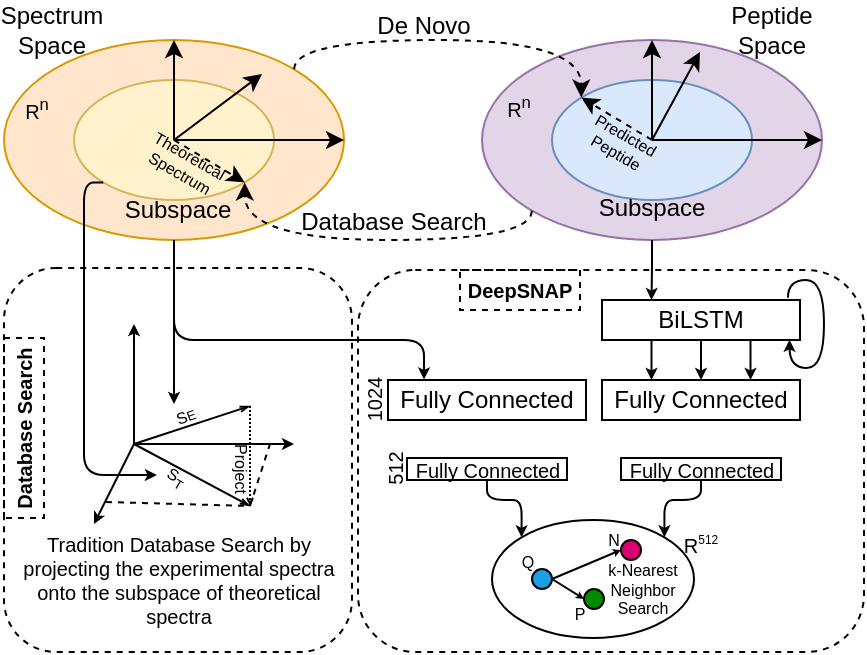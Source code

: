 <mxfile pages="5" version="11.2.3" type="github"><diagram id="P2ZtLeRqECCObzVYd6-o" name="DeepSNAPTransform"><mxGraphModel dx="898" dy="469" grid="1" gridSize="10" guides="1" tooltips="1" connect="1" arrows="1" fold="1" page="1" pageScale="1" pageWidth="850" pageHeight="1100" math="0" shadow="0"><root><mxCell id="0"/><mxCell id="1" parent="0"/><mxCell id="V0lyonCy0wRUGsyCcfG--38" value="" style="rounded=1;whiteSpace=wrap;html=1;strokeColor=#000000;fontSize=10;fontColor=#000000;dashed=1;fillColor=none;" vertex="1" parent="1"><mxGeometry x="120" y="434" width="174" height="192" as="geometry"/></mxCell><mxCell id="V0lyonCy0wRUGsyCcfG--35" value="" style="rounded=1;whiteSpace=wrap;html=1;strokeColor=#000000;fontSize=10;fontColor=#000000;dashed=1;fillColor=none;" vertex="1" parent="1"><mxGeometry x="297" y="435" width="253" height="191" as="geometry"/></mxCell><mxCell id="svKDQTbRAhOtue7OpxKO-22" value="" style="group;fillColor=none;" parent="1" vertex="1" connectable="0"><mxGeometry x="120" y="320" width="170" height="100" as="geometry"/></mxCell><mxCell id="svKDQTbRAhOtue7OpxKO-23" value="" style="ellipse;whiteSpace=wrap;html=1;fillColor=#ffe6cc;strokeColor=#d79b00;" parent="svKDQTbRAhOtue7OpxKO-22" vertex="1"><mxGeometry width="170" height="100.0" as="geometry"/></mxCell><mxCell id="svKDQTbRAhOtue7OpxKO-26" value="" style="ellipse;whiteSpace=wrap;html=1;fillColor=#fff2cc;strokeColor=#d6b656;" parent="svKDQTbRAhOtue7OpxKO-22" vertex="1"><mxGeometry x="35" y="20" width="100" height="60" as="geometry"/></mxCell><mxCell id="svKDQTbRAhOtue7OpxKO-30" value="" style="endArrow=classic;html=1;entryX=0.759;entryY=0.17;entryDx=0;entryDy=0;exitX=0.5;exitY=0.5;exitDx=0;exitDy=0;exitPerimeter=0;entryPerimeter=0;" parent="svKDQTbRAhOtue7OpxKO-22" source="svKDQTbRAhOtue7OpxKO-26" target="svKDQTbRAhOtue7OpxKO-23" edge="1"><mxGeometry width="50" height="50" relative="1" as="geometry"><mxPoint x="130" y="240" as="sourcePoint"/><mxPoint x="180" y="190.0" as="targetPoint"/></mxGeometry></mxCell><mxCell id="svKDQTbRAhOtue7OpxKO-24" value="" style="endArrow=classic;html=1;entryX=1;entryY=0.5;entryDx=0;entryDy=0;" parent="svKDQTbRAhOtue7OpxKO-22" target="svKDQTbRAhOtue7OpxKO-23" edge="1"><mxGeometry width="50" height="50" relative="1" as="geometry"><mxPoint x="85" y="50.0" as="sourcePoint"/><mxPoint x="150" y="200.0" as="targetPoint"/></mxGeometry></mxCell><mxCell id="svKDQTbRAhOtue7OpxKO-25" value="" style="endArrow=classic;html=1;entryX=0.5;entryY=0;entryDx=0;entryDy=0;" parent="svKDQTbRAhOtue7OpxKO-22" target="svKDQTbRAhOtue7OpxKO-23" edge="1"><mxGeometry width="50" height="50" relative="1" as="geometry"><mxPoint x="85" y="50.0" as="sourcePoint"/><mxPoint x="210" y="230.0" as="targetPoint"/></mxGeometry></mxCell><mxCell id="svKDQTbRAhOtue7OpxKO-28" value="Subspace" style="text;html=1;strokeColor=none;fillColor=none;align=center;verticalAlign=middle;whiteSpace=wrap;rounded=0;fontColor=#000000;" parent="svKDQTbRAhOtue7OpxKO-22" vertex="1"><mxGeometry x="52" y="78.0" width="70" height="13" as="geometry"/></mxCell><mxCell id="AeNYDfTgRE0n68SDRbgg-3" value="" style="endArrow=classic;html=1;dashed=1;fontColor=#000000;entryX=1;entryY=1;entryDx=0;entryDy=0;" edge="1" parent="svKDQTbRAhOtue7OpxKO-22" target="svKDQTbRAhOtue7OpxKO-26"><mxGeometry width="50" height="50" relative="1" as="geometry"><mxPoint x="85" y="50.0" as="sourcePoint"/><mxPoint x="140" y="130" as="targetPoint"/></mxGeometry></mxCell><mxCell id="AeNYDfTgRE0n68SDRbgg-9" value="Theoretical&lt;br style=&quot;font-size: 8px;&quot;&gt;Spectrum" style="text;html=1;strokeColor=none;fillColor=none;align=center;verticalAlign=middle;whiteSpace=wrap;rounded=0;fontSize=8;fontColor=#000000;rotation=30;" vertex="1" parent="svKDQTbRAhOtue7OpxKO-22"><mxGeometry x="67.5" y="52" width="45" height="20" as="geometry"/></mxCell><mxCell id="V0lyonCy0wRUGsyCcfG--8" value="R&lt;sup&gt;n&lt;/sup&gt;" style="text;html=1;strokeColor=none;fillColor=none;align=center;verticalAlign=middle;whiteSpace=wrap;rounded=0;fontSize=10;fontColor=#000000;" vertex="1" parent="svKDQTbRAhOtue7OpxKO-22"><mxGeometry x="3.5" y="29" width="25" height="10" as="geometry"/></mxCell><mxCell id="svKDQTbRAhOtue7OpxKO-27" value="Spectrum&lt;br&gt;Space" style="text;html=1;strokeColor=none;fillColor=none;align=center;verticalAlign=middle;whiteSpace=wrap;rounded=0;" parent="1" vertex="1"><mxGeometry x="119" y="300" width="50" height="30" as="geometry"/></mxCell><mxCell id="svKDQTbRAhOtue7OpxKO-33" value="" style="group;fillColor=none;fontColor=#000000;" parent="1" vertex="1" connectable="0"><mxGeometry x="359" y="320" width="170" height="100" as="geometry"/></mxCell><mxCell id="svKDQTbRAhOtue7OpxKO-34" value="" style="ellipse;whiteSpace=wrap;html=1;fillColor=#e1d5e7;strokeColor=#9673a6;" parent="svKDQTbRAhOtue7OpxKO-33" vertex="1"><mxGeometry width="170" height="100" as="geometry"/></mxCell><mxCell id="svKDQTbRAhOtue7OpxKO-35" value="" style="ellipse;whiteSpace=wrap;html=1;fillColor=#dae8fc;strokeColor=#6c8ebf;" parent="svKDQTbRAhOtue7OpxKO-33" vertex="1"><mxGeometry x="35" y="20" width="100" height="60" as="geometry"/></mxCell><mxCell id="svKDQTbRAhOtue7OpxKO-36" value="" style="endArrow=classic;html=1;entryX=0.641;entryY=0.06;entryDx=0;entryDy=0;exitX=0.5;exitY=0.5;exitDx=0;exitDy=0;exitPerimeter=0;entryPerimeter=0;" parent="svKDQTbRAhOtue7OpxKO-33" source="svKDQTbRAhOtue7OpxKO-35" target="svKDQTbRAhOtue7OpxKO-34" edge="1"><mxGeometry width="50" height="50" relative="1" as="geometry"><mxPoint x="130" y="240" as="sourcePoint"/><mxPoint x="180" y="190" as="targetPoint"/></mxGeometry></mxCell><mxCell id="svKDQTbRAhOtue7OpxKO-37" value="" style="endArrow=classic;html=1;entryX=1;entryY=0.5;entryDx=0;entryDy=0;" parent="svKDQTbRAhOtue7OpxKO-33" target="svKDQTbRAhOtue7OpxKO-34" edge="1"><mxGeometry width="50" height="50" relative="1" as="geometry"><mxPoint x="85" y="50" as="sourcePoint"/><mxPoint x="150" y="200" as="targetPoint"/></mxGeometry></mxCell><mxCell id="svKDQTbRAhOtue7OpxKO-38" value="" style="endArrow=classic;html=1;entryX=0.5;entryY=0;entryDx=0;entryDy=0;" parent="svKDQTbRAhOtue7OpxKO-33" target="svKDQTbRAhOtue7OpxKO-34" edge="1"><mxGeometry width="50" height="50" relative="1" as="geometry"><mxPoint x="85" y="50" as="sourcePoint"/><mxPoint x="210" y="230" as="targetPoint"/></mxGeometry></mxCell><mxCell id="svKDQTbRAhOtue7OpxKO-40" value="&lt;font&gt;Subspace&lt;/font&gt;" style="text;html=1;strokeColor=none;fillColor=none;align=center;verticalAlign=middle;whiteSpace=wrap;rounded=0;fontColor=#000000;" parent="svKDQTbRAhOtue7OpxKO-33" vertex="1"><mxGeometry x="50" y="74" width="70" height="20" as="geometry"/></mxCell><mxCell id="AeNYDfTgRE0n68SDRbgg-2" value="" style="endArrow=classic;html=1;dashed=1;fontColor=#FFFFFF;entryX=0;entryY=0;entryDx=0;entryDy=0;" edge="1" parent="svKDQTbRAhOtue7OpxKO-33" target="svKDQTbRAhOtue7OpxKO-35"><mxGeometry width="50" height="50" relative="1" as="geometry"><mxPoint x="85" y="50" as="sourcePoint"/><mxPoint x="140" y="100" as="targetPoint"/></mxGeometry></mxCell><mxCell id="AeNYDfTgRE0n68SDRbgg-4" value="Predicted&lt;br&gt;Peptide" style="text;html=1;strokeColor=none;fillColor=none;align=center;verticalAlign=middle;whiteSpace=wrap;rounded=0;fontColor=#000000;fontSize=8;rotation=30;" vertex="1" parent="svKDQTbRAhOtue7OpxKO-33"><mxGeometry x="47" y="41" width="45" height="22" as="geometry"/></mxCell><mxCell id="svKDQTbRAhOtue7OpxKO-39" value="Peptide&lt;br&gt;Space" style="text;html=1;strokeColor=none;fillColor=none;align=center;verticalAlign=middle;whiteSpace=wrap;rounded=0;" parent="1" vertex="1"><mxGeometry x="479" y="300" width="50" height="30" as="geometry"/></mxCell><mxCell id="svKDQTbRAhOtue7OpxKO-41" value="" style="endArrow=classic;html=1;exitX=1;exitY=0;exitDx=0;exitDy=0;entryX=0;entryY=0;entryDx=0;entryDy=0;edgeStyle=orthogonalEdgeStyle;curved=1;dashed=1;" parent="1" source="svKDQTbRAhOtue7OpxKO-23" target="svKDQTbRAhOtue7OpxKO-35" edge="1"><mxGeometry width="50" height="50" relative="1" as="geometry"><mxPoint x="500" y="450" as="sourcePoint"/><mxPoint x="550" y="400" as="targetPoint"/><Array as="points"><mxPoint x="265" y="320"/><mxPoint x="409" y="320"/></Array></mxGeometry></mxCell><mxCell id="AeNYDfTgRE0n68SDRbgg-1" value="&lt;font color=&quot;#000000&quot;&gt;De Novo&lt;/font&gt;" style="text;html=1;strokeColor=none;fillColor=none;align=center;verticalAlign=middle;whiteSpace=wrap;rounded=0;fontColor=#FFFFFF;" vertex="1" parent="1"><mxGeometry x="305" y="303" width="50" height="20" as="geometry"/></mxCell><mxCell id="AeNYDfTgRE0n68SDRbgg-5" value="" style="endArrow=classic;html=1;dashed=1;fontSize=8;fontColor=#000000;entryX=1;entryY=1;entryDx=0;entryDy=0;exitX=0;exitY=1;exitDx=0;exitDy=0;edgeStyle=orthogonalEdgeStyle;curved=1;" edge="1" parent="1" source="svKDQTbRAhOtue7OpxKO-34" target="svKDQTbRAhOtue7OpxKO-26"><mxGeometry width="50" height="50" relative="1" as="geometry"><mxPoint x="190" y="520" as="sourcePoint"/><mxPoint x="240" y="470" as="targetPoint"/><Array as="points"><mxPoint x="384" y="420"/><mxPoint x="240" y="420"/></Array></mxGeometry></mxCell><mxCell id="AeNYDfTgRE0n68SDRbgg-8" value="Database Search" style="text;html=1;strokeColor=none;fillColor=none;align=center;verticalAlign=middle;whiteSpace=wrap;rounded=0;fontSize=12;fontColor=#000000;" vertex="1" parent="1"><mxGeometry x="267" y="404" width="96" height="14" as="geometry"/></mxCell><mxCell id="AeNYDfTgRE0n68SDRbgg-10" value="BiLSTM" style="rounded=0;whiteSpace=wrap;html=1;fontSize=12;fontColor=#000000;" vertex="1" parent="1"><mxGeometry x="419" y="450" width="99" height="20" as="geometry"/></mxCell><mxCell id="AeNYDfTgRE0n68SDRbgg-11" value="" style="endArrow=classic;html=1;fontSize=8;fontColor=#000000;exitX=0.939;exitY=-0.054;exitDx=0;exitDy=0;edgeStyle=orthogonalEdgeStyle;curved=1;exitPerimeter=0;entryX=0.947;entryY=0.995;entryDx=0;entryDy=0;entryPerimeter=0;endSize=3;" edge="1" parent="1" source="AeNYDfTgRE0n68SDRbgg-10" target="AeNYDfTgRE0n68SDRbgg-10"><mxGeometry width="50" height="50" relative="1" as="geometry"><mxPoint x="535.5" y="530" as="sourcePoint"/><mxPoint x="505.5" y="490" as="targetPoint"/><Array as="points"><mxPoint x="512" y="440"/><mxPoint x="530" y="440"/><mxPoint x="530" y="484"/><mxPoint x="513" y="484"/></Array></mxGeometry></mxCell><mxCell id="AeNYDfTgRE0n68SDRbgg-12" value="Fully Connected" style="rounded=0;whiteSpace=wrap;html=1;fontSize=12;fontColor=#000000;" vertex="1" parent="1"><mxGeometry x="419" y="490" width="99" height="20" as="geometry"/></mxCell><mxCell id="AeNYDfTgRE0n68SDRbgg-14" value="" style="endArrow=classic;html=1;fontSize=8;fontColor=#000000;exitX=0.75;exitY=1;exitDx=0;exitDy=0;entryX=0.75;entryY=0;entryDx=0;entryDy=0;endSize=3;" edge="1" parent="1" source="AeNYDfTgRE0n68SDRbgg-10" target="AeNYDfTgRE0n68SDRbgg-12"><mxGeometry width="50" height="50" relative="1" as="geometry"><mxPoint x="218" y="520" as="sourcePoint"/><mxPoint x="268" y="470" as="targetPoint"/></mxGeometry></mxCell><mxCell id="AeNYDfTgRE0n68SDRbgg-15" value="" style="endArrow=classic;html=1;fontSize=8;fontColor=#000000;exitX=0.5;exitY=1;exitDx=0;exitDy=0;entryX=0.5;entryY=0;entryDx=0;entryDy=0;endFill=1;endSize=3;targetPerimeterSpacing=0;startSize=3;" edge="1" parent="1" source="AeNYDfTgRE0n68SDRbgg-10" target="AeNYDfTgRE0n68SDRbgg-12"><mxGeometry width="50" height="50" relative="1" as="geometry"><mxPoint x="328" y="580" as="sourcePoint"/><mxPoint x="378" y="530" as="targetPoint"/></mxGeometry></mxCell><mxCell id="AeNYDfTgRE0n68SDRbgg-16" value="" style="endArrow=classic;html=1;fontSize=8;fontColor=#000000;endSize=3;exitX=0.25;exitY=1;exitDx=0;exitDy=0;entryX=0.25;entryY=0;entryDx=0;entryDy=0;" edge="1" parent="1" source="AeNYDfTgRE0n68SDRbgg-10" target="AeNYDfTgRE0n68SDRbgg-12"><mxGeometry width="50" height="50" relative="1" as="geometry"><mxPoint x="218" y="550" as="sourcePoint"/><mxPoint x="268" y="500" as="targetPoint"/></mxGeometry></mxCell><mxCell id="AeNYDfTgRE0n68SDRbgg-17" value="Fully Connected" style="rounded=0;whiteSpace=wrap;html=1;fontSize=12;fontColor=#000000;" vertex="1" parent="1"><mxGeometry x="312" y="490" width="99" height="20" as="geometry"/></mxCell><mxCell id="AeNYDfTgRE0n68SDRbgg-18" value="Fully Connected" style="rounded=0;whiteSpace=wrap;html=1;fontSize=10;fontColor=#000000;" vertex="1" parent="1"><mxGeometry x="321.5" y="529" width="80" height="11" as="geometry"/></mxCell><mxCell id="AeNYDfTgRE0n68SDRbgg-19" value="Fully Connected" style="rounded=0;whiteSpace=wrap;html=1;fontSize=10;fontColor=#000000;" vertex="1" parent="1"><mxGeometry x="428.5" y="529" width="80" height="11" as="geometry"/></mxCell><mxCell id="AeNYDfTgRE0n68SDRbgg-29" value="" style="ellipse;whiteSpace=wrap;html=1;" vertex="1" parent="1"><mxGeometry x="364" y="560" width="101" height="59" as="geometry"/></mxCell><mxCell id="AeNYDfTgRE0n68SDRbgg-30" value="" style="endArrow=classic;html=1;fontSize=10;fontColor=#000000;endSize=3;exitX=0.5;exitY=1;exitDx=0;exitDy=0;entryX=1;entryY=0;entryDx=0;entryDy=0;edgeStyle=orthogonalEdgeStyle;" edge="1" parent="1" source="AeNYDfTgRE0n68SDRbgg-19" target="AeNYDfTgRE0n68SDRbgg-29"><mxGeometry width="50" height="50" relative="1" as="geometry"><mxPoint x="496" y="610" as="sourcePoint"/><mxPoint x="546" y="560" as="targetPoint"/></mxGeometry></mxCell><mxCell id="AeNYDfTgRE0n68SDRbgg-31" value="" style="endArrow=classic;html=1;fontSize=10;fontColor=#000000;endSize=3;exitX=0.5;exitY=1;exitDx=0;exitDy=0;entryX=0;entryY=0;entryDx=0;entryDy=0;edgeStyle=orthogonalEdgeStyle;" edge="1" parent="1" source="AeNYDfTgRE0n68SDRbgg-18" target="AeNYDfTgRE0n68SDRbgg-29"><mxGeometry width="50" height="50" relative="1" as="geometry"><mxPoint x="475.5" y="550" as="sourcePoint"/><mxPoint x="457.251" y="578.665" as="targetPoint"/></mxGeometry></mxCell><mxCell id="AeNYDfTgRE0n68SDRbgg-32" value="" style="ellipse;whiteSpace=wrap;html=1;aspect=fixed;fontSize=5;fontColor=#ffffff;fillColor=#1ba1e2;strokeColor=#000000;" vertex="1" parent="1"><mxGeometry x="384" y="584.5" width="10" height="10" as="geometry"/></mxCell><mxCell id="AeNYDfTgRE0n68SDRbgg-33" value="" style="ellipse;whiteSpace=wrap;html=1;aspect=fixed;fontSize=5;fontColor=#ffffff;fillColor=#d80073;strokeColor=#000000;" vertex="1" parent="1"><mxGeometry x="428.5" y="570" width="10" height="10" as="geometry"/></mxCell><mxCell id="AeNYDfTgRE0n68SDRbgg-34" value="" style="ellipse;whiteSpace=wrap;html=1;aspect=fixed;fontSize=5;fontColor=#ffffff;fillColor=#008a00;strokeColor=#000000;" vertex="1" parent="1"><mxGeometry x="410" y="594.5" width="10" height="10" as="geometry"/></mxCell><mxCell id="AeNYDfTgRE0n68SDRbgg-35" value="" style="endArrow=classic;html=1;fontSize=10;fontColor=#000000;exitX=1;exitY=0.5;exitDx=0;exitDy=0;entryX=0;entryY=0.5;entryDx=0;entryDy=0;endSize=1;" edge="1" parent="1" source="AeNYDfTgRE0n68SDRbgg-32" target="AeNYDfTgRE0n68SDRbgg-33"><mxGeometry width="50" height="50" relative="1" as="geometry"><mxPoint x="304" y="640" as="sourcePoint"/><mxPoint x="354" y="590" as="targetPoint"/></mxGeometry></mxCell><mxCell id="AeNYDfTgRE0n68SDRbgg-36" value="" style="endArrow=classic;html=1;fontSize=10;fontColor=#000000;exitX=1;exitY=0.5;exitDx=0;exitDy=0;entryX=0;entryY=0.5;entryDx=0;entryDy=0;endSize=1;" edge="1" parent="1" source="AeNYDfTgRE0n68SDRbgg-32" target="AeNYDfTgRE0n68SDRbgg-34"><mxGeometry width="50" height="50" relative="1" as="geometry"><mxPoint x="404" y="642.5" as="sourcePoint"/><mxPoint x="438.5" y="628" as="targetPoint"/></mxGeometry></mxCell><mxCell id="AeNYDfTgRE0n68SDRbgg-37" value="" style="endArrow=classic;html=1;fontSize=10;fontColor=#000000;exitX=0.5;exitY=1;exitDx=0;exitDy=0;entryX=0.25;entryY=0;entryDx=0;entryDy=0;endSize=3;edgeStyle=orthogonalEdgeStyle;" edge="1" parent="1" source="svKDQTbRAhOtue7OpxKO-34" target="AeNYDfTgRE0n68SDRbgg-10"><mxGeometry width="50" height="50" relative="1" as="geometry"><mxPoint x="320" y="490" as="sourcePoint"/><mxPoint x="370" y="440" as="targetPoint"/></mxGeometry></mxCell><mxCell id="AeNYDfTgRE0n68SDRbgg-38" value="" style="endArrow=classic;html=1;fontSize=10;fontColor=#000000;exitX=0.5;exitY=1;exitDx=0;exitDy=0;edgeStyle=orthogonalEdgeStyle;endSize=3;entryX=0.182;entryY=-0.014;entryDx=0;entryDy=0;entryPerimeter=0;" edge="1" parent="1" source="svKDQTbRAhOtue7OpxKO-23" target="AeNYDfTgRE0n68SDRbgg-17"><mxGeometry width="50" height="50" relative="1" as="geometry"><mxPoint x="230" y="500" as="sourcePoint"/><mxPoint x="330" y="480" as="targetPoint"/><Array as="points"><mxPoint x="205" y="470"/><mxPoint x="330" y="470"/></Array></mxGeometry></mxCell><mxCell id="AeNYDfTgRE0n68SDRbgg-41" value="R&lt;sup&gt;&lt;font style=&quot;font-size: 6px&quot;&gt;512&lt;/font&gt;&lt;/sup&gt;" style="text;html=1;strokeColor=none;fillColor=none;align=center;verticalAlign=middle;whiteSpace=wrap;rounded=0;fontSize=10;fontColor=#000000;" vertex="1" parent="1"><mxGeometry x="456" y="565.5" width="25" height="10" as="geometry"/></mxCell><mxCell id="AeNYDfTgRE0n68SDRbgg-42" value="512" style="text;html=1;strokeColor=none;fillColor=none;align=center;verticalAlign=middle;whiteSpace=wrap;rounded=0;fontSize=10;fontColor=#000000;rotation=-90;" vertex="1" parent="1"><mxGeometry x="302" y="528" width="27" height="12" as="geometry"/></mxCell><mxCell id="AeNYDfTgRE0n68SDRbgg-44" value="1024" style="text;html=1;strokeColor=none;fillColor=none;align=center;verticalAlign=middle;whiteSpace=wrap;rounded=0;fontSize=10;fontColor=#000000;rotation=-90;" vertex="1" parent="1"><mxGeometry x="291.5" y="494" width="27" height="12" as="geometry"/></mxCell><mxCell id="AeNYDfTgRE0n68SDRbgg-45" value="k-Nearest&lt;br style=&quot;font-size: 8px&quot;&gt;Neighbor&lt;br style=&quot;font-size: 8px&quot;&gt;Search" style="text;html=1;strokeColor=none;fillColor=none;align=center;verticalAlign=middle;whiteSpace=wrap;rounded=0;fontSize=8;fontColor=#000000;" vertex="1" parent="1"><mxGeometry x="420" y="580" width="39" height="30" as="geometry"/></mxCell><mxCell id="AeNYDfTgRE0n68SDRbgg-47" value="Q" style="text;html=1;strokeColor=none;fillColor=none;align=center;verticalAlign=middle;whiteSpace=wrap;rounded=0;fontSize=8;fontColor=#000000;" vertex="1" parent="1"><mxGeometry x="377" y="575.5" width="10" height="10" as="geometry"/></mxCell><mxCell id="AeNYDfTgRE0n68SDRbgg-48" value="P" style="text;html=1;strokeColor=none;fillColor=none;align=center;verticalAlign=middle;whiteSpace=wrap;rounded=0;fontSize=8;fontColor=#000000;" vertex="1" parent="1"><mxGeometry x="403" y="601.5" width="10" height="10" as="geometry"/></mxCell><mxCell id="AeNYDfTgRE0n68SDRbgg-49" value="N" style="text;html=1;strokeColor=none;fillColor=none;align=center;verticalAlign=middle;whiteSpace=wrap;rounded=0;fontSize=8;fontColor=#000000;" vertex="1" parent="1"><mxGeometry x="420" y="565" width="10" height="10" as="geometry"/></mxCell><mxCell id="V0lyonCy0wRUGsyCcfG--3" value="" style="endArrow=classic;html=1;fontSize=8;fontColor=#000000;endSize=3;" edge="1" parent="1"><mxGeometry width="50" height="50" relative="1" as="geometry"><mxPoint x="185" y="522" as="sourcePoint"/><mxPoint x="185" y="462" as="targetPoint"/></mxGeometry></mxCell><mxCell id="V0lyonCy0wRUGsyCcfG--4" value="" style="endArrow=classic;html=1;fontSize=8;fontColor=#000000;endSize=3;" edge="1" parent="1"><mxGeometry width="50" height="50" relative="1" as="geometry"><mxPoint x="185" y="522" as="sourcePoint"/><mxPoint x="265" y="522" as="targetPoint"/></mxGeometry></mxCell><mxCell id="V0lyonCy0wRUGsyCcfG--5" value="" style="endArrow=classic;html=1;fontSize=8;fontColor=#000000;endSize=3;" edge="1" parent="1"><mxGeometry width="50" height="50" relative="1" as="geometry"><mxPoint x="185" y="522" as="sourcePoint"/><mxPoint x="165" y="562" as="targetPoint"/></mxGeometry></mxCell><mxCell id="V0lyonCy0wRUGsyCcfG--6" value="" style="endArrow=openThin;html=1;fontSize=8;fontColor=#000000;endFill=0;endSize=3;" edge="1" parent="1"><mxGeometry width="50" height="50" relative="1" as="geometry"><mxPoint x="185" y="522" as="sourcePoint"/><mxPoint x="243" y="553" as="targetPoint"/></mxGeometry></mxCell><mxCell id="V0lyonCy0wRUGsyCcfG--7" value="" style="endArrow=none;dashed=1;html=1;fontSize=8;fontColor=#000000;" edge="1" parent="1"><mxGeometry width="50" height="50" relative="1" as="geometry"><mxPoint x="171" y="551" as="sourcePoint"/><mxPoint x="243" y="553" as="targetPoint"/></mxGeometry></mxCell><mxCell id="V0lyonCy0wRUGsyCcfG--9" value="R&lt;sup&gt;n&lt;/sup&gt;" style="text;html=1;strokeColor=none;fillColor=none;align=center;verticalAlign=middle;whiteSpace=wrap;rounded=0;fontSize=10;fontColor=#000000;" vertex="1" parent="1"><mxGeometry x="364.5" y="348" width="25" height="10" as="geometry"/></mxCell><mxCell id="V0lyonCy0wRUGsyCcfG--10" value="" style="endArrow=openThin;html=1;fontSize=8;fontColor=#000000;endSize=3;endFill=0;" edge="1" parent="1"><mxGeometry width="50" height="50" relative="1" as="geometry"><mxPoint x="185" y="522" as="sourcePoint"/><mxPoint x="243" y="503" as="targetPoint"/></mxGeometry></mxCell><mxCell id="V0lyonCy0wRUGsyCcfG--11" value="" style="endArrow=none;dashed=1;html=1;fontSize=8;fontColor=#000000;" edge="1" parent="1"><mxGeometry width="50" height="50" relative="1" as="geometry"><mxPoint x="243" y="553" as="sourcePoint"/><mxPoint x="253" y="522" as="targetPoint"/></mxGeometry></mxCell><mxCell id="V0lyonCy0wRUGsyCcfG--12" value="" style="endArrow=open;html=1;fontSize=8;fontColor=#000000;endFill=0;endSize=2;dashed=1;dashPattern=1 1;" edge="1" parent="1"><mxGeometry width="50" height="50" relative="1" as="geometry"><mxPoint x="243" y="503" as="sourcePoint"/><mxPoint x="243" y="553" as="targetPoint"/></mxGeometry></mxCell><mxCell id="V0lyonCy0wRUGsyCcfG--25" value="S&lt;sub&gt;T&lt;/sub&gt;" style="text;html=1;strokeColor=none;fillColor=none;align=center;verticalAlign=middle;whiteSpace=wrap;rounded=0;fontSize=8;fontColor=#000000;rotation=30;" vertex="1" parent="1"><mxGeometry x="197" y="532" width="18" height="14" as="geometry"/></mxCell><mxCell id="V0lyonCy0wRUGsyCcfG--26" value="S&lt;span style=&quot;font-size: 6.667px&quot;&gt;E&lt;/span&gt;" style="text;html=1;strokeColor=none;fillColor=none;align=center;verticalAlign=middle;whiteSpace=wrap;rounded=0;fontSize=8;fontColor=#000000;rotation=-20;" vertex="1" parent="1"><mxGeometry x="202" y="501" width="18" height="14" as="geometry"/></mxCell><mxCell id="V0lyonCy0wRUGsyCcfG--27" value="Project" style="text;html=1;strokeColor=none;fillColor=none;align=center;verticalAlign=middle;whiteSpace=wrap;rounded=0;fontSize=8;fontColor=#000000;rotation=90;" vertex="1" parent="1"><mxGeometry x="226" y="530" width="26" height="9" as="geometry"/></mxCell><mxCell id="V0lyonCy0wRUGsyCcfG--29" value="" style="endArrow=classic;html=1;fontSize=10;fontColor=#000000;exitX=0.5;exitY=1;exitDx=0;exitDy=0;edgeStyle=orthogonalEdgeStyle;endSize=3;" edge="1" parent="1" source="svKDQTbRAhOtue7OpxKO-23"><mxGeometry width="50" height="50" relative="1" as="geometry"><mxPoint x="-28" y="430" as="sourcePoint"/><mxPoint x="205" y="502" as="targetPoint"/><Array as="points"><mxPoint x="205" y="502"/></Array></mxGeometry></mxCell><mxCell id="V0lyonCy0wRUGsyCcfG--30" value="" style="endArrow=classic;html=1;fontSize=10;fontColor=#000000;exitX=0;exitY=1;exitDx=0;exitDy=0;entryX=0;entryY=0.75;entryDx=0;entryDy=0;edgeStyle=orthogonalEdgeStyle;endSize=3;" edge="1" parent="1" source="svKDQTbRAhOtue7OpxKO-26" target="V0lyonCy0wRUGsyCcfG--25"><mxGeometry width="50" height="50" relative="1" as="geometry"><mxPoint x="-18" y="440" as="sourcePoint"/><mxPoint x="123" y="510" as="targetPoint"/><Array as="points"><mxPoint x="160" y="391"/><mxPoint x="160" y="538"/></Array></mxGeometry></mxCell><mxCell id="V0lyonCy0wRUGsyCcfG--31" value="Tradition Database Search by projecting the experimental spectra onto the subspace of theoretical spectra" style="text;html=1;strokeColor=none;fillColor=none;align=center;verticalAlign=middle;whiteSpace=wrap;rounded=0;fontSize=10;fontColor=#000000;" vertex="1" parent="1"><mxGeometry x="125" y="567" width="165" height="45" as="geometry"/></mxCell><mxCell id="V0lyonCy0wRUGsyCcfG--34" value="&lt;b&gt;DeepSNAP&lt;/b&gt;" style="text;html=1;strokeColor=#000000;fillColor=none;align=center;verticalAlign=middle;whiteSpace=wrap;rounded=0;dashed=1;fontSize=10;fontColor=#000000;" vertex="1" parent="1"><mxGeometry x="348" y="435" width="60" height="20" as="geometry"/></mxCell><mxCell id="V0lyonCy0wRUGsyCcfG--40" value="&lt;b&gt;Database Search&lt;br&gt;&lt;/b&gt;" style="text;html=1;strokeColor=#000000;fillColor=none;align=center;verticalAlign=middle;whiteSpace=wrap;rounded=0;dashed=1;fontSize=10;fontColor=#000000;rotation=-90;" vertex="1" parent="1"><mxGeometry x="85" y="504" width="90" height="20" as="geometry"/></mxCell></root></mxGraphModel></diagram><diagram name="proflow" id="JakTPAl1nSmNm2BV7uZ0"><mxGraphModel dx="1038" dy="533" grid="1" gridSize="10" guides="1" tooltips="1" connect="1" arrows="1" fold="1" page="1" pageScale="1" pageWidth="850" pageHeight="1100" math="0" shadow="0"><root><mxCell id="XFCPDLnPqAK4ahoEv7q5-0"/><mxCell id="XFCPDLnPqAK4ahoEv7q5-1" parent="XFCPDLnPqAK4ahoEv7q5-0"/><mxCell id="XFCPDLnPqAK4ahoEv7q5-225" value="&lt;font style=&quot;font-size: 17px&quot;&gt;MKYILVGGVISG&lt;br&gt;IGKGIIASSVRTI&lt;br&gt;KSCGL&lt;br&gt;&lt;/font&gt;" style="shape=cylinder;whiteSpace=wrap;html=1;boundedLbl=1;backgroundOutline=1;fillColor=#1ba1e2;strokeColor=#006EAF;fontColor=#ffffff;" parent="XFCPDLnPqAK4ahoEv7q5-1" vertex="1"><mxGeometry x="163" y="117" width="135" height="103" as="geometry"/></mxCell><mxCell id="XFCPDLnPqAK4ahoEv7q5-226" value="&lt;div style=&quot;text-align: left ; font-size: 18px&quot;&gt;&lt;font style=&quot;font-size: 18px&quot;&gt;Protein Database&lt;/font&gt;&lt;/div&gt;&lt;div style=&quot;text-align: left ; font-size: 18px&quot;&gt;&lt;font style=&quot;font-size: 18px&quot;&gt;(Reference Proteome)&lt;/font&gt;&lt;/div&gt;" style="text;html=1;strokeColor=none;fillColor=none;align=center;verticalAlign=middle;whiteSpace=wrap;rounded=0;" parent="XFCPDLnPqAK4ahoEv7q5-1" vertex="1"><mxGeometry x="159" y="69" width="181" height="50" as="geometry"/></mxCell><mxCell id="XFCPDLnPqAK4ahoEv7q5-227" value="" style="endArrow=classic;html=1;entryX=0.5;entryY=0;entryDx=0;entryDy=0;exitX=0.5;exitY=1;exitDx=0;exitDy=0;" parent="XFCPDLnPqAK4ahoEv7q5-1" source="XFCPDLnPqAK4ahoEv7q5-225" target="XFCPDLnPqAK4ahoEv7q5-229" edge="1"><mxGeometry width="50" height="50" relative="1" as="geometry"><mxPoint x="187" y="220" as="sourcePoint"/><mxPoint x="200" y="250" as="targetPoint"/><Array as="points"/></mxGeometry></mxCell><mxCell id="XFCPDLnPqAK4ahoEv7q5-228" value="&lt;font style=&quot;font-size: 16px&quot;&gt;Digestion&lt;/font&gt;" style="text;html=1;strokeColor=none;fillColor=none;align=center;verticalAlign=middle;whiteSpace=wrap;rounded=0;" parent="XFCPDLnPqAK4ahoEv7q5-1" vertex="1"><mxGeometry x="159" y="220" width="60" height="20" as="geometry"/></mxCell><mxCell id="XFCPDLnPqAK4ahoEv7q5-229" value="&lt;font style=&quot;font-size: 18px&quot;&gt;MK&lt;br&gt;YILVGGVISGIGK&lt;br&gt;GIIASSVRTIK&lt;br&gt;SCGL&lt;br&gt;&lt;/font&gt;" style="rounded=0;whiteSpace=wrap;html=1;fillColor=#6d8764;strokeColor=#3A5431;fontColor=#ffffff;" parent="XFCPDLnPqAK4ahoEv7q5-1" vertex="1"><mxGeometry x="150" y="247" width="160" height="80" as="geometry"/></mxCell><mxCell id="XFCPDLnPqAK4ahoEv7q5-230" value="&lt;div style=&quot;text-align: center&quot;&gt;&lt;span&gt;&lt;font style=&quot;font-size: 16px&quot;&gt;Peptide Database&lt;/font&gt;&lt;/span&gt;&lt;/div&gt;" style="text;html=1;strokeColor=none;fillColor=none;align=center;verticalAlign=middle;whiteSpace=wrap;rounded=0;" parent="XFCPDLnPqAK4ahoEv7q5-1" vertex="1"><mxGeometry x="192.5" y="330" width="80" height="30" as="geometry"/></mxCell><mxCell id="XFCPDLnPqAK4ahoEv7q5-231" value="" style="endArrow=classic;html=1;" parent="XFCPDLnPqAK4ahoEv7q5-1" edge="1"><mxGeometry width="50" height="50" relative="1" as="geometry"><mxPoint x="310" y="290" as="sourcePoint"/><mxPoint x="334.5" y="290" as="targetPoint"/></mxGeometry></mxCell><mxCell id="XFCPDLnPqAK4ahoEv7q5-233" value="" style="endArrow=none;html=1;fontSize=13;" parent="XFCPDLnPqAK4ahoEv7q5-1" edge="1"><mxGeometry width="50" height="50" relative="1" as="geometry"><mxPoint x="335" y="301" as="sourcePoint"/><mxPoint x="455" y="301" as="targetPoint"/></mxGeometry></mxCell><mxCell id="XFCPDLnPqAK4ahoEv7q5-234" value="" style="endArrow=none;html=1;" parent="XFCPDLnPqAK4ahoEv7q5-1" edge="1"><mxGeometry width="50" height="50" relative="1" as="geometry"><mxPoint x="340" y="261" as="sourcePoint"/><mxPoint x="340" y="301" as="targetPoint"/></mxGeometry></mxCell><mxCell id="XFCPDLnPqAK4ahoEv7q5-235" value="" style="endArrow=none;html=1;" parent="XFCPDLnPqAK4ahoEv7q5-1" edge="1"><mxGeometry width="50" height="50" relative="1" as="geometry"><mxPoint x="343" y="271" as="sourcePoint"/><mxPoint x="343" y="301" as="targetPoint"/></mxGeometry></mxCell><mxCell id="XFCPDLnPqAK4ahoEv7q5-236" value="" style="endArrow=none;html=1;" parent="XFCPDLnPqAK4ahoEv7q5-1" edge="1"><mxGeometry width="50" height="50" relative="1" as="geometry"><mxPoint x="385" y="261" as="sourcePoint"/><mxPoint x="385" y="301" as="targetPoint"/></mxGeometry></mxCell><mxCell id="XFCPDLnPqAK4ahoEv7q5-237" value="" style="endArrow=none;html=1;" parent="XFCPDLnPqAK4ahoEv7q5-1" edge="1"><mxGeometry width="50" height="50" relative="1" as="geometry"><mxPoint x="388" y="271" as="sourcePoint"/><mxPoint x="388" y="301" as="targetPoint"/></mxGeometry></mxCell><mxCell id="XFCPDLnPqAK4ahoEv7q5-238" value="" style="endArrow=none;html=1;" parent="XFCPDLnPqAK4ahoEv7q5-1" edge="1"><mxGeometry width="50" height="50" relative="1" as="geometry"><mxPoint x="406" y="261" as="sourcePoint"/><mxPoint x="406" y="301" as="targetPoint"/></mxGeometry></mxCell><mxCell id="XFCPDLnPqAK4ahoEv7q5-239" value="" style="endArrow=none;html=1;" parent="XFCPDLnPqAK4ahoEv7q5-1" edge="1"><mxGeometry width="50" height="50" relative="1" as="geometry"><mxPoint x="409" y="271" as="sourcePoint"/><mxPoint x="409" y="301" as="targetPoint"/></mxGeometry></mxCell><mxCell id="XFCPDLnPqAK4ahoEv7q5-240" value="" style="endArrow=none;html=1;" parent="XFCPDLnPqAK4ahoEv7q5-1" edge="1"><mxGeometry width="50" height="50" relative="1" as="geometry"><mxPoint x="422" y="261" as="sourcePoint"/><mxPoint x="422" y="301" as="targetPoint"/></mxGeometry></mxCell><mxCell id="XFCPDLnPqAK4ahoEv7q5-241" value="" style="endArrow=none;html=1;" parent="XFCPDLnPqAK4ahoEv7q5-1" edge="1"><mxGeometry width="50" height="50" relative="1" as="geometry"><mxPoint x="425" y="271" as="sourcePoint"/><mxPoint x="425" y="301" as="targetPoint"/></mxGeometry></mxCell><mxCell id="XFCPDLnPqAK4ahoEv7q5-242" value="" style="endArrow=none;html=1;" parent="XFCPDLnPqAK4ahoEv7q5-1" edge="1"><mxGeometry width="50" height="50" relative="1" as="geometry"><mxPoint x="435" y="261" as="sourcePoint"/><mxPoint x="435" y="301" as="targetPoint"/></mxGeometry></mxCell><mxCell id="XFCPDLnPqAK4ahoEv7q5-243" value="" style="endArrow=none;html=1;" parent="XFCPDLnPqAK4ahoEv7q5-1" edge="1"><mxGeometry width="50" height="50" relative="1" as="geometry"><mxPoint x="438" y="271" as="sourcePoint"/><mxPoint x="438" y="301" as="targetPoint"/></mxGeometry></mxCell><mxCell id="XFCPDLnPqAK4ahoEv7q5-244" value="" style="endArrow=none;html=1;" parent="XFCPDLnPqAK4ahoEv7q5-1" edge="1"><mxGeometry width="50" height="50" relative="1" as="geometry"><mxPoint x="449" y="261" as="sourcePoint"/><mxPoint x="449" y="301" as="targetPoint"/></mxGeometry></mxCell><mxCell id="XFCPDLnPqAK4ahoEv7q5-245" value="" style="endArrow=none;html=1;" parent="XFCPDLnPqAK4ahoEv7q5-1" edge="1"><mxGeometry width="50" height="50" relative="1" as="geometry"><mxPoint x="452" y="271" as="sourcePoint"/><mxPoint x="452" y="301" as="targetPoint"/></mxGeometry></mxCell><mxCell id="XFCPDLnPqAK4ahoEv7q5-246" value="" style="endArrow=none;html=1;" parent="XFCPDLnPqAK4ahoEv7q5-1" edge="1"><mxGeometry width="50" height="50" relative="1" as="geometry"><mxPoint x="355" y="261" as="sourcePoint"/><mxPoint x="355" y="301" as="targetPoint"/></mxGeometry></mxCell><mxCell id="XFCPDLnPqAK4ahoEv7q5-247" value="" style="endArrow=none;html=1;" parent="XFCPDLnPqAK4ahoEv7q5-1" edge="1"><mxGeometry width="50" height="50" relative="1" as="geometry"><mxPoint x="358" y="271" as="sourcePoint"/><mxPoint x="358" y="301" as="targetPoint"/></mxGeometry></mxCell><mxCell id="XFCPDLnPqAK4ahoEv7q5-248" value="" style="endArrow=none;html=1;" parent="XFCPDLnPqAK4ahoEv7q5-1" edge="1"><mxGeometry width="50" height="50" relative="1" as="geometry"><mxPoint x="371" y="261" as="sourcePoint"/><mxPoint x="371" y="301" as="targetPoint"/></mxGeometry></mxCell><mxCell id="XFCPDLnPqAK4ahoEv7q5-249" value="" style="endArrow=none;html=1;" parent="XFCPDLnPqAK4ahoEv7q5-1" edge="1"><mxGeometry width="50" height="50" relative="1" as="geometry"><mxPoint x="374" y="271" as="sourcePoint"/><mxPoint x="374" y="301" as="targetPoint"/></mxGeometry></mxCell><mxCell id="XFCPDLnPqAK4ahoEv7q5-250" value="" style="endArrow=none;html=1;fontSize=13;" parent="XFCPDLnPqAK4ahoEv7q5-1" edge="1"><mxGeometry width="50" height="50" relative="1" as="geometry"><mxPoint x="476" y="300" as="sourcePoint"/><mxPoint x="596" y="300" as="targetPoint"/></mxGeometry></mxCell><mxCell id="XFCPDLnPqAK4ahoEv7q5-251" value="" style="endArrow=none;html=1;" parent="XFCPDLnPqAK4ahoEv7q5-1" edge="1"><mxGeometry width="50" height="50" relative="1" as="geometry"><mxPoint x="481" y="260" as="sourcePoint"/><mxPoint x="481" y="300" as="targetPoint"/></mxGeometry></mxCell><mxCell id="XFCPDLnPqAK4ahoEv7q5-252" value="" style="endArrow=none;html=1;" parent="XFCPDLnPqAK4ahoEv7q5-1" edge="1"><mxGeometry width="50" height="50" relative="1" as="geometry"><mxPoint x="484" y="270" as="sourcePoint"/><mxPoint x="484" y="300" as="targetPoint"/></mxGeometry></mxCell><mxCell id="XFCPDLnPqAK4ahoEv7q5-253" value="" style="endArrow=none;html=1;" parent="XFCPDLnPqAK4ahoEv7q5-1" edge="1"><mxGeometry width="50" height="50" relative="1" as="geometry"><mxPoint x="526" y="260" as="sourcePoint"/><mxPoint x="526" y="300" as="targetPoint"/></mxGeometry></mxCell><mxCell id="XFCPDLnPqAK4ahoEv7q5-254" value="" style="endArrow=none;html=1;" parent="XFCPDLnPqAK4ahoEv7q5-1" edge="1"><mxGeometry width="50" height="50" relative="1" as="geometry"><mxPoint x="529" y="270" as="sourcePoint"/><mxPoint x="529" y="300" as="targetPoint"/></mxGeometry></mxCell><mxCell id="XFCPDLnPqAK4ahoEv7q5-255" value="" style="endArrow=none;html=1;" parent="XFCPDLnPqAK4ahoEv7q5-1" edge="1"><mxGeometry width="50" height="50" relative="1" as="geometry"><mxPoint x="547" y="260" as="sourcePoint"/><mxPoint x="547" y="300" as="targetPoint"/></mxGeometry></mxCell><mxCell id="XFCPDLnPqAK4ahoEv7q5-256" value="" style="endArrow=none;html=1;" parent="XFCPDLnPqAK4ahoEv7q5-1" edge="1"><mxGeometry width="50" height="50" relative="1" as="geometry"><mxPoint x="550" y="270" as="sourcePoint"/><mxPoint x="550" y="300" as="targetPoint"/></mxGeometry></mxCell><mxCell id="XFCPDLnPqAK4ahoEv7q5-257" value="" style="endArrow=none;html=1;" parent="XFCPDLnPqAK4ahoEv7q5-1" edge="1"><mxGeometry width="50" height="50" relative="1" as="geometry"><mxPoint x="563" y="260" as="sourcePoint"/><mxPoint x="563" y="300" as="targetPoint"/></mxGeometry></mxCell><mxCell id="XFCPDLnPqAK4ahoEv7q5-258" value="" style="endArrow=none;html=1;" parent="XFCPDLnPqAK4ahoEv7q5-1" edge="1"><mxGeometry width="50" height="50" relative="1" as="geometry"><mxPoint x="566" y="270" as="sourcePoint"/><mxPoint x="566" y="300" as="targetPoint"/></mxGeometry></mxCell><mxCell id="XFCPDLnPqAK4ahoEv7q5-259" value="" style="endArrow=none;html=1;" parent="XFCPDLnPqAK4ahoEv7q5-1" edge="1"><mxGeometry width="50" height="50" relative="1" as="geometry"><mxPoint x="576" y="260" as="sourcePoint"/><mxPoint x="576" y="300" as="targetPoint"/></mxGeometry></mxCell><mxCell id="XFCPDLnPqAK4ahoEv7q5-260" value="" style="endArrow=none;html=1;" parent="XFCPDLnPqAK4ahoEv7q5-1" edge="1"><mxGeometry width="50" height="50" relative="1" as="geometry"><mxPoint x="579" y="270" as="sourcePoint"/><mxPoint x="579" y="300" as="targetPoint"/></mxGeometry></mxCell><mxCell id="XFCPDLnPqAK4ahoEv7q5-261" value="" style="endArrow=none;html=1;" parent="XFCPDLnPqAK4ahoEv7q5-1" edge="1"><mxGeometry width="50" height="50" relative="1" as="geometry"><mxPoint x="590" y="260" as="sourcePoint"/><mxPoint x="590" y="300" as="targetPoint"/></mxGeometry></mxCell><mxCell id="XFCPDLnPqAK4ahoEv7q5-262" value="" style="endArrow=none;html=1;" parent="XFCPDLnPqAK4ahoEv7q5-1" edge="1"><mxGeometry width="50" height="50" relative="1" as="geometry"><mxPoint x="593" y="270" as="sourcePoint"/><mxPoint x="593" y="300" as="targetPoint"/></mxGeometry></mxCell><mxCell id="XFCPDLnPqAK4ahoEv7q5-263" value="" style="endArrow=none;html=1;" parent="XFCPDLnPqAK4ahoEv7q5-1" edge="1"><mxGeometry width="50" height="50" relative="1" as="geometry"><mxPoint x="496" y="260" as="sourcePoint"/><mxPoint x="496" y="300" as="targetPoint"/></mxGeometry></mxCell><mxCell id="XFCPDLnPqAK4ahoEv7q5-264" value="" style="endArrow=none;html=1;" parent="XFCPDLnPqAK4ahoEv7q5-1" edge="1"><mxGeometry width="50" height="50" relative="1" as="geometry"><mxPoint x="499" y="270" as="sourcePoint"/><mxPoint x="499" y="300" as="targetPoint"/></mxGeometry></mxCell><mxCell id="XFCPDLnPqAK4ahoEv7q5-265" value="" style="endArrow=none;html=1;" parent="XFCPDLnPqAK4ahoEv7q5-1" edge="1"><mxGeometry width="50" height="50" relative="1" as="geometry"><mxPoint x="512" y="260" as="sourcePoint"/><mxPoint x="512" y="300" as="targetPoint"/></mxGeometry></mxCell><mxCell id="XFCPDLnPqAK4ahoEv7q5-266" value="" style="endArrow=none;html=1;" parent="XFCPDLnPqAK4ahoEv7q5-1" edge="1"><mxGeometry width="50" height="50" relative="1" as="geometry"><mxPoint x="515" y="270" as="sourcePoint"/><mxPoint x="515" y="300" as="targetPoint"/></mxGeometry></mxCell><mxCell id="XFCPDLnPqAK4ahoEv7q5-267" value="" style="endArrow=none;html=1;fontSize=13;" parent="XFCPDLnPqAK4ahoEv7q5-1" edge="1"><mxGeometry width="50" height="50" relative="1" as="geometry"><mxPoint x="619" y="300" as="sourcePoint"/><mxPoint x="739" y="300" as="targetPoint"/></mxGeometry></mxCell><mxCell id="XFCPDLnPqAK4ahoEv7q5-268" value="" style="endArrow=none;html=1;" parent="XFCPDLnPqAK4ahoEv7q5-1" edge="1"><mxGeometry width="50" height="50" relative="1" as="geometry"><mxPoint x="624" y="260" as="sourcePoint"/><mxPoint x="624" y="300" as="targetPoint"/></mxGeometry></mxCell><mxCell id="XFCPDLnPqAK4ahoEv7q5-269" value="" style="endArrow=none;html=1;" parent="XFCPDLnPqAK4ahoEv7q5-1" edge="1"><mxGeometry width="50" height="50" relative="1" as="geometry"><mxPoint x="627" y="270" as="sourcePoint"/><mxPoint x="627" y="300" as="targetPoint"/></mxGeometry></mxCell><mxCell id="XFCPDLnPqAK4ahoEv7q5-270" value="" style="endArrow=none;html=1;" parent="XFCPDLnPqAK4ahoEv7q5-1" edge="1"><mxGeometry width="50" height="50" relative="1" as="geometry"><mxPoint x="669" y="260" as="sourcePoint"/><mxPoint x="669" y="300" as="targetPoint"/></mxGeometry></mxCell><mxCell id="XFCPDLnPqAK4ahoEv7q5-271" value="" style="endArrow=none;html=1;" parent="XFCPDLnPqAK4ahoEv7q5-1" edge="1"><mxGeometry width="50" height="50" relative="1" as="geometry"><mxPoint x="672" y="270" as="sourcePoint"/><mxPoint x="672" y="300" as="targetPoint"/></mxGeometry></mxCell><mxCell id="XFCPDLnPqAK4ahoEv7q5-272" value="" style="endArrow=none;html=1;" parent="XFCPDLnPqAK4ahoEv7q5-1" edge="1"><mxGeometry width="50" height="50" relative="1" as="geometry"><mxPoint x="690" y="260" as="sourcePoint"/><mxPoint x="690" y="300" as="targetPoint"/></mxGeometry></mxCell><mxCell id="XFCPDLnPqAK4ahoEv7q5-273" value="" style="endArrow=none;html=1;" parent="XFCPDLnPqAK4ahoEv7q5-1" edge="1"><mxGeometry width="50" height="50" relative="1" as="geometry"><mxPoint x="693" y="270" as="sourcePoint"/><mxPoint x="693" y="300" as="targetPoint"/></mxGeometry></mxCell><mxCell id="XFCPDLnPqAK4ahoEv7q5-274" value="" style="endArrow=none;html=1;" parent="XFCPDLnPqAK4ahoEv7q5-1" edge="1"><mxGeometry width="50" height="50" relative="1" as="geometry"><mxPoint x="706" y="260" as="sourcePoint"/><mxPoint x="706" y="300" as="targetPoint"/></mxGeometry></mxCell><mxCell id="XFCPDLnPqAK4ahoEv7q5-275" value="" style="endArrow=none;html=1;" parent="XFCPDLnPqAK4ahoEv7q5-1" edge="1"><mxGeometry width="50" height="50" relative="1" as="geometry"><mxPoint x="709" y="270" as="sourcePoint"/><mxPoint x="709" y="300" as="targetPoint"/></mxGeometry></mxCell><mxCell id="XFCPDLnPqAK4ahoEv7q5-276" value="" style="endArrow=none;html=1;" parent="XFCPDLnPqAK4ahoEv7q5-1" edge="1"><mxGeometry width="50" height="50" relative="1" as="geometry"><mxPoint x="719" y="260" as="sourcePoint"/><mxPoint x="719" y="300" as="targetPoint"/></mxGeometry></mxCell><mxCell id="XFCPDLnPqAK4ahoEv7q5-277" value="" style="endArrow=none;html=1;" parent="XFCPDLnPqAK4ahoEv7q5-1" edge="1"><mxGeometry width="50" height="50" relative="1" as="geometry"><mxPoint x="722" y="270" as="sourcePoint"/><mxPoint x="722" y="300" as="targetPoint"/></mxGeometry></mxCell><mxCell id="XFCPDLnPqAK4ahoEv7q5-278" value="" style="endArrow=none;html=1;" parent="XFCPDLnPqAK4ahoEv7q5-1" edge="1"><mxGeometry width="50" height="50" relative="1" as="geometry"><mxPoint x="733" y="260" as="sourcePoint"/><mxPoint x="733" y="300" as="targetPoint"/></mxGeometry></mxCell><mxCell id="XFCPDLnPqAK4ahoEv7q5-279" value="" style="endArrow=none;html=1;" parent="XFCPDLnPqAK4ahoEv7q5-1" edge="1"><mxGeometry width="50" height="50" relative="1" as="geometry"><mxPoint x="736" y="270" as="sourcePoint"/><mxPoint x="736" y="300" as="targetPoint"/></mxGeometry></mxCell><mxCell id="XFCPDLnPqAK4ahoEv7q5-280" value="" style="endArrow=none;html=1;" parent="XFCPDLnPqAK4ahoEv7q5-1" edge="1"><mxGeometry width="50" height="50" relative="1" as="geometry"><mxPoint x="639" y="260" as="sourcePoint"/><mxPoint x="639" y="300" as="targetPoint"/></mxGeometry></mxCell><mxCell id="XFCPDLnPqAK4ahoEv7q5-281" value="" style="endArrow=none;html=1;" parent="XFCPDLnPqAK4ahoEv7q5-1" edge="1"><mxGeometry width="50" height="50" relative="1" as="geometry"><mxPoint x="642" y="270" as="sourcePoint"/><mxPoint x="642" y="300" as="targetPoint"/></mxGeometry></mxCell><mxCell id="XFCPDLnPqAK4ahoEv7q5-282" value="" style="endArrow=none;html=1;" parent="XFCPDLnPqAK4ahoEv7q5-1" edge="1"><mxGeometry width="50" height="50" relative="1" as="geometry"><mxPoint x="655" y="260" as="sourcePoint"/><mxPoint x="655" y="300" as="targetPoint"/></mxGeometry></mxCell><mxCell id="XFCPDLnPqAK4ahoEv7q5-283" value="" style="endArrow=none;html=1;" parent="XFCPDLnPqAK4ahoEv7q5-1" edge="1"><mxGeometry width="50" height="50" relative="1" as="geometry"><mxPoint x="658" y="270" as="sourcePoint"/><mxPoint x="658" y="300" as="targetPoint"/></mxGeometry></mxCell><mxCell id="XFCPDLnPqAK4ahoEv7q5-468" value="" style="endArrow=classic;html=1;" parent="XFCPDLnPqAK4ahoEv7q5-1" edge="1"><mxGeometry width="50" height="50" relative="1" as="geometry"><mxPoint x="410" y="230" as="sourcePoint"/><mxPoint x="400" y="250" as="targetPoint"/></mxGeometry></mxCell><mxCell id="XFCPDLnPqAK4ahoEv7q5-469" value="" style="endArrow=classic;html=1;" parent="XFCPDLnPqAK4ahoEv7q5-1" edge="1"><mxGeometry width="50" height="50" relative="1" as="geometry"><mxPoint x="535" y="230" as="sourcePoint"/><mxPoint x="535" y="250" as="targetPoint"/></mxGeometry></mxCell><mxCell id="XFCPDLnPqAK4ahoEv7q5-470" value="&lt;font style=&quot;font-size: 18px&quot;&gt;Compare&lt;/font&gt;" style="text;html=1;strokeColor=none;fillColor=none;align=center;verticalAlign=middle;whiteSpace=wrap;rounded=0;" parent="XFCPDLnPqAK4ahoEv7q5-1" vertex="1"><mxGeometry x="317.5" y="227" width="57" height="20" as="geometry"/></mxCell><mxCell id="XFCPDLnPqAK4ahoEv7q5-471" value="" style="endArrow=classic;html=1;" parent="XFCPDLnPqAK4ahoEv7q5-1" edge="1"><mxGeometry width="50" height="50" relative="1" as="geometry"><mxPoint x="670" y="230" as="sourcePoint"/><mxPoint x="680" y="250" as="targetPoint"/></mxGeometry></mxCell><mxCell id="XFCPDLnPqAK4ahoEv7q5-472" value="&lt;font style=&quot;font-size: 13px;&quot;&gt;m/z&lt;/font&gt;" style="text;html=1;strokeColor=none;fillColor=none;align=center;verticalAlign=middle;whiteSpace=wrap;rounded=0;fontSize=13;" parent="XFCPDLnPqAK4ahoEv7q5-1" vertex="1"><mxGeometry x="516" y="302" width="40" height="20" as="geometry"/></mxCell><mxCell id="XFCPDLnPqAK4ahoEv7q5-473" value="&lt;font style=&quot;font-size: 13px;&quot;&gt;m/z&lt;/font&gt;" style="text;html=1;strokeColor=none;fillColor=none;align=center;verticalAlign=middle;whiteSpace=wrap;rounded=0;fontSize=13;" parent="XFCPDLnPqAK4ahoEv7q5-1" vertex="1"><mxGeometry x="374.5" y="302" width="40" height="20" as="geometry"/></mxCell><mxCell id="XFCPDLnPqAK4ahoEv7q5-474" value="&lt;font style=&quot;font-size: 13px;&quot;&gt;m/z&lt;/font&gt;" style="text;html=1;strokeColor=none;fillColor=none;align=center;verticalAlign=middle;whiteSpace=wrap;rounded=0;fontSize=13;" parent="XFCPDLnPqAK4ahoEv7q5-1" vertex="1"><mxGeometry x="661.5" y="302" width="40" height="20" as="geometry"/></mxCell><mxCell id="XFCPDLnPqAK4ahoEv7q5-475" value="&lt;font style=&quot;font-size: 13px;&quot;&gt;200&lt;/font&gt;" style="text;html=1;strokeColor=none;fillColor=none;align=center;verticalAlign=middle;whiteSpace=wrap;rounded=0;fontSize=13;" parent="XFCPDLnPqAK4ahoEv7q5-1" vertex="1"><mxGeometry x="334.609" y="305.152" width="15.304" height="6.616" as="geometry"/></mxCell><mxCell id="XFCPDLnPqAK4ahoEv7q5-476" value="&lt;font style=&quot;font-size: 13px;&quot;&gt;900&lt;/font&gt;" style="text;html=1;strokeColor=none;fillColor=none;align=center;verticalAlign=middle;whiteSpace=wrap;rounded=0;fontSize=13;" parent="XFCPDLnPqAK4ahoEv7q5-1" vertex="1"><mxGeometry x="439.87" y="305.152" width="15.304" height="6.616" as="geometry"/></mxCell><mxCell id="XFCPDLnPqAK4ahoEv7q5-477" value="&lt;font style=&quot;font-size: 13px;&quot;&gt;200&lt;/font&gt;" style="text;html=1;strokeColor=none;fillColor=none;align=center;verticalAlign=middle;whiteSpace=wrap;rounded=0;fontSize=13;" parent="XFCPDLnPqAK4ahoEv7q5-1" vertex="1"><mxGeometry x="477.609" y="305.152" width="15.304" height="6.616" as="geometry"/></mxCell><mxCell id="XFCPDLnPqAK4ahoEv7q5-478" value="&lt;font style=&quot;font-size: 13px;&quot;&gt;900&lt;/font&gt;" style="text;html=1;strokeColor=none;fillColor=none;align=center;verticalAlign=middle;whiteSpace=wrap;rounded=0;fontSize=13;" parent="XFCPDLnPqAK4ahoEv7q5-1" vertex="1"><mxGeometry x="582.87" y="305.152" width="15.304" height="6.616" as="geometry"/></mxCell><mxCell id="XFCPDLnPqAK4ahoEv7q5-479" value="&lt;font style=&quot;font-size: 13px;&quot;&gt;200&lt;/font&gt;" style="text;html=1;strokeColor=none;fillColor=none;align=center;verticalAlign=middle;whiteSpace=wrap;rounded=0;fontSize=13;" parent="XFCPDLnPqAK4ahoEv7q5-1" vertex="1"><mxGeometry x="620.609" y="305.152" width="15.304" height="6.616" as="geometry"/></mxCell><mxCell id="XFCPDLnPqAK4ahoEv7q5-480" value="&lt;font style=&quot;font-size: 13px;&quot;&gt;900&lt;/font&gt;" style="text;html=1;strokeColor=none;fillColor=none;align=center;verticalAlign=middle;whiteSpace=wrap;rounded=0;fontSize=13;" parent="XFCPDLnPqAK4ahoEv7q5-1" vertex="1"><mxGeometry x="725.87" y="305.152" width="15.304" height="6.616" as="geometry"/></mxCell><mxCell id="XFCPDLnPqAK4ahoEv7q5-481" value="" style="shape=curlyBracket;whiteSpace=wrap;html=1;rounded=1;direction=north;" parent="XFCPDLnPqAK4ahoEv7q5-1" vertex="1"><mxGeometry x="335" y="322" width="400" height="20" as="geometry"/></mxCell><mxCell id="XFCPDLnPqAK4ahoEv7q5-482" value="&lt;font style=&quot;font-size: 16px&quot;&gt;Theoretical Spectra&lt;/font&gt;" style="text;html=1;strokeColor=none;fillColor=none;align=center;verticalAlign=middle;whiteSpace=wrap;rounded=0;fontSize=13;" parent="XFCPDLnPqAK4ahoEv7q5-1" vertex="1"><mxGeometry x="450" y="342" width="160" height="20" as="geometry"/></mxCell><mxCell id="XFCPDLnPqAK4ahoEv7q5-284" value="" style="endArrow=classic;html=1;strokeColor=#000000;" parent="XFCPDLnPqAK4ahoEv7q5-1" edge="1"><mxGeometry width="50" height="50" relative="1" as="geometry"><mxPoint x="371.685" y="186.061" as="sourcePoint"/><mxPoint x="372.528" y="67.273" as="targetPoint"/></mxGeometry></mxCell><mxCell id="XFCPDLnPqAK4ahoEv7q5-285" value="" style="endArrow=classic;html=1;strokeColor=#000000;" parent="XFCPDLnPqAK4ahoEv7q5-1" edge="1"><mxGeometry width="50" height="50" relative="1" as="geometry"><mxPoint x="371.685" y="186.061" as="sourcePoint"/><mxPoint x="691.893" y="186.061" as="targetPoint"/></mxGeometry></mxCell><mxCell id="XFCPDLnPqAK4ahoEv7q5-286" value="" style="endArrow=none;html=1;strokeColor=#b85450;fillColor=#f8cecc;" parent="XFCPDLnPqAK4ahoEv7q5-1" edge="1"><mxGeometry width="50" height="50" relative="1" as="geometry"><mxPoint x="385.168" y="186.061" as="sourcePoint"/><mxPoint x="385.168" y="119.03" as="targetPoint"/></mxGeometry></mxCell><mxCell id="XFCPDLnPqAK4ahoEv7q5-287" value="" style="endArrow=none;html=1;strokeColor=#000000;" parent="XFCPDLnPqAK4ahoEv7q5-1" edge="1"><mxGeometry width="50" height="50" relative="1" as="geometry"><mxPoint x="388.538" y="194.545" as="sourcePoint"/><mxPoint x="388.538" y="186.061" as="targetPoint"/></mxGeometry></mxCell><mxCell id="XFCPDLnPqAK4ahoEv7q5-288" value="" style="endArrow=none;html=1;strokeColor=#000000;strokeWidth=2;" parent="XFCPDLnPqAK4ahoEv7q5-1" edge="1"><mxGeometry width="50" height="50" relative="1" as="geometry"><mxPoint x="396.965" y="194.545" as="sourcePoint"/><mxPoint x="396.965" y="186.061" as="targetPoint"/></mxGeometry></mxCell><mxCell id="XFCPDLnPqAK4ahoEv7q5-289" value="" style="endArrow=none;html=1;strokeColor=#000000;" parent="XFCPDLnPqAK4ahoEv7q5-1" edge="1"><mxGeometry width="50" height="50" relative="1" as="geometry"><mxPoint x="404.97" y="194.545" as="sourcePoint"/><mxPoint x="404.97" y="186.061" as="targetPoint"/></mxGeometry></mxCell><mxCell id="XFCPDLnPqAK4ahoEv7q5-290" value="" style="endArrow=none;html=1;strokeColor=#000000;" parent="XFCPDLnPqAK4ahoEv7q5-1" edge="1"><mxGeometry width="50" height="50" relative="1" as="geometry"><mxPoint x="413.818" y="194.545" as="sourcePoint"/><mxPoint x="413.818" y="186.061" as="targetPoint"/></mxGeometry></mxCell><mxCell id="XFCPDLnPqAK4ahoEv7q5-291" value="" style="endArrow=none;html=1;strokeColor=#000000;" parent="XFCPDLnPqAK4ahoEv7q5-1" edge="1"><mxGeometry width="50" height="50" relative="1" as="geometry"><mxPoint x="421.823" y="194.545" as="sourcePoint"/><mxPoint x="421.823" y="186.061" as="targetPoint"/></mxGeometry></mxCell><mxCell id="XFCPDLnPqAK4ahoEv7q5-292" value="" style="endArrow=none;html=1;strokeColor=#000000;strokeWidth=2;" parent="XFCPDLnPqAK4ahoEv7q5-1" edge="1"><mxGeometry width="50" height="50" relative="1" as="geometry"><mxPoint x="430.671" y="194.545" as="sourcePoint"/><mxPoint x="430.671" y="186.061" as="targetPoint"/></mxGeometry></mxCell><mxCell id="XFCPDLnPqAK4ahoEv7q5-293" value="" style="endArrow=none;html=1;strokeColor=#000000;" parent="XFCPDLnPqAK4ahoEv7q5-1" edge="1"><mxGeometry width="50" height="50" relative="1" as="geometry"><mxPoint x="439.098" y="194.545" as="sourcePoint"/><mxPoint x="439.098" y="186.061" as="targetPoint"/></mxGeometry></mxCell><mxCell id="XFCPDLnPqAK4ahoEv7q5-294" value="" style="endArrow=none;html=1;strokeColor=#000000;" parent="XFCPDLnPqAK4ahoEv7q5-1" edge="1"><mxGeometry width="50" height="50" relative="1" as="geometry"><mxPoint x="447.524" y="194.545" as="sourcePoint"/><mxPoint x="447.524" y="186.061" as="targetPoint"/></mxGeometry></mxCell><mxCell id="XFCPDLnPqAK4ahoEv7q5-295" value="" style="endArrow=none;html=1;strokeColor=#000000;" parent="XFCPDLnPqAK4ahoEv7q5-1" edge="1"><mxGeometry width="50" height="50" relative="1" as="geometry"><mxPoint x="455.951" y="194.545" as="sourcePoint"/><mxPoint x="455.951" y="186.061" as="targetPoint"/></mxGeometry></mxCell><mxCell id="XFCPDLnPqAK4ahoEv7q5-296" value="" style="endArrow=none;html=1;strokeColor=#000000;strokeWidth=2;" parent="XFCPDLnPqAK4ahoEv7q5-1" edge="1"><mxGeometry width="50" height="50" relative="1" as="geometry"><mxPoint x="463.956" y="194.545" as="sourcePoint"/><mxPoint x="463.956" y="186.061" as="targetPoint"/></mxGeometry></mxCell><mxCell id="XFCPDLnPqAK4ahoEv7q5-297" value="" style="endArrow=none;html=1;strokeColor=#000000;" parent="XFCPDLnPqAK4ahoEv7q5-1" edge="1"><mxGeometry width="50" height="50" relative="1" as="geometry"><mxPoint x="472.382" y="194.545" as="sourcePoint"/><mxPoint x="472.382" y="186.061" as="targetPoint"/></mxGeometry></mxCell><mxCell id="XFCPDLnPqAK4ahoEv7q5-298" value="" style="endArrow=none;html=1;strokeColor=#000000;" parent="XFCPDLnPqAK4ahoEv7q5-1" edge="1"><mxGeometry width="50" height="50" relative="1" as="geometry"><mxPoint x="480.809" y="194.545" as="sourcePoint"/><mxPoint x="480.809" y="186.061" as="targetPoint"/></mxGeometry></mxCell><mxCell id="XFCPDLnPqAK4ahoEv7q5-299" value="" style="endArrow=none;html=1;strokeColor=#000000;" parent="XFCPDLnPqAK4ahoEv7q5-1" edge="1"><mxGeometry width="50" height="50" relative="1" as="geometry"><mxPoint x="488.814" y="194.545" as="sourcePoint"/><mxPoint x="488.814" y="186.061" as="targetPoint"/></mxGeometry></mxCell><mxCell id="XFCPDLnPqAK4ahoEv7q5-300" value="" style="endArrow=none;html=1;strokeColor=#000000;strokeWidth=2;" parent="XFCPDLnPqAK4ahoEv7q5-1" edge="1"><mxGeometry width="50" height="50" relative="1" as="geometry"><mxPoint x="497.241" y="194.545" as="sourcePoint"/><mxPoint x="497.241" y="186.061" as="targetPoint"/></mxGeometry></mxCell><mxCell id="XFCPDLnPqAK4ahoEv7q5-301" value="" style="endArrow=none;html=1;strokeColor=#000000;" parent="XFCPDLnPqAK4ahoEv7q5-1" edge="1"><mxGeometry width="50" height="50" relative="1" as="geometry"><mxPoint x="505.667" y="194.545" as="sourcePoint"/><mxPoint x="505.667" y="186.061" as="targetPoint"/></mxGeometry></mxCell><mxCell id="XFCPDLnPqAK4ahoEv7q5-302" value="" style="endArrow=none;html=1;strokeColor=#000000;" parent="XFCPDLnPqAK4ahoEv7q5-1" edge="1"><mxGeometry width="50" height="50" relative="1" as="geometry"><mxPoint x="514.094" y="194.545" as="sourcePoint"/><mxPoint x="514.094" y="186.061" as="targetPoint"/></mxGeometry></mxCell><mxCell id="XFCPDLnPqAK4ahoEv7q5-303" value="" style="endArrow=none;html=1;strokeColor=#000000;" parent="XFCPDLnPqAK4ahoEv7q5-1" edge="1"><mxGeometry width="50" height="50" relative="1" as="geometry"><mxPoint x="523.363" y="194.545" as="sourcePoint"/><mxPoint x="523.363" y="186.061" as="targetPoint"/></mxGeometry></mxCell><mxCell id="XFCPDLnPqAK4ahoEv7q5-304" value="" style="endArrow=none;html=1;strokeColor=#000000;strokeWidth=2;" parent="XFCPDLnPqAK4ahoEv7q5-1" edge="1"><mxGeometry width="50" height="50" relative="1" as="geometry"><mxPoint x="531.789" y="194.545" as="sourcePoint"/><mxPoint x="531.789" y="186.061" as="targetPoint"/></mxGeometry></mxCell><mxCell id="XFCPDLnPqAK4ahoEv7q5-305" value="" style="endArrow=none;html=1;strokeColor=#000000;" parent="XFCPDLnPqAK4ahoEv7q5-1" edge="1"><mxGeometry width="50" height="50" relative="1" as="geometry"><mxPoint x="540.216" y="194.545" as="sourcePoint"/><mxPoint x="540.216" y="186.061" as="targetPoint"/></mxGeometry></mxCell><mxCell id="XFCPDLnPqAK4ahoEv7q5-306" value="" style="endArrow=none;html=1;strokeColor=#000000;" parent="XFCPDLnPqAK4ahoEv7q5-1" edge="1"><mxGeometry width="50" height="50" relative="1" as="geometry"><mxPoint x="548.642" y="194.545" as="sourcePoint"/><mxPoint x="548.642" y="186.061" as="targetPoint"/></mxGeometry></mxCell><mxCell id="XFCPDLnPqAK4ahoEv7q5-307" value="" style="endArrow=none;html=1;strokeColor=#000000;" parent="XFCPDLnPqAK4ahoEv7q5-1" edge="1"><mxGeometry width="50" height="50" relative="1" as="geometry"><mxPoint x="557.069" y="194.545" as="sourcePoint"/><mxPoint x="557.069" y="186.061" as="targetPoint"/></mxGeometry></mxCell><mxCell id="XFCPDLnPqAK4ahoEv7q5-308" value="" style="endArrow=none;html=1;strokeColor=#000000;strokeWidth=2;" parent="XFCPDLnPqAK4ahoEv7q5-1" edge="1"><mxGeometry width="50" height="50" relative="1" as="geometry"><mxPoint x="565.495" y="194.545" as="sourcePoint"/><mxPoint x="565.495" y="186.061" as="targetPoint"/></mxGeometry></mxCell><mxCell id="XFCPDLnPqAK4ahoEv7q5-309" value="" style="endArrow=none;html=1;strokeColor=#000000;" parent="XFCPDLnPqAK4ahoEv7q5-1" edge="1"><mxGeometry width="50" height="50" relative="1" as="geometry"><mxPoint x="573.922" y="194.545" as="sourcePoint"/><mxPoint x="573.922" y="186.061" as="targetPoint"/></mxGeometry></mxCell><mxCell id="XFCPDLnPqAK4ahoEv7q5-310" value="" style="endArrow=none;html=1;strokeColor=#000000;" parent="XFCPDLnPqAK4ahoEv7q5-1" edge="1"><mxGeometry width="50" height="50" relative="1" as="geometry"><mxPoint x="582.349" y="194.545" as="sourcePoint"/><mxPoint x="582.349" y="186.061" as="targetPoint"/></mxGeometry></mxCell><mxCell id="XFCPDLnPqAK4ahoEv7q5-311" value="" style="endArrow=none;html=1;strokeColor=#000000;" parent="XFCPDLnPqAK4ahoEv7q5-1" edge="1"><mxGeometry width="50" height="50" relative="1" as="geometry"><mxPoint x="590.775" y="194.545" as="sourcePoint"/><mxPoint x="590.775" y="186.061" as="targetPoint"/></mxGeometry></mxCell><mxCell id="XFCPDLnPqAK4ahoEv7q5-312" value="" style="endArrow=none;html=1;strokeColor=#000000;strokeWidth=2;" parent="XFCPDLnPqAK4ahoEv7q5-1" edge="1"><mxGeometry width="50" height="50" relative="1" as="geometry"><mxPoint x="599.202" y="194.545" as="sourcePoint"/><mxPoint x="599.202" y="186.061" as="targetPoint"/></mxGeometry></mxCell><mxCell id="XFCPDLnPqAK4ahoEv7q5-313" value="" style="endArrow=none;html=1;strokeColor=#000000;" parent="XFCPDLnPqAK4ahoEv7q5-1" edge="1"><mxGeometry width="50" height="50" relative="1" as="geometry"><mxPoint x="607.628" y="194.545" as="sourcePoint"/><mxPoint x="607.628" y="186.061" as="targetPoint"/></mxGeometry></mxCell><mxCell id="XFCPDLnPqAK4ahoEv7q5-314" value="" style="endArrow=none;html=1;strokeColor=#000000;" parent="XFCPDLnPqAK4ahoEv7q5-1" edge="1"><mxGeometry width="50" height="50" relative="1" as="geometry"><mxPoint x="616.055" y="194.545" as="sourcePoint"/><mxPoint x="616.055" y="186.061" as="targetPoint"/></mxGeometry></mxCell><mxCell id="XFCPDLnPqAK4ahoEv7q5-315" value="" style="endArrow=none;html=1;strokeColor=#000000;" parent="XFCPDLnPqAK4ahoEv7q5-1" edge="1"><mxGeometry width="50" height="50" relative="1" as="geometry"><mxPoint x="624.481" y="194.545" as="sourcePoint"/><mxPoint x="624.481" y="186.061" as="targetPoint"/></mxGeometry></mxCell><mxCell id="XFCPDLnPqAK4ahoEv7q5-316" value="" style="endArrow=none;html=1;strokeColor=#000000;strokeWidth=2;" parent="XFCPDLnPqAK4ahoEv7q5-1" edge="1"><mxGeometry width="50" height="50" relative="1" as="geometry"><mxPoint x="632.908" y="194.545" as="sourcePoint"/><mxPoint x="632.908" y="186.061" as="targetPoint"/></mxGeometry></mxCell><mxCell id="XFCPDLnPqAK4ahoEv7q5-317" value="" style="endArrow=none;html=1;strokeColor=#000000;" parent="XFCPDLnPqAK4ahoEv7q5-1" edge="1"><mxGeometry width="50" height="50" relative="1" as="geometry"><mxPoint x="641.334" y="194.545" as="sourcePoint"/><mxPoint x="641.334" y="186.061" as="targetPoint"/></mxGeometry></mxCell><mxCell id="XFCPDLnPqAK4ahoEv7q5-318" value="" style="endArrow=none;html=1;strokeColor=#000000;" parent="XFCPDLnPqAK4ahoEv7q5-1" edge="1"><mxGeometry width="50" height="50" relative="1" as="geometry"><mxPoint x="648.918" y="194.545" as="sourcePoint"/><mxPoint x="648.918" y="186.061" as="targetPoint"/></mxGeometry></mxCell><mxCell id="XFCPDLnPqAK4ahoEv7q5-319" value="" style="endArrow=none;html=1;strokeColor=#000000;" parent="XFCPDLnPqAK4ahoEv7q5-1" edge="1"><mxGeometry width="50" height="50" relative="1" as="geometry"><mxPoint x="658.187" y="194.545" as="sourcePoint"/><mxPoint x="658.187" y="186.061" as="targetPoint"/></mxGeometry></mxCell><mxCell id="XFCPDLnPqAK4ahoEv7q5-320" value="" style="endArrow=none;html=1;strokeColor=#000000;strokeWidth=2;" parent="XFCPDLnPqAK4ahoEv7q5-1" edge="1"><mxGeometry width="50" height="50" relative="1" as="geometry"><mxPoint x="666.614" y="194.545" as="sourcePoint"/><mxPoint x="666.614" y="186.061" as="targetPoint"/></mxGeometry></mxCell><mxCell id="XFCPDLnPqAK4ahoEv7q5-321" value="" style="endArrow=none;html=1;strokeColor=#000000;" parent="XFCPDLnPqAK4ahoEv7q5-1" edge="1"><mxGeometry width="50" height="50" relative="1" as="geometry"><mxPoint x="675.04" y="194.545" as="sourcePoint"/><mxPoint x="675.04" y="186.061" as="targetPoint"/></mxGeometry></mxCell><mxCell id="XFCPDLnPqAK4ahoEv7q5-322" value="&lt;font style=&quot;font-size: 13px;&quot;&gt;200&lt;/font&gt;" style="text;html=1;strokeColor=none;fillColor=none;align=center;verticalAlign=middle;whiteSpace=wrap;rounded=0;fontSize=13;" parent="XFCPDLnPqAK4ahoEv7q5-1" vertex="1"><mxGeometry x="388.538" y="194.545" width="16.853" height="8.485" as="geometry"/></mxCell><mxCell id="XFCPDLnPqAK4ahoEv7q5-323" value="&lt;font style=&quot;font-size: 13px;&quot;&gt;300&lt;/font&gt;" style="text;html=1;strokeColor=none;fillColor=none;align=center;verticalAlign=middle;whiteSpace=wrap;rounded=0;fontSize=13;" parent="XFCPDLnPqAK4ahoEv7q5-1" vertex="1"><mxGeometry x="422.244" y="194.545" width="16.853" height="8.485" as="geometry"/></mxCell><mxCell id="XFCPDLnPqAK4ahoEv7q5-324" value="&lt;font style=&quot;font-size: 13px;&quot;&gt;400&lt;/font&gt;" style="text;html=1;strokeColor=none;fillColor=none;align=center;verticalAlign=middle;whiteSpace=wrap;rounded=0;fontSize=13;" parent="XFCPDLnPqAK4ahoEv7q5-1" vertex="1"><mxGeometry x="455.951" y="194.545" width="16.853" height="8.485" as="geometry"/></mxCell><mxCell id="XFCPDLnPqAK4ahoEv7q5-325" value="&lt;font style=&quot;font-size: 13px;&quot;&gt;500&lt;/font&gt;" style="text;html=1;strokeColor=none;fillColor=none;align=center;verticalAlign=middle;whiteSpace=wrap;rounded=0;fontSize=13;" parent="XFCPDLnPqAK4ahoEv7q5-1" vertex="1"><mxGeometry x="489.657" y="194.545" width="16.853" height="8.485" as="geometry"/></mxCell><mxCell id="XFCPDLnPqAK4ahoEv7q5-326" value="&lt;font style=&quot;font-size: 13px;&quot;&gt;600&lt;/font&gt;" style="text;html=1;strokeColor=none;fillColor=none;align=center;verticalAlign=middle;whiteSpace=wrap;rounded=0;fontSize=13;" parent="XFCPDLnPqAK4ahoEv7q5-1" vertex="1"><mxGeometry x="523.363" y="194.545" width="16.853" height="8.485" as="geometry"/></mxCell><mxCell id="XFCPDLnPqAK4ahoEv7q5-327" value="&lt;font style=&quot;font-size: 13px;&quot;&gt;700&lt;/font&gt;" style="text;html=1;strokeColor=none;fillColor=none;align=center;verticalAlign=middle;whiteSpace=wrap;rounded=0;fontSize=13;" parent="XFCPDLnPqAK4ahoEv7q5-1" vertex="1"><mxGeometry x="557.069" y="194.545" width="16.853" height="8.485" as="geometry"/></mxCell><mxCell id="XFCPDLnPqAK4ahoEv7q5-328" value="&lt;font style=&quot;font-size: 13px;&quot;&gt;800&lt;/font&gt;" style="text;html=1;strokeColor=none;fillColor=none;align=center;verticalAlign=middle;whiteSpace=wrap;rounded=0;fontSize=13;" parent="XFCPDLnPqAK4ahoEv7q5-1" vertex="1"><mxGeometry x="590.775" y="194.545" width="16.853" height="8.485" as="geometry"/></mxCell><mxCell id="XFCPDLnPqAK4ahoEv7q5-329" value="&lt;font style=&quot;font-size: 13px;&quot;&gt;900&lt;/font&gt;" style="text;html=1;strokeColor=none;fillColor=none;align=center;verticalAlign=middle;whiteSpace=wrap;rounded=0;fontSize=13;" parent="XFCPDLnPqAK4ahoEv7q5-1" vertex="1"><mxGeometry x="624.481" y="194.545" width="16.853" height="8.485" as="geometry"/></mxCell><mxCell id="XFCPDLnPqAK4ahoEv7q5-330" value="&lt;font style=&quot;font-size: 13px;&quot;&gt;1000&lt;/font&gt;" style="text;html=1;strokeColor=none;fillColor=none;align=center;verticalAlign=middle;whiteSpace=wrap;rounded=0;fontSize=13;" parent="XFCPDLnPqAK4ahoEv7q5-1" vertex="1"><mxGeometry x="658.187" y="194.545" width="16.853" height="8.485" as="geometry"/></mxCell><mxCell id="XFCPDLnPqAK4ahoEv7q5-331" value="" style="endArrow=none;html=1;strokeColor=#000000;" parent="XFCPDLnPqAK4ahoEv7q5-1" edge="1"><mxGeometry width="50" height="50" relative="1" as="geometry"><mxPoint x="380.112" y="194.545" as="sourcePoint"/><mxPoint x="380.112" y="186.061" as="targetPoint"/></mxGeometry></mxCell><mxCell id="XFCPDLnPqAK4ahoEv7q5-332" value="" style="endArrow=none;html=1;strokeColor=#000000;" parent="XFCPDLnPqAK4ahoEv7q5-1" edge="1"><mxGeometry width="50" height="50" relative="1" as="geometry"><mxPoint x="371.685" y="194.545" as="sourcePoint"/><mxPoint x="371.685" y="186.061" as="targetPoint"/></mxGeometry></mxCell><mxCell id="XFCPDLnPqAK4ahoEv7q5-333" value="S" style="text;html=1;strokeColor=none;fillColor=none;align=center;verticalAlign=middle;whiteSpace=wrap;rounded=0;fontSize=16;" parent="XFCPDLnPqAK4ahoEv7q5-1" vertex="1"><mxGeometry x="643.441" y="84.121" width="16.853" height="16.97" as="geometry"/></mxCell><mxCell id="XFCPDLnPqAK4ahoEv7q5-334" value="I" style="text;html=1;strokeColor=none;fillColor=none;align=center;verticalAlign=middle;whiteSpace=wrap;rounded=0;fontSize=16;" parent="XFCPDLnPqAK4ahoEv7q5-1" vertex="1"><mxGeometry x="626.588" y="84.121" width="16.853" height="16.97" as="geometry"/></mxCell><mxCell id="XFCPDLnPqAK4ahoEv7q5-335" value="V" style="text;html=1;strokeColor=none;fillColor=none;align=center;verticalAlign=middle;whiteSpace=wrap;rounded=0;fontSize=16;" parent="XFCPDLnPqAK4ahoEv7q5-1" vertex="1"><mxGeometry x="609.735" y="84.121" width="16.853" height="16.97" as="geometry"/></mxCell><mxCell id="XFCPDLnPqAK4ahoEv7q5-336" value="G" style="text;html=1;strokeColor=none;fillColor=none;align=center;verticalAlign=middle;whiteSpace=wrap;rounded=0;fontSize=16;" parent="XFCPDLnPqAK4ahoEv7q5-1" vertex="1"><mxGeometry x="592.882" y="84.121" width="16.853" height="16.97" as="geometry"/></mxCell><mxCell id="XFCPDLnPqAK4ahoEv7q5-337" value="G" style="text;html=1;strokeColor=none;fillColor=none;align=center;verticalAlign=middle;whiteSpace=wrap;rounded=0;fontSize=16;" parent="XFCPDLnPqAK4ahoEv7q5-1" vertex="1"><mxGeometry x="576.029" y="84.121" width="16.853" height="16.97" as="geometry"/></mxCell><mxCell id="XFCPDLnPqAK4ahoEv7q5-338" value="V" style="text;html=1;strokeColor=none;fillColor=none;align=center;verticalAlign=middle;whiteSpace=wrap;rounded=0;fontSize=16;" parent="XFCPDLnPqAK4ahoEv7q5-1" vertex="1"><mxGeometry x="554.962" y="84.121" width="16.853" height="16.97" as="geometry"/></mxCell><mxCell id="XFCPDLnPqAK4ahoEv7q5-339" value="L" style="text;html=1;strokeColor=none;fillColor=none;align=center;verticalAlign=middle;whiteSpace=wrap;rounded=0;fontSize=16;" parent="XFCPDLnPqAK4ahoEv7q5-1" vertex="1"><mxGeometry x="538.109" y="84.121" width="16.853" height="16.97" as="geometry"/></mxCell><mxCell id="XFCPDLnPqAK4ahoEv7q5-340" value="I" style="text;html=1;strokeColor=none;fillColor=none;align=center;verticalAlign=middle;whiteSpace=wrap;rounded=0;fontSize=16;" parent="XFCPDLnPqAK4ahoEv7q5-1" vertex="1"><mxGeometry x="521.256" y="84.121" width="16.853" height="16.97" as="geometry"/></mxCell><mxCell id="XFCPDLnPqAK4ahoEv7q5-341" value="Y" style="text;html=1;strokeColor=none;fillColor=none;align=center;verticalAlign=middle;whiteSpace=wrap;rounded=0;fontSize=16;" parent="XFCPDLnPqAK4ahoEv7q5-1" vertex="1"><mxGeometry x="504.403" y="84.121" width="16.853" height="16.97" as="geometry"/></mxCell><mxCell id="XFCPDLnPqAK4ahoEv7q5-342" value="" style="endArrow=none;dashed=1;html=1;exitX=1;exitY=0.5;entryX=0;entryY=0.5;fontSize=16;" parent="XFCPDLnPqAK4ahoEv7q5-1" source="XFCPDLnPqAK4ahoEv7q5-341" target="XFCPDLnPqAK4ahoEv7q5-340" edge="1"><mxGeometry width="50" height="50" relative="1" as="geometry"><mxPoint x="445.417" y="279.273" as="sourcePoint"/><mxPoint x="487.55" y="236.848" as="targetPoint"/></mxGeometry></mxCell><mxCell id="XFCPDLnPqAK4ahoEv7q5-343" value="" style="endArrow=none;dashed=1;html=1;exitX=1;exitY=0.5;entryX=0;entryY=0.5;fontSize=16;" parent="XFCPDLnPqAK4ahoEv7q5-1" source="XFCPDLnPqAK4ahoEv7q5-340" target="XFCPDLnPqAK4ahoEv7q5-339" edge="1"><mxGeometry width="50" height="50" relative="1" as="geometry"><mxPoint x="521.256" y="279.273" as="sourcePoint"/><mxPoint x="563.389" y="236.848" as="targetPoint"/></mxGeometry></mxCell><mxCell id="XFCPDLnPqAK4ahoEv7q5-344" value="" style="endArrow=none;dashed=1;html=1;exitX=1;exitY=0.5;entryX=0;entryY=0.5;fontSize=16;" parent="XFCPDLnPqAK4ahoEv7q5-1" source="XFCPDLnPqAK4ahoEv7q5-339" target="XFCPDLnPqAK4ahoEv7q5-338" edge="1"><mxGeometry width="50" height="50" relative="1" as="geometry"><mxPoint x="495.977" y="296.242" as="sourcePoint"/><mxPoint x="538.109" y="253.818" as="targetPoint"/></mxGeometry></mxCell><mxCell id="XFCPDLnPqAK4ahoEv7q5-345" value="" style="endArrow=none;dashed=1;html=1;exitX=1;exitY=0.5;entryX=0;entryY=0.5;fontSize=16;" parent="XFCPDLnPqAK4ahoEv7q5-1" source="XFCPDLnPqAK4ahoEv7q5-337" target="XFCPDLnPqAK4ahoEv7q5-336" edge="1"><mxGeometry width="50" height="50" relative="1" as="geometry"><mxPoint x="647.654" y="279.273" as="sourcePoint"/><mxPoint x="689.787" y="236.848" as="targetPoint"/></mxGeometry></mxCell><mxCell id="XFCPDLnPqAK4ahoEv7q5-346" value="" style="endArrow=none;dashed=1;html=1;exitX=1;exitY=0.5;entryX=0;entryY=0.5;fontSize=16;" parent="XFCPDLnPqAK4ahoEv7q5-1" source="XFCPDLnPqAK4ahoEv7q5-336" target="XFCPDLnPqAK4ahoEv7q5-335" edge="1"><mxGeometry width="50" height="50" relative="1" as="geometry"><mxPoint x="630.801" y="270.788" as="sourcePoint"/><mxPoint x="672.934" y="228.364" as="targetPoint"/></mxGeometry></mxCell><mxCell id="XFCPDLnPqAK4ahoEv7q5-347" value="" style="endArrow=none;dashed=1;html=1;exitX=1;exitY=0.5;entryX=0;entryY=0.5;fontSize=16;" parent="XFCPDLnPqAK4ahoEv7q5-1" source="XFCPDLnPqAK4ahoEv7q5-335" target="XFCPDLnPqAK4ahoEv7q5-334" edge="1"><mxGeometry width="50" height="50" relative="1" as="geometry"><mxPoint x="647.654" y="279.273" as="sourcePoint"/><mxPoint x="689.787" y="236.848" as="targetPoint"/></mxGeometry></mxCell><mxCell id="XFCPDLnPqAK4ahoEv7q5-348" value="" style="endArrow=none;dashed=1;html=1;exitX=1;exitY=0.5;entryX=0;entryY=0.5;fontSize=16;" parent="XFCPDLnPqAK4ahoEv7q5-1" source="XFCPDLnPqAK4ahoEv7q5-334" target="XFCPDLnPqAK4ahoEv7q5-333" edge="1"><mxGeometry width="50" height="50" relative="1" as="geometry"><mxPoint x="656.081" y="287.758" as="sourcePoint"/><mxPoint x="698.213" y="245.333" as="targetPoint"/></mxGeometry></mxCell><mxCell id="XFCPDLnPqAK4ahoEv7q5-349" value="G" style="text;html=1;strokeColor=none;fillColor=none;align=center;verticalAlign=middle;whiteSpace=wrap;rounded=0;fontSize=16;" parent="XFCPDLnPqAK4ahoEv7q5-1" vertex="1"><mxGeometry x="660.294" y="84.121" width="16.853" height="16.97" as="geometry"/></mxCell><mxCell id="XFCPDLnPqAK4ahoEv7q5-350" value="" style="endArrow=none;dashed=1;html=1;exitX=1;exitY=0.5;entryX=0;entryY=0.5;fontSize=16;" parent="XFCPDLnPqAK4ahoEv7q5-1" source="XFCPDLnPqAK4ahoEv7q5-349" edge="1"><mxGeometry width="50" height="50" relative="1" as="geometry"><mxPoint x="731.919" y="270.788" as="sourcePoint"/><mxPoint x="677.147" y="92.606" as="targetPoint"/></mxGeometry></mxCell><mxCell id="XFCPDLnPqAK4ahoEv7q5-351" value="" style="endArrow=none;dashed=1;html=1;exitX=1;exitY=0.5;entryX=0;entryY=0.5;" parent="XFCPDLnPqAK4ahoEv7q5-1" edge="1"><mxGeometry width="50" height="50" relative="1" as="geometry"><mxPoint x="694" y="92.606" as="sourcePoint"/><mxPoint x="694" y="92.606" as="targetPoint"/></mxGeometry></mxCell><mxCell id="XFCPDLnPqAK4ahoEv7q5-352" value="" style="endArrow=none;dashed=1;html=1;strokeColor=#000000;strokeWidth=1;exitX=1;exitY=0.5;entryX=0;entryY=0.5;fontSize=16;" parent="XFCPDLnPqAK4ahoEv7q5-1" source="XFCPDLnPqAK4ahoEv7q5-333" target="XFCPDLnPqAK4ahoEv7q5-349" edge="1"><mxGeometry width="50" height="50" relative="1" as="geometry"><mxPoint x="799.332" y="185.939" as="sourcePoint"/><mxPoint x="731.919" y="92.606" as="targetPoint"/></mxGeometry></mxCell><mxCell id="XFCPDLnPqAK4ahoEv7q5-353" value="" style="group" parent="XFCPDLnPqAK4ahoEv7q5-1" vertex="1" connectable="0"><mxGeometry x="512.83" y="79.879" width="16.853" height="25.455" as="geometry"/></mxCell><mxCell id="XFCPDLnPqAK4ahoEv7q5-354" value="" style="endArrow=none;html=1;strokeColor=#000000;strokeWidth=1;fontSize=16;" parent="XFCPDLnPqAK4ahoEv7q5-353" edge="1"><mxGeometry width="50" height="50" relative="1" as="geometry"><mxPoint x="8.427" as="sourcePoint"/><mxPoint x="16.853" as="targetPoint"/></mxGeometry></mxCell><mxCell id="XFCPDLnPqAK4ahoEv7q5-355" value="" style="endArrow=none;html=1;strokeColor=#000000;strokeWidth=1;" parent="XFCPDLnPqAK4ahoEv7q5-353" edge="1"><mxGeometry width="50" height="50" relative="1" as="geometry"><mxPoint y="25.455" as="sourcePoint"/><mxPoint x="8.427" y="25.455" as="targetPoint"/></mxGeometry></mxCell><mxCell id="XFCPDLnPqAK4ahoEv7q5-356" value="" style="endArrow=none;html=1;strokeColor=#000000;strokeWidth=1;dashed=1;" parent="XFCPDLnPqAK4ahoEv7q5-353" edge="1"><mxGeometry width="50" height="50" relative="1" as="geometry"><mxPoint x="8.427" y="25.455" as="sourcePoint"/><mxPoint x="8.427" as="targetPoint"/></mxGeometry></mxCell><mxCell id="XFCPDLnPqAK4ahoEv7q5-357" value="" style="group" parent="XFCPDLnPqAK4ahoEv7q5-1" vertex="1" connectable="0"><mxGeometry x="529.683" y="79.879" width="16.853" height="25.455" as="geometry"/></mxCell><mxCell id="XFCPDLnPqAK4ahoEv7q5-358" value="" style="endArrow=none;html=1;strokeColor=#000000;strokeWidth=1;fontSize=16;" parent="XFCPDLnPqAK4ahoEv7q5-357" edge="1"><mxGeometry width="50" height="50" relative="1" as="geometry"><mxPoint x="8.427" as="sourcePoint"/><mxPoint x="16.853" as="targetPoint"/></mxGeometry></mxCell><mxCell id="XFCPDLnPqAK4ahoEv7q5-359" value="" style="endArrow=none;html=1;strokeColor=#000000;strokeWidth=1;" parent="XFCPDLnPqAK4ahoEv7q5-357" edge="1"><mxGeometry width="50" height="50" relative="1" as="geometry"><mxPoint y="25.455" as="sourcePoint"/><mxPoint x="8.427" y="25.455" as="targetPoint"/></mxGeometry></mxCell><mxCell id="XFCPDLnPqAK4ahoEv7q5-360" value="" style="endArrow=none;html=1;strokeColor=#000000;strokeWidth=1;dashed=1;" parent="XFCPDLnPqAK4ahoEv7q5-357" edge="1"><mxGeometry width="50" height="50" relative="1" as="geometry"><mxPoint x="8.427" y="25.455" as="sourcePoint"/><mxPoint x="8.427" as="targetPoint"/></mxGeometry></mxCell><mxCell id="XFCPDLnPqAK4ahoEv7q5-361" value="" style="group" parent="XFCPDLnPqAK4ahoEv7q5-1" vertex="1" connectable="0"><mxGeometry x="584.455" y="79.879" width="16.853" height="25.455" as="geometry"/></mxCell><mxCell id="XFCPDLnPqAK4ahoEv7q5-362" value="" style="endArrow=none;html=1;strokeColor=#000000;strokeWidth=1;fontSize=16;" parent="XFCPDLnPqAK4ahoEv7q5-361" edge="1"><mxGeometry width="50" height="50" relative="1" as="geometry"><mxPoint x="8.427" as="sourcePoint"/><mxPoint x="16.853" as="targetPoint"/></mxGeometry></mxCell><mxCell id="XFCPDLnPqAK4ahoEv7q5-363" value="" style="endArrow=none;html=1;strokeColor=#000000;strokeWidth=1;" parent="XFCPDLnPqAK4ahoEv7q5-361" edge="1"><mxGeometry width="50" height="50" relative="1" as="geometry"><mxPoint y="25.455" as="sourcePoint"/><mxPoint x="8.427" y="25.455" as="targetPoint"/></mxGeometry></mxCell><mxCell id="XFCPDLnPqAK4ahoEv7q5-364" value="" style="endArrow=none;html=1;strokeColor=#000000;strokeWidth=1;dashed=1;" parent="XFCPDLnPqAK4ahoEv7q5-361" edge="1"><mxGeometry width="50" height="50" relative="1" as="geometry"><mxPoint x="8.427" y="25.455" as="sourcePoint"/><mxPoint x="8.427" as="targetPoint"/></mxGeometry></mxCell><mxCell id="XFCPDLnPqAK4ahoEv7q5-365" value="" style="group" parent="XFCPDLnPqAK4ahoEv7q5-1" vertex="1" connectable="0"><mxGeometry x="601.308" y="79.879" width="16.853" height="25.455" as="geometry"/></mxCell><mxCell id="XFCPDLnPqAK4ahoEv7q5-366" value="" style="endArrow=none;html=1;strokeColor=#000000;strokeWidth=1;fontSize=16;" parent="XFCPDLnPqAK4ahoEv7q5-365" edge="1"><mxGeometry width="50" height="50" relative="1" as="geometry"><mxPoint x="8.427" as="sourcePoint"/><mxPoint x="16.853" as="targetPoint"/></mxGeometry></mxCell><mxCell id="XFCPDLnPqAK4ahoEv7q5-367" value="" style="endArrow=none;html=1;strokeColor=#000000;strokeWidth=1;" parent="XFCPDLnPqAK4ahoEv7q5-365" edge="1"><mxGeometry width="50" height="50" relative="1" as="geometry"><mxPoint y="25.455" as="sourcePoint"/><mxPoint x="8.427" y="25.455" as="targetPoint"/></mxGeometry></mxCell><mxCell id="XFCPDLnPqAK4ahoEv7q5-368" value="" style="endArrow=none;html=1;strokeColor=#000000;strokeWidth=1;dashed=1;" parent="XFCPDLnPqAK4ahoEv7q5-365" edge="1"><mxGeometry width="50" height="50" relative="1" as="geometry"><mxPoint x="8.427" y="25.455" as="sourcePoint"/><mxPoint x="8.427" as="targetPoint"/></mxGeometry></mxCell><mxCell id="XFCPDLnPqAK4ahoEv7q5-369" value="" style="group" parent="XFCPDLnPqAK4ahoEv7q5-1" vertex="1" connectable="0"><mxGeometry x="618.161" y="79.879" width="16.853" height="25.455" as="geometry"/></mxCell><mxCell id="XFCPDLnPqAK4ahoEv7q5-370" value="" style="endArrow=none;html=1;strokeColor=#000000;strokeWidth=1;fontSize=16;" parent="XFCPDLnPqAK4ahoEv7q5-369" edge="1"><mxGeometry width="50" height="50" relative="1" as="geometry"><mxPoint x="8.427" as="sourcePoint"/><mxPoint x="16.853" as="targetPoint"/></mxGeometry></mxCell><mxCell id="XFCPDLnPqAK4ahoEv7q5-371" value="" style="endArrow=none;html=1;strokeColor=#000000;strokeWidth=1;" parent="XFCPDLnPqAK4ahoEv7q5-369" edge="1"><mxGeometry width="50" height="50" relative="1" as="geometry"><mxPoint y="25.455" as="sourcePoint"/><mxPoint x="8.427" y="25.455" as="targetPoint"/></mxGeometry></mxCell><mxCell id="XFCPDLnPqAK4ahoEv7q5-372" value="" style="endArrow=none;html=1;strokeColor=#000000;strokeWidth=1;dashed=1;" parent="XFCPDLnPqAK4ahoEv7q5-369" edge="1"><mxGeometry width="50" height="50" relative="1" as="geometry"><mxPoint x="8.427" y="25.455" as="sourcePoint"/><mxPoint x="8.427" as="targetPoint"/></mxGeometry></mxCell><mxCell id="XFCPDLnPqAK4ahoEv7q5-373" value="" style="group" parent="XFCPDLnPqAK4ahoEv7q5-1" vertex="1" connectable="0"><mxGeometry x="635.014" y="79.879" width="16.853" height="25.455" as="geometry"/></mxCell><mxCell id="XFCPDLnPqAK4ahoEv7q5-374" value="" style="endArrow=none;html=1;strokeColor=#000000;strokeWidth=1;fontSize=16;" parent="XFCPDLnPqAK4ahoEv7q5-373" edge="1"><mxGeometry width="50" height="50" relative="1" as="geometry"><mxPoint x="8.427" as="sourcePoint"/><mxPoint x="16.853" as="targetPoint"/></mxGeometry></mxCell><mxCell id="XFCPDLnPqAK4ahoEv7q5-375" value="" style="endArrow=none;html=1;strokeColor=#000000;strokeWidth=1;" parent="XFCPDLnPqAK4ahoEv7q5-373" edge="1"><mxGeometry width="50" height="50" relative="1" as="geometry"><mxPoint y="25.455" as="sourcePoint"/><mxPoint x="8.427" y="25.455" as="targetPoint"/></mxGeometry></mxCell><mxCell id="XFCPDLnPqAK4ahoEv7q5-376" value="" style="endArrow=none;html=1;strokeColor=#000000;strokeWidth=1;dashed=1;" parent="XFCPDLnPqAK4ahoEv7q5-373" edge="1"><mxGeometry width="50" height="50" relative="1" as="geometry"><mxPoint x="8.427" y="25.455" as="sourcePoint"/><mxPoint x="8.427" as="targetPoint"/></mxGeometry></mxCell><mxCell id="XFCPDLnPqAK4ahoEv7q5-377" value="" style="group" parent="XFCPDLnPqAK4ahoEv7q5-1" vertex="1" connectable="0"><mxGeometry x="651.867" y="79.879" width="16.853" height="25.455" as="geometry"/></mxCell><mxCell id="XFCPDLnPqAK4ahoEv7q5-378" value="" style="endArrow=none;html=1;strokeColor=#000000;strokeWidth=1;fontSize=16;" parent="XFCPDLnPqAK4ahoEv7q5-377" edge="1"><mxGeometry width="50" height="50" relative="1" as="geometry"><mxPoint x="8.427" as="sourcePoint"/><mxPoint x="16.853" as="targetPoint"/></mxGeometry></mxCell><mxCell id="XFCPDLnPqAK4ahoEv7q5-379" value="" style="endArrow=none;html=1;strokeColor=#000000;strokeWidth=1;" parent="XFCPDLnPqAK4ahoEv7q5-377" edge="1"><mxGeometry width="50" height="50" relative="1" as="geometry"><mxPoint y="25.455" as="sourcePoint"/><mxPoint x="8.427" y="25.455" as="targetPoint"/></mxGeometry></mxCell><mxCell id="XFCPDLnPqAK4ahoEv7q5-380" value="" style="endArrow=none;html=1;strokeColor=#000000;strokeWidth=1;dashed=1;" parent="XFCPDLnPqAK4ahoEv7q5-377" edge="1"><mxGeometry width="50" height="50" relative="1" as="geometry"><mxPoint x="8.427" y="25.455" as="sourcePoint"/><mxPoint x="8.427" as="targetPoint"/></mxGeometry></mxCell><mxCell id="XFCPDLnPqAK4ahoEv7q5-381" value="" style="group" parent="XFCPDLnPqAK4ahoEv7q5-1" vertex="1" connectable="0"><mxGeometry x="547.8" y="79.879" width="16.853" height="25.455" as="geometry"/></mxCell><mxCell id="XFCPDLnPqAK4ahoEv7q5-382" value="" style="endArrow=none;html=1;strokeColor=#000000;strokeWidth=1;fontSize=16;" parent="XFCPDLnPqAK4ahoEv7q5-381" edge="1"><mxGeometry width="50" height="50" relative="1" as="geometry"><mxPoint x="8.427" as="sourcePoint"/><mxPoint x="16.853" as="targetPoint"/></mxGeometry></mxCell><mxCell id="XFCPDLnPqAK4ahoEv7q5-383" value="" style="endArrow=none;html=1;strokeColor=#000000;strokeWidth=1;" parent="XFCPDLnPqAK4ahoEv7q5-381" edge="1"><mxGeometry width="50" height="50" relative="1" as="geometry"><mxPoint y="25.455" as="sourcePoint"/><mxPoint x="8.427" y="25.455" as="targetPoint"/></mxGeometry></mxCell><mxCell id="XFCPDLnPqAK4ahoEv7q5-384" value="" style="endArrow=none;html=1;strokeColor=#000000;strokeWidth=1;dashed=1;" parent="XFCPDLnPqAK4ahoEv7q5-381" edge="1"><mxGeometry width="50" height="50" relative="1" as="geometry"><mxPoint x="8.427" y="25.455" as="sourcePoint"/><mxPoint x="8.427" as="targetPoint"/></mxGeometry></mxCell><mxCell id="XFCPDLnPqAK4ahoEv7q5-385" value="" style="group" parent="XFCPDLnPqAK4ahoEv7q5-1" vertex="1" connectable="0"><mxGeometry x="567.602" y="79.879" width="16.853" height="25.455" as="geometry"/></mxCell><mxCell id="XFCPDLnPqAK4ahoEv7q5-386" value="" style="endArrow=none;html=1;strokeColor=#000000;strokeWidth=1;fontSize=16;" parent="XFCPDLnPqAK4ahoEv7q5-385" edge="1"><mxGeometry width="50" height="50" relative="1" as="geometry"><mxPoint x="8.427" as="sourcePoint"/><mxPoint x="16.853" as="targetPoint"/></mxGeometry></mxCell><mxCell id="XFCPDLnPqAK4ahoEv7q5-387" value="" style="endArrow=none;html=1;strokeColor=#000000;strokeWidth=1;" parent="XFCPDLnPqAK4ahoEv7q5-385" edge="1"><mxGeometry width="50" height="50" relative="1" as="geometry"><mxPoint y="25.455" as="sourcePoint"/><mxPoint x="8.427" y="25.455" as="targetPoint"/></mxGeometry></mxCell><mxCell id="XFCPDLnPqAK4ahoEv7q5-388" value="" style="endArrow=none;html=1;strokeColor=#000000;strokeWidth=1;dashed=1;" parent="XFCPDLnPqAK4ahoEv7q5-385" edge="1"><mxGeometry width="50" height="50" relative="1" as="geometry"><mxPoint x="8.427" y="25.455" as="sourcePoint"/><mxPoint x="8.427" as="targetPoint"/></mxGeometry></mxCell><mxCell id="XFCPDLnPqAK4ahoEv7q5-389" value="&lt;font style=&quot;font-size: 13px;&quot;&gt;b1&lt;/font&gt;" style="text;html=1;strokeColor=none;fillColor=none;align=center;verticalAlign=middle;whiteSpace=wrap;rounded=0;fontSize=13;" parent="XFCPDLnPqAK4ahoEv7q5-1" vertex="1"><mxGeometry x="512.83" y="106.333" width="12.64" height="8.485" as="geometry"/></mxCell><mxCell id="XFCPDLnPqAK4ahoEv7q5-390" value="&lt;font style=&quot;font-size: 13px;&quot;&gt;b2&lt;/font&gt;" style="text;html=1;strokeColor=none;fillColor=none;align=center;verticalAlign=middle;whiteSpace=wrap;rounded=0;fontSize=13;" parent="XFCPDLnPqAK4ahoEv7q5-1" vertex="1"><mxGeometry x="527.576" y="106.333" width="12.64" height="8.485" as="geometry"/></mxCell><mxCell id="XFCPDLnPqAK4ahoEv7q5-391" value="&lt;font style=&quot;font-size: 13px;&quot;&gt;b6&lt;/font&gt;" style="text;html=1;strokeColor=none;fillColor=none;align=center;verticalAlign=middle;whiteSpace=wrap;rounded=0;fontSize=13;" parent="XFCPDLnPqAK4ahoEv7q5-1" vertex="1"><mxGeometry x="599.202" y="106.333" width="12.64" height="8.485" as="geometry"/></mxCell><mxCell id="XFCPDLnPqAK4ahoEv7q5-392" value="&lt;font style=&quot;font-size: 13px;&quot;&gt;b7&lt;/font&gt;" style="text;html=1;strokeColor=none;fillColor=none;align=center;verticalAlign=middle;whiteSpace=wrap;rounded=0;fontSize=13;" parent="XFCPDLnPqAK4ahoEv7q5-1" vertex="1"><mxGeometry x="559.176" y="160.606" width="12.64" height="8.485" as="geometry"/></mxCell><mxCell id="XFCPDLnPqAK4ahoEv7q5-393" value="&lt;font style=&quot;font-size: 13px;&quot;&gt;b8&lt;/font&gt;" style="text;html=1;strokeColor=none;fillColor=none;align=center;verticalAlign=middle;whiteSpace=wrap;rounded=0;fontSize=13;" parent="XFCPDLnPqAK4ahoEv7q5-1" vertex="1"><mxGeometry x="632.908" y="106.333" width="12.64" height="8.485" as="geometry"/></mxCell><mxCell id="XFCPDLnPqAK4ahoEv7q5-394" value="&lt;font style=&quot;font-size: 13px;&quot;&gt;b9&lt;/font&gt;" style="text;html=1;strokeColor=none;fillColor=none;align=center;verticalAlign=middle;whiteSpace=wrap;rounded=0;fontSize=13;" parent="XFCPDLnPqAK4ahoEv7q5-1" vertex="1"><mxGeometry x="649.761" y="106.333" width="12.64" height="8.485" as="geometry"/></mxCell><mxCell id="XFCPDLnPqAK4ahoEv7q5-395" value="&lt;font style=&quot;font-size: 13px;&quot;&gt;b3&lt;/font&gt;" style="text;html=1;strokeColor=none;fillColor=none;align=center;verticalAlign=middle;whiteSpace=wrap;rounded=0;fontSize=13;" parent="XFCPDLnPqAK4ahoEv7q5-1" vertex="1"><mxGeometry x="546.536" y="106.333" width="12.64" height="8.485" as="geometry"/></mxCell><mxCell id="XFCPDLnPqAK4ahoEv7q5-396" value="&lt;font style=&quot;font-size: 13px;&quot;&gt;b4&lt;/font&gt;" style="text;html=1;strokeColor=none;fillColor=none;align=center;verticalAlign=middle;whiteSpace=wrap;rounded=0;fontSize=13;" parent="XFCPDLnPqAK4ahoEv7q5-1" vertex="1"><mxGeometry x="565.495" y="106.333" width="12.64" height="8.485" as="geometry"/></mxCell><mxCell id="XFCPDLnPqAK4ahoEv7q5-397" value="&lt;font style=&quot;font-size: 13px;&quot;&gt;b5&lt;/font&gt;" style="text;html=1;strokeColor=none;fillColor=none;align=center;verticalAlign=middle;whiteSpace=wrap;rounded=0;fontSize=13;" parent="XFCPDLnPqAK4ahoEv7q5-1" vertex="1"><mxGeometry x="582.349" y="106.333" width="12.64" height="8.485" as="geometry"/></mxCell><mxCell id="XFCPDLnPqAK4ahoEv7q5-398" value="&lt;font style=&quot;font-size: 13px;&quot;&gt;y9&lt;/font&gt;" style="text;html=1;strokeColor=none;fillColor=none;align=center;verticalAlign=middle;whiteSpace=wrap;rounded=0;fontSize=13;" parent="XFCPDLnPqAK4ahoEv7q5-1" vertex="1"><mxGeometry x="519.571" y="65.848" width="12.64" height="8.485" as="geometry"/></mxCell><mxCell id="XFCPDLnPqAK4ahoEv7q5-399" value="&lt;font style=&quot;font-size: 13px;&quot;&gt;y8&lt;/font&gt;" style="text;html=1;strokeColor=none;fillColor=none;align=center;verticalAlign=middle;whiteSpace=wrap;rounded=0;fontSize=13;" parent="XFCPDLnPqAK4ahoEv7q5-1" vertex="1"><mxGeometry x="536.845" y="65.848" width="12.64" height="8.485" as="geometry"/></mxCell><mxCell id="XFCPDLnPqAK4ahoEv7q5-400" value="&lt;font style=&quot;font-size: 13px;&quot;&gt;y4&lt;/font&gt;" style="text;html=1;strokeColor=none;fillColor=none;align=center;verticalAlign=middle;whiteSpace=wrap;rounded=0;fontSize=13;" parent="XFCPDLnPqAK4ahoEv7q5-1" vertex="1"><mxGeometry x="607.628" y="65.848" width="12.64" height="8.485" as="geometry"/></mxCell><mxCell id="XFCPDLnPqAK4ahoEv7q5-401" value="&lt;font style=&quot;font-size: 13px;&quot;&gt;y3&lt;/font&gt;" style="text;html=1;strokeColor=none;fillColor=none;align=center;verticalAlign=middle;whiteSpace=wrap;rounded=0;fontSize=13;" parent="XFCPDLnPqAK4ahoEv7q5-1" vertex="1"><mxGeometry x="624.481" y="65.848" width="12.64" height="8.485" as="geometry"/></mxCell><mxCell id="XFCPDLnPqAK4ahoEv7q5-402" value="&lt;span style=&quot;font-size: 13px;&quot;&gt;y2&lt;/span&gt;" style="text;html=1;strokeColor=none;fillColor=none;align=center;verticalAlign=middle;whiteSpace=wrap;rounded=0;fontSize=13;" parent="XFCPDLnPqAK4ahoEv7q5-1" vertex="1"><mxGeometry x="641.334" y="65.848" width="12.64" height="8.485" as="geometry"/></mxCell><mxCell id="XFCPDLnPqAK4ahoEv7q5-403" value="&lt;font style=&quot;font-size: 13px;&quot;&gt;y1&lt;/font&gt;" style="text;html=1;strokeColor=none;fillColor=none;align=center;verticalAlign=middle;whiteSpace=wrap;rounded=0;fontSize=13;" parent="XFCPDLnPqAK4ahoEv7q5-1" vertex="1"><mxGeometry x="658.187" y="65" width="12.64" height="8.485" as="geometry"/></mxCell><mxCell id="XFCPDLnPqAK4ahoEv7q5-404" value="&lt;font style=&quot;font-size: 13px;&quot;&gt;y7&lt;/font&gt;" style="text;html=1;strokeColor=none;fillColor=none;align=center;verticalAlign=middle;whiteSpace=wrap;rounded=0;fontSize=13;" parent="XFCPDLnPqAK4ahoEv7q5-1" vertex="1"><mxGeometry x="554.12" y="65.848" width="12.64" height="8.485" as="geometry"/></mxCell><mxCell id="XFCPDLnPqAK4ahoEv7q5-405" value="&lt;font style=&quot;font-size: 13px;&quot;&gt;y6&lt;/font&gt;" style="text;html=1;strokeColor=none;fillColor=none;align=center;verticalAlign=middle;whiteSpace=wrap;rounded=0;fontSize=13;" parent="XFCPDLnPqAK4ahoEv7q5-1" vertex="1"><mxGeometry x="573.922" y="65.848" width="12.64" height="8.485" as="geometry"/></mxCell><mxCell id="XFCPDLnPqAK4ahoEv7q5-406" value="&lt;font style=&quot;font-size: 13px;&quot;&gt;y5&lt;/font&gt;" style="text;html=1;strokeColor=none;fillColor=none;align=center;verticalAlign=middle;whiteSpace=wrap;rounded=0;fontSize=13;" parent="XFCPDLnPqAK4ahoEv7q5-1" vertex="1"><mxGeometry x="590.775" y="65.848" width="12.64" height="8.485" as="geometry"/></mxCell><mxCell id="XFCPDLnPqAK4ahoEv7q5-407" value="&lt;font style=&quot;font-size: 13px;&quot;&gt;b1&lt;/font&gt;" style="text;html=1;strokeColor=none;fillColor=none;align=center;verticalAlign=middle;whiteSpace=wrap;rounded=0;fontSize=13;" parent="XFCPDLnPqAK4ahoEv7q5-1" vertex="1"><mxGeometry x="379.691" y="109.697" width="12.64" height="8.485" as="geometry"/></mxCell><mxCell id="XFCPDLnPqAK4ahoEv7q5-408" value="" style="endArrow=none;html=1;strokeColor=#6c8ebf;strokeWidth=1;fillColor=#dae8fc;" parent="XFCPDLnPqAK4ahoEv7q5-1" edge="1"><mxGeometry width="50" height="50" relative="1" as="geometry"><mxPoint x="374.635" y="186.061" as="sourcePoint"/><mxPoint x="374.635" y="126.667" as="targetPoint"/></mxGeometry></mxCell><mxCell id="XFCPDLnPqAK4ahoEv7q5-409" value="&lt;font style=&quot;font-size: 13px;&quot;&gt;y1&lt;/font&gt;" style="text;html=1;strokeColor=none;fillColor=none;align=center;verticalAlign=middle;whiteSpace=wrap;rounded=0;fontSize=13;" parent="XFCPDLnPqAK4ahoEv7q5-1" vertex="1"><mxGeometry x="370" y="115.636" width="12.64" height="8.485" as="geometry"/></mxCell><mxCell id="XFCPDLnPqAK4ahoEv7q5-410" value="" style="endArrow=none;html=1;strokeColor=#b85450;strokeWidth=1;fillColor=#f8cecc;" parent="XFCPDLnPqAK4ahoEv7q5-1" edge="1"><mxGeometry width="50" height="50" relative="1" as="geometry"><mxPoint x="422.666" y="186.061" as="sourcePoint"/><mxPoint x="422.666" y="135.152" as="targetPoint"/></mxGeometry></mxCell><mxCell id="XFCPDLnPqAK4ahoEv7q5-411" value="&lt;font style=&quot;font-size: 13px;&quot;&gt;b2&lt;/font&gt;" style="text;html=1;strokeColor=none;fillColor=none;align=center;verticalAlign=middle;whiteSpace=wrap;rounded=0;fontSize=13;" parent="XFCPDLnPqAK4ahoEv7q5-1" vertex="1"><mxGeometry x="416.767" y="125.818" width="12.64" height="8.485" as="geometry"/></mxCell><mxCell id="XFCPDLnPqAK4ahoEv7q5-412" value="" style="endArrow=none;html=1;strokeColor=#b85450;strokeWidth=1;fillColor=#f8cecc;" parent="XFCPDLnPqAK4ahoEv7q5-1" edge="1"><mxGeometry width="50" height="50" relative="1" as="geometry"><mxPoint x="460.164" y="186.061" as="sourcePoint"/><mxPoint x="460.164" y="126.667" as="targetPoint"/></mxGeometry></mxCell><mxCell id="XFCPDLnPqAK4ahoEv7q5-413" value="&lt;font style=&quot;font-size: 13px;&quot;&gt;b3&lt;/font&gt;" style="text;html=1;strokeColor=none;fillColor=none;align=center;verticalAlign=middle;whiteSpace=wrap;rounded=0;fontSize=13;" parent="XFCPDLnPqAK4ahoEv7q5-1" vertex="1"><mxGeometry x="453.844" y="117.333" width="12.64" height="8.485" as="geometry"/></mxCell><mxCell id="XFCPDLnPqAK4ahoEv7q5-414" value="" style="endArrow=none;html=1;strokeColor=#b85450;strokeWidth=1;fillColor=#f8cecc;" parent="XFCPDLnPqAK4ahoEv7q5-1" edge="1"><mxGeometry width="50" height="50" relative="1" as="geometry"><mxPoint x="493.449" y="186.061" as="sourcePoint"/><mxPoint x="493.87" y="162.303" as="targetPoint"/></mxGeometry></mxCell><mxCell id="XFCPDLnPqAK4ahoEv7q5-415" value="&lt;font style=&quot;font-size: 13px;&quot;&gt;b4&lt;/font&gt;" style="text;html=1;strokeColor=none;fillColor=none;align=center;verticalAlign=middle;whiteSpace=wrap;rounded=0;fontSize=13;" parent="XFCPDLnPqAK4ahoEv7q5-1" vertex="1"><mxGeometry x="487.55" y="152.97" width="12.64" height="8.485" as="geometry"/></mxCell><mxCell id="XFCPDLnPqAK4ahoEv7q5-416" value="" style="endArrow=none;html=1;strokeColor=#b85450;strokeWidth=1;fillColor=#f8cecc;" parent="XFCPDLnPqAK4ahoEv7q5-1" edge="1"><mxGeometry width="50" height="50" relative="1" as="geometry"><mxPoint x="513.251" y="186.061" as="sourcePoint"/><mxPoint x="513.251" y="143.636" as="targetPoint"/></mxGeometry></mxCell><mxCell id="XFCPDLnPqAK4ahoEv7q5-417" value="" style="endArrow=none;html=1;strokeColor=#b85450;strokeWidth=1;fillColor=#f8cecc;" parent="XFCPDLnPqAK4ahoEv7q5-1" edge="1"><mxGeometry width="50" height="50" relative="1" as="geometry"><mxPoint x="533.475" y="186.061" as="sourcePoint"/><mxPoint x="533.475" y="152.97" as="targetPoint"/></mxGeometry></mxCell><mxCell id="XFCPDLnPqAK4ahoEv7q5-418" value="&lt;font style=&quot;font-size: 13px;&quot;&gt;b5&lt;/font&gt;" style="text;html=1;strokeColor=none;fillColor=none;align=center;verticalAlign=middle;whiteSpace=wrap;rounded=0;fontSize=13;" parent="XFCPDLnPqAK4ahoEv7q5-1" vertex="1"><mxGeometry x="506.51" y="134.303" width="12.64" height="8.485" as="geometry"/></mxCell><mxCell id="XFCPDLnPqAK4ahoEv7q5-419" value="&lt;font style=&quot;font-size: 13px;&quot;&gt;b6&lt;/font&gt;" style="text;html=1;strokeColor=none;fillColor=none;align=center;verticalAlign=middle;whiteSpace=wrap;rounded=0;fontSize=13;" parent="XFCPDLnPqAK4ahoEv7q5-1" vertex="1"><mxGeometry x="527.576" y="142.788" width="12.64" height="8.485" as="geometry"/></mxCell><mxCell id="XFCPDLnPqAK4ahoEv7q5-420" value="" style="endArrow=none;html=1;strokeColor=#b85450;strokeWidth=1;fillColor=#f8cecc;" parent="XFCPDLnPqAK4ahoEv7q5-1" edge="1"><mxGeometry width="50" height="50" relative="1" as="geometry"><mxPoint x="565.495" y="186.061" as="sourcePoint"/><mxPoint x="565.495" y="169.939" as="targetPoint"/></mxGeometry></mxCell><mxCell id="XFCPDLnPqAK4ahoEv7q5-421" value="&lt;font style=&quot;font-size: 13px;&quot;&gt;b7&lt;/font&gt;" style="text;html=1;strokeColor=none;fillColor=none;align=center;verticalAlign=middle;whiteSpace=wrap;rounded=0;fontSize=13;" parent="XFCPDLnPqAK4ahoEv7q5-1" vertex="1"><mxGeometry x="616.055" y="106.333" width="12.64" height="8.485" as="geometry"/></mxCell><mxCell id="XFCPDLnPqAK4ahoEv7q5-422" value="" style="endArrow=none;html=1;strokeColor=#b85450;strokeWidth=1;fillColor=#f8cecc;" parent="XFCPDLnPqAK4ahoEv7q5-1" edge="1"><mxGeometry width="50" height="50" relative="1" as="geometry"><mxPoint x="602.572" y="186.061" as="sourcePoint"/><mxPoint x="602.572" y="169.939" as="targetPoint"/></mxGeometry></mxCell><mxCell id="XFCPDLnPqAK4ahoEv7q5-423" value="&lt;font style=&quot;font-size: 13px;&quot;&gt;b8&lt;/font&gt;" style="text;html=1;strokeColor=none;fillColor=none;align=center;verticalAlign=middle;whiteSpace=wrap;rounded=0;fontSize=13;" parent="XFCPDLnPqAK4ahoEv7q5-1" vertex="1"><mxGeometry x="597.095" y="160.606" width="12.64" height="8.485" as="geometry"/></mxCell><mxCell id="XFCPDLnPqAK4ahoEv7q5-424" value="" style="endArrow=none;html=1;strokeColor=#b85450;strokeWidth=1;fillColor=#f8cecc;" parent="XFCPDLnPqAK4ahoEv7q5-1" edge="1"><mxGeometry width="50" height="50" relative="1" as="geometry"><mxPoint x="632.908" y="185.636" as="sourcePoint"/><mxPoint x="632.908" y="152.545" as="targetPoint"/></mxGeometry></mxCell><mxCell id="XFCPDLnPqAK4ahoEv7q5-425" value="&lt;font style=&quot;font-size: 13px;&quot;&gt;b9&lt;/font&gt;" style="text;html=1;strokeColor=none;fillColor=none;align=center;verticalAlign=middle;whiteSpace=wrap;rounded=0;fontSize=13;" parent="XFCPDLnPqAK4ahoEv7q5-1" vertex="1"><mxGeometry x="626.588" y="142.788" width="12.64" height="8.485" as="geometry"/></mxCell><mxCell id="XFCPDLnPqAK4ahoEv7q5-426" value="" style="endArrow=none;html=1;strokeColor=#6c8ebf;strokeWidth=1;fillColor=#dae8fc;" parent="XFCPDLnPqAK4ahoEv7q5-1" edge="1"><mxGeometry width="50" height="50" relative="1" as="geometry"><mxPoint x="378.848" y="186.061" as="sourcePoint"/><mxPoint x="379.269" y="144.485" as="targetPoint"/></mxGeometry></mxCell><mxCell id="XFCPDLnPqAK4ahoEv7q5-427" value="&lt;span style=&quot;font-size: 13px;&quot;&gt;y2&lt;/span&gt;" style="text;html=1;strokeColor=none;fillColor=none;align=center;verticalAlign=middle;whiteSpace=wrap;rounded=0;fontSize=13;" parent="XFCPDLnPqAK4ahoEv7q5-1" vertex="1"><mxGeometry x="373.792" y="134.303" width="12.64" height="8.485" as="geometry"/></mxCell><mxCell id="XFCPDLnPqAK4ahoEv7q5-428" value="" style="endArrow=none;html=1;strokeColor=#6c8ebf;strokeWidth=1;fillColor=#dae8fc;" parent="XFCPDLnPqAK4ahoEv7q5-1" edge="1"><mxGeometry width="50" height="50" relative="1" as="geometry"><mxPoint x="415.082" y="186.061" as="sourcePoint"/><mxPoint x="415.503" y="119.03" as="targetPoint"/></mxGeometry></mxCell><mxCell id="XFCPDLnPqAK4ahoEv7q5-429" value="&lt;font style=&quot;font-size: 13px;&quot;&gt;y3&lt;/font&gt;" style="text;html=1;strokeColor=none;fillColor=none;align=center;verticalAlign=middle;whiteSpace=wrap;rounded=0;fontSize=13;" parent="XFCPDLnPqAK4ahoEv7q5-1" vertex="1"><mxGeometry x="409.605" y="108.848" width="12.64" height="8.485" as="geometry"/></mxCell><mxCell id="XFCPDLnPqAK4ahoEv7q5-430" value="" style="endArrow=none;html=1;strokeColor=#6c8ebf;strokeWidth=1;fillColor=#dae8fc;" parent="XFCPDLnPqAK4ahoEv7q5-1" edge="1"><mxGeometry width="50" height="50" relative="1" as="geometry"><mxPoint x="449.209" y="186.061" as="sourcePoint"/><mxPoint x="449.209" y="144.485" as="targetPoint"/></mxGeometry></mxCell><mxCell id="XFCPDLnPqAK4ahoEv7q5-431" value="&lt;font style=&quot;font-size: 13px;&quot;&gt;y4&lt;/font&gt;" style="text;html=1;strokeColor=none;fillColor=none;align=center;verticalAlign=middle;whiteSpace=wrap;rounded=0;fontSize=13;" parent="XFCPDLnPqAK4ahoEv7q5-1" vertex="1"><mxGeometry x="443.311" y="134.303" width="12.64" height="8.485" as="geometry"/></mxCell><mxCell id="XFCPDLnPqAK4ahoEv7q5-432" value="" style="endArrow=none;html=1;strokeColor=#6c8ebf;strokeWidth=1;fillColor=#dae8fc;" parent="XFCPDLnPqAK4ahoEv7q5-1" edge="1"><mxGeometry width="50" height="50" relative="1" as="geometry"><mxPoint x="466.905" y="186.061" as="sourcePoint"/><mxPoint x="466.905" y="161.455" as="targetPoint"/></mxGeometry></mxCell><mxCell id="XFCPDLnPqAK4ahoEv7q5-433" value="&lt;font style=&quot;font-size: 13px;&quot;&gt;y5&lt;/font&gt;" style="text;html=1;strokeColor=none;fillColor=none;align=center;verticalAlign=middle;whiteSpace=wrap;rounded=0;fontSize=13;" parent="XFCPDLnPqAK4ahoEv7q5-1" vertex="1"><mxGeometry x="461.428" y="151.273" width="12.64" height="8.485" as="geometry"/></mxCell><mxCell id="XFCPDLnPqAK4ahoEv7q5-434" value="" style="endArrow=none;html=1;strokeColor=#6c8ebf;strokeWidth=1;fillColor=#dae8fc;" parent="XFCPDLnPqAK4ahoEv7q5-1" edge="1"><mxGeometry width="50" height="50" relative="1" as="geometry"><mxPoint x="487.129" y="186.061" as="sourcePoint"/><mxPoint x="487.129" y="136" as="targetPoint"/></mxGeometry></mxCell><mxCell id="XFCPDLnPqAK4ahoEv7q5-435" value="&lt;font style=&quot;font-size: 13px;&quot;&gt;y6&lt;/font&gt;" style="text;html=1;strokeColor=none;fillColor=none;align=center;verticalAlign=middle;whiteSpace=wrap;rounded=0;fontSize=13;" parent="XFCPDLnPqAK4ahoEv7q5-1" vertex="1"><mxGeometry x="481.23" y="125.818" width="12.64" height="8.485" as="geometry"/></mxCell><mxCell id="XFCPDLnPqAK4ahoEv7q5-436" value="" style="endArrow=none;html=1;strokeColor=#6c8ebf;strokeWidth=1;fillColor=#dae8fc;" parent="XFCPDLnPqAK4ahoEv7q5-1" edge="1"><mxGeometry width="50" height="50" relative="1" as="geometry"><mxPoint x="521.678" y="185.636" as="sourcePoint"/><mxPoint x="521.678" y="152.97" as="targetPoint"/></mxGeometry></mxCell><mxCell id="XFCPDLnPqAK4ahoEv7q5-437" value="&lt;font style=&quot;font-size: 13px;&quot;&gt;y7&lt;/font&gt;" style="text;html=1;strokeColor=none;fillColor=none;align=center;verticalAlign=middle;whiteSpace=wrap;rounded=0;fontSize=13;" parent="XFCPDLnPqAK4ahoEv7q5-1" vertex="1"><mxGeometry x="515.779" y="141.939" width="12.64" height="8.485" as="geometry"/></mxCell><mxCell id="XFCPDLnPqAK4ahoEv7q5-438" value="" style="endArrow=none;html=1;strokeColor=#6c8ebf;strokeWidth=1;fillColor=#dae8fc;" parent="XFCPDLnPqAK4ahoEv7q5-1" edge="1"><mxGeometry width="50" height="50" relative="1" as="geometry"><mxPoint x="560.861" y="185.636" as="sourcePoint"/><mxPoint x="561" y="130" as="targetPoint"/></mxGeometry></mxCell><mxCell id="XFCPDLnPqAK4ahoEv7q5-439" value="&lt;font style=&quot;font-size: 13px;&quot;&gt;y8&lt;/font&gt;" style="text;html=1;strokeColor=none;fillColor=none;align=center;verticalAlign=middle;whiteSpace=wrap;rounded=0;fontSize=13;" parent="XFCPDLnPqAK4ahoEv7q5-1" vertex="1"><mxGeometry x="554.962" y="116.364" width="12.64" height="8.485" as="geometry"/></mxCell><mxCell id="XFCPDLnPqAK4ahoEv7q5-440" value="" style="endArrow=none;html=1;strokeColor=#6c8ebf;strokeWidth=1;fillColor=#dae8fc;" parent="XFCPDLnPqAK4ahoEv7q5-1" edge="1"><mxGeometry width="50" height="50" relative="1" as="geometry"><mxPoint x="615.212" y="186.485" as="sourcePoint"/><mxPoint x="615.212" y="161.455" as="targetPoint"/></mxGeometry></mxCell><mxCell id="XFCPDLnPqAK4ahoEv7q5-441" value="&lt;font style=&quot;font-size: 13px;&quot;&gt;y9&lt;/font&gt;" style="text;html=1;strokeColor=none;fillColor=none;align=center;verticalAlign=middle;whiteSpace=wrap;rounded=0;fontSize=13;" parent="XFCPDLnPqAK4ahoEv7q5-1" vertex="1"><mxGeometry x="609.735" y="151.273" width="12.64" height="8.485" as="geometry"/></mxCell><mxCell id="XFCPDLnPqAK4ahoEv7q5-442" value="" style="endArrow=none;html=1;strokeColor=#000000;strokeWidth=1;" parent="XFCPDLnPqAK4ahoEv7q5-1" edge="1"><mxGeometry width="50" height="50" relative="1" as="geometry"><mxPoint x="404.97" y="186.768" as="sourcePoint"/><mxPoint x="404.97" y="152.828" as="targetPoint"/></mxGeometry></mxCell><mxCell id="XFCPDLnPqAK4ahoEv7q5-443" value="" style="endArrow=none;html=1;strokeColor=#000000;strokeWidth=1;" parent="XFCPDLnPqAK4ahoEv7q5-1" edge="1"><mxGeometry width="50" height="50" relative="1" as="geometry"><mxPoint x="621.953" y="186.061" as="sourcePoint"/><mxPoint x="621.953" y="152.121" as="targetPoint"/></mxGeometry></mxCell><mxCell id="XFCPDLnPqAK4ahoEv7q5-444" value="" style="endArrow=none;html=1;strokeColor=#000000;strokeWidth=1;" parent="XFCPDLnPqAK4ahoEv7q5-1" edge="1"><mxGeometry width="50" height="50" relative="1" as="geometry"><mxPoint x="575.607" y="185.212" as="sourcePoint"/><mxPoint x="575.607" y="144.485" as="targetPoint"/></mxGeometry></mxCell><mxCell id="XFCPDLnPqAK4ahoEv7q5-445" value="" style="endArrow=none;html=1;strokeColor=#000000;strokeWidth=1;" parent="XFCPDLnPqAK4ahoEv7q5-1" edge="1"><mxGeometry width="50" height="50" relative="1" as="geometry"><mxPoint x="544.429" y="186.061" as="sourcePoint"/><mxPoint x="544.429" y="161.455" as="targetPoint"/></mxGeometry></mxCell><mxCell id="XFCPDLnPqAK4ahoEv7q5-446" value="" style="endArrow=none;html=1;strokeColor=#000000;strokeWidth=1;" parent="XFCPDLnPqAK4ahoEv7q5-1" edge="1"><mxGeometry width="50" height="50" relative="1" as="geometry"><mxPoint x="503.982" y="186.061" as="sourcePoint"/><mxPoint x="503.982" y="152.121" as="targetPoint"/></mxGeometry></mxCell><mxCell id="XFCPDLnPqAK4ahoEv7q5-447" value="" style="endArrow=none;html=1;strokeColor=#000000;strokeWidth=1;" parent="XFCPDLnPqAK4ahoEv7q5-1" edge="1"><mxGeometry width="50" height="50" relative="1" as="geometry"><mxPoint x="477.017" y="186.061" as="sourcePoint"/><mxPoint x="477.017" y="144.485" as="targetPoint"/></mxGeometry></mxCell><mxCell id="XFCPDLnPqAK4ahoEv7q5-448" value="" style="endArrow=none;html=1;strokeColor=#000000;strokeWidth=1;" parent="XFCPDLnPqAK4ahoEv7q5-1" edge="1"><mxGeometry width="50" height="50" relative="1" as="geometry"><mxPoint x="434.884" y="186.061" as="sourcePoint"/><mxPoint x="434.884" y="169.939" as="targetPoint"/></mxGeometry></mxCell><mxCell id="XFCPDLnPqAK4ahoEv7q5-449" value="" style="endArrow=none;html=1;strokeColor=#000000;strokeWidth=1;" parent="XFCPDLnPqAK4ahoEv7q5-1" edge="1"><mxGeometry width="50" height="50" relative="1" as="geometry"><mxPoint x="388.117" y="186.061" as="sourcePoint"/><mxPoint x="388.117" y="152.121" as="targetPoint"/></mxGeometry></mxCell><mxCell id="XFCPDLnPqAK4ahoEv7q5-450" value="" style="endArrow=none;html=1;strokeColor=#000000;strokeWidth=1;" parent="XFCPDLnPqAK4ahoEv7q5-1" edge="1"><mxGeometry width="50" height="50" relative="1" as="geometry"><mxPoint x="638.806" y="186.061" as="sourcePoint"/><mxPoint x="638.806" y="152.121" as="targetPoint"/></mxGeometry></mxCell><mxCell id="XFCPDLnPqAK4ahoEv7q5-451" value="" style="endArrow=none;html=1;strokeColor=#000000;strokeWidth=1;" parent="XFCPDLnPqAK4ahoEv7q5-1" edge="1"><mxGeometry width="50" height="50" relative="1" as="geometry"><mxPoint x="586.562" y="186.061" as="sourcePoint"/><mxPoint x="586.562" y="153.818" as="targetPoint"/></mxGeometry></mxCell><mxCell id="XFCPDLnPqAK4ahoEv7q5-452" value="" style="endArrow=none;html=1;strokeColor=#000000;strokeWidth=1;" parent="XFCPDLnPqAK4ahoEv7q5-1" edge="1"><mxGeometry width="50" height="50" relative="1" as="geometry"><mxPoint x="527.576" y="186.061" as="sourcePoint"/><mxPoint x="527.576" y="161.455" as="targetPoint"/></mxGeometry></mxCell><mxCell id="XFCPDLnPqAK4ahoEv7q5-453" value="" style="endArrow=none;html=1;strokeColor=#000000;strokeWidth=1;" parent="XFCPDLnPqAK4ahoEv7q5-1" edge="1"><mxGeometry width="50" height="50" relative="1" as="geometry"><mxPoint x="482.073" y="186.061" as="sourcePoint"/><mxPoint x="482.073" y="161.455" as="targetPoint"/></mxGeometry></mxCell><mxCell id="XFCPDLnPqAK4ahoEv7q5-454" value="" style="endArrow=none;html=1;strokeColor=#000000;strokeWidth=1;" parent="XFCPDLnPqAK4ahoEv7q5-1" edge="1"><mxGeometry width="50" height="50" relative="1" as="geometry"><mxPoint x="579.821" y="186.061" as="sourcePoint"/><mxPoint x="579.821" y="169.091" as="targetPoint"/></mxGeometry></mxCell><mxCell id="XFCPDLnPqAK4ahoEv7q5-455" value="" style="endArrow=none;html=1;strokeColor=#000000;strokeWidth=1;" parent="XFCPDLnPqAK4ahoEv7q5-1" edge="1"><mxGeometry width="50" height="50" relative="1" as="geometry"><mxPoint x="428.986" y="186.061" as="sourcePoint"/><mxPoint x="428.986" y="161.455" as="targetPoint"/></mxGeometry></mxCell><mxCell id="XFCPDLnPqAK4ahoEv7q5-456" value="" style="endArrow=none;html=1;strokeColor=#000000;strokeWidth=1;" parent="XFCPDLnPqAK4ahoEv7q5-1" edge="1"><mxGeometry width="50" height="50" relative="1" as="geometry"><mxPoint x="396.544" y="186.061" as="sourcePoint"/><mxPoint x="396.965" y="161.455" as="targetPoint"/></mxGeometry></mxCell><mxCell id="XFCPDLnPqAK4ahoEv7q5-457" value="" style="endArrow=none;html=1;strokeColor=#000000;strokeWidth=1;" parent="XFCPDLnPqAK4ahoEv7q5-1" edge="1"><mxGeometry width="50" height="50" relative="1" as="geometry"><mxPoint x="537.688" y="186.061" as="sourcePoint"/><mxPoint x="537.688" y="169.939" as="targetPoint"/></mxGeometry></mxCell><mxCell id="XFCPDLnPqAK4ahoEv7q5-458" value="" style="endArrow=none;html=1;strokeColor=#000000;strokeWidth=1;" parent="XFCPDLnPqAK4ahoEv7q5-1" edge="1"><mxGeometry width="50" height="50" relative="1" as="geometry"><mxPoint x="508.195" y="186.061" as="sourcePoint"/><mxPoint x="508.195" y="161.455" as="targetPoint"/></mxGeometry></mxCell><mxCell id="XFCPDLnPqAK4ahoEv7q5-459" value="" style="endArrow=none;html=1;strokeColor=#000000;strokeWidth=1;" parent="XFCPDLnPqAK4ahoEv7q5-1" edge="1"><mxGeometry width="50" height="50" relative="1" as="geometry"><mxPoint x="454.265" y="186.061" as="sourcePoint"/><mxPoint x="454.265" y="152.97" as="targetPoint"/></mxGeometry></mxCell><mxCell id="XFCPDLnPqAK4ahoEv7q5-460" value="" style="endArrow=none;html=1;strokeColor=#000000;strokeWidth=1;" parent="XFCPDLnPqAK4ahoEv7q5-1" edge="1"><mxGeometry width="50" height="50" relative="1" as="geometry"><mxPoint x="594.146" y="186.061" as="sourcePoint"/><mxPoint x="594.146" y="169.091" as="targetPoint"/></mxGeometry></mxCell><mxCell id="XFCPDLnPqAK4ahoEv7q5-461" value="" style="endArrow=none;html=1;strokeColor=#000000;strokeWidth=1;" parent="XFCPDLnPqAK4ahoEv7q5-1" edge="1"><mxGeometry width="50" height="50" relative="1" as="geometry"><mxPoint x="552.856" y="186.061" as="sourcePoint"/><mxPoint x="552.856" y="169.091" as="targetPoint"/></mxGeometry></mxCell><mxCell id="XFCPDLnPqAK4ahoEv7q5-462" value="" style="endArrow=none;html=1;strokeColor=#000000;strokeWidth=1;" parent="XFCPDLnPqAK4ahoEv7q5-1" edge="1"><mxGeometry width="50" height="50" relative="1" as="geometry"><mxPoint x="516.622" y="186.061" as="sourcePoint"/><mxPoint x="516.622" y="169.091" as="targetPoint"/></mxGeometry></mxCell><mxCell id="XFCPDLnPqAK4ahoEv7q5-463" value="" style="endArrow=none;html=1;strokeColor=#000000;strokeWidth=1;" parent="XFCPDLnPqAK4ahoEv7q5-1" edge="1"><mxGeometry width="50" height="50" relative="1" as="geometry"><mxPoint x="497.662" y="186.485" as="sourcePoint"/><mxPoint x="497.662" y="169.515" as="targetPoint"/></mxGeometry></mxCell><mxCell id="XFCPDLnPqAK4ahoEv7q5-464" value="" style="endArrow=none;html=1;strokeColor=#000000;strokeWidth=1;" parent="XFCPDLnPqAK4ahoEv7q5-1" edge="1"><mxGeometry width="50" height="50" relative="1" as="geometry"><mxPoint x="442.889" y="186.061" as="sourcePoint"/><mxPoint x="442.889" y="169.091" as="targetPoint"/></mxGeometry></mxCell><mxCell id="XFCPDLnPqAK4ahoEv7q5-465" value="" style="endArrow=none;html=1;strokeColor=#000000;strokeWidth=1;" parent="XFCPDLnPqAK4ahoEv7q5-1" edge="1"><mxGeometry width="50" height="50" relative="1" as="geometry"><mxPoint x="409.183" y="186.061" as="sourcePoint"/><mxPoint x="409.605" y="161.455" as="targetPoint"/></mxGeometry></mxCell><mxCell id="XFCPDLnPqAK4ahoEv7q5-466" value="" style="endArrow=none;html=1;strokeColor=#000000;strokeWidth=1;" parent="XFCPDLnPqAK4ahoEv7q5-1" edge="1"><mxGeometry width="50" height="50" relative="1" as="geometry"><mxPoint x="391.909" y="186.061" as="sourcePoint"/><mxPoint x="391.909" y="169.091" as="targetPoint"/></mxGeometry></mxCell><mxCell id="XFCPDLnPqAK4ahoEv7q5-467" value="&lt;font style=&quot;font-size: 13px;&quot;&gt;m/z (Da)&lt;/font&gt;" style="text;html=1;strokeColor=none;fillColor=none;align=center;verticalAlign=middle;whiteSpace=wrap;rounded=0;fontSize=13;" parent="XFCPDLnPqAK4ahoEv7q5-1" vertex="1"><mxGeometry x="484.773" y="203.328" width="61.667" height="16.672" as="geometry"/></mxCell></root></mxGraphModel></diagram><diagram id="p8RJIYfoadZjHjvsAggw" name="Page-2"><mxGraphModel dx="1038" dy="533" grid="1" gridSize="10" guides="1" tooltips="1" connect="1" arrows="1" fold="1" page="1" pageScale="1" pageWidth="850" pageHeight="1100" math="0" shadow="0"><root><mxCell id="FUXBuFt9gr9KM_-Dm0xw-0"/><mxCell id="FUXBuFt9gr9KM_-Dm0xw-1" parent="FUXBuFt9gr9KM_-Dm0xw-0"/><mxCell id="C71zmwl0nqgcuwPOeDdG-0" value="" style="group" vertex="1" connectable="0" parent="FUXBuFt9gr9KM_-Dm0xw-1"><mxGeometry x="186" y="470" width="83" height="39.5" as="geometry"/></mxCell><mxCell id="C71zmwl0nqgcuwPOeDdG-1" value="" style="rounded=0;whiteSpace=wrap;html=1;strokeColor=#000000;fontSize=8;fontColor=#000000;" vertex="1" parent="C71zmwl0nqgcuwPOeDdG-0"><mxGeometry x="5" width="78" height="34" as="geometry"/></mxCell><mxCell id="C71zmwl0nqgcuwPOeDdG-2" value="" style="rounded=0;whiteSpace=wrap;html=1;strokeColor=#000000;fontSize=8;fontColor=#000000;" vertex="1" parent="C71zmwl0nqgcuwPOeDdG-0"><mxGeometry x="2.5" y="2.5" width="78" height="34" as="geometry"/></mxCell><mxCell id="C71zmwl0nqgcuwPOeDdG-3" value="" style="group" vertex="1" connectable="0" parent="C71zmwl0nqgcuwPOeDdG-0"><mxGeometry y="5.5" width="78" height="34" as="geometry"/></mxCell><mxCell id="C71zmwl0nqgcuwPOeDdG-4" value="" style="rounded=0;whiteSpace=wrap;html=1;strokeColor=#000000;fontSize=8;fontColor=#000000;" vertex="1" parent="C71zmwl0nqgcuwPOeDdG-3"><mxGeometry width="78" height="34" as="geometry"/></mxCell><mxCell id="C71zmwl0nqgcuwPOeDdG-5" value="" style="group" vertex="1" connectable="0" parent="C71zmwl0nqgcuwPOeDdG-3"><mxGeometry y="3" width="75.648" height="31" as="geometry"/></mxCell><mxCell id="C71zmwl0nqgcuwPOeDdG-6" value="" style="endArrow=none;html=1;fontSize=13;" edge="1" parent="C71zmwl0nqgcuwPOeDdG-5"><mxGeometry width="50" height="50" relative="1" as="geometry"><mxPoint x="1" y="21.935" as="sourcePoint"/><mxPoint x="75.648" y="21.935" as="targetPoint"/></mxGeometry></mxCell><mxCell id="C71zmwl0nqgcuwPOeDdG-7" value="" style="endArrow=none;html=1;" edge="1" parent="C71zmwl0nqgcuwPOeDdG-5"><mxGeometry width="50" height="50" relative="1" as="geometry"><mxPoint x="4.11" as="sourcePoint"/><mxPoint x="4.11" y="21.935" as="targetPoint"/></mxGeometry></mxCell><mxCell id="C71zmwl0nqgcuwPOeDdG-8" value="" style="endArrow=none;html=1;" edge="1" parent="C71zmwl0nqgcuwPOeDdG-5"><mxGeometry width="50" height="50" relative="1" as="geometry"><mxPoint x="5.977" y="5.484" as="sourcePoint"/><mxPoint x="5.977" y="21.935" as="targetPoint"/></mxGeometry></mxCell><mxCell id="C71zmwl0nqgcuwPOeDdG-9" value="" style="endArrow=none;html=1;" edge="1" parent="C71zmwl0nqgcuwPOeDdG-5"><mxGeometry width="50" height="50" relative="1" as="geometry"><mxPoint x="32.103" as="sourcePoint"/><mxPoint x="32.103" y="21.935" as="targetPoint"/></mxGeometry></mxCell><mxCell id="C71zmwl0nqgcuwPOeDdG-10" value="" style="endArrow=none;html=1;" edge="1" parent="C71zmwl0nqgcuwPOeDdG-5"><mxGeometry width="50" height="50" relative="1" as="geometry"><mxPoint x="33.969" y="5.484" as="sourcePoint"/><mxPoint x="33.969" y="21.935" as="targetPoint"/></mxGeometry></mxCell><mxCell id="C71zmwl0nqgcuwPOeDdG-11" value="" style="endArrow=none;html=1;" edge="1" parent="C71zmwl0nqgcuwPOeDdG-5"><mxGeometry width="50" height="50" relative="1" as="geometry"><mxPoint x="45.167" as="sourcePoint"/><mxPoint x="45.167" y="21.935" as="targetPoint"/></mxGeometry></mxCell><mxCell id="C71zmwl0nqgcuwPOeDdG-12" value="" style="endArrow=none;html=1;" edge="1" parent="C71zmwl0nqgcuwPOeDdG-5"><mxGeometry width="50" height="50" relative="1" as="geometry"><mxPoint x="47.033" y="5.484" as="sourcePoint"/><mxPoint x="47.033" y="21.935" as="targetPoint"/></mxGeometry></mxCell><mxCell id="C71zmwl0nqgcuwPOeDdG-13" value="" style="endArrow=none;html=1;" edge="1" parent="C71zmwl0nqgcuwPOeDdG-5"><mxGeometry width="50" height="50" relative="1" as="geometry"><mxPoint x="55.12" as="sourcePoint"/><mxPoint x="55.12" y="21.935" as="targetPoint"/></mxGeometry></mxCell><mxCell id="C71zmwl0nqgcuwPOeDdG-14" value="" style="endArrow=none;html=1;" edge="1" parent="C71zmwl0nqgcuwPOeDdG-5"><mxGeometry width="50" height="50" relative="1" as="geometry"><mxPoint x="56.986" y="5.484" as="sourcePoint"/><mxPoint x="56.986" y="21.935" as="targetPoint"/></mxGeometry></mxCell><mxCell id="C71zmwl0nqgcuwPOeDdG-15" value="" style="endArrow=none;html=1;" edge="1" parent="C71zmwl0nqgcuwPOeDdG-5"><mxGeometry width="50" height="50" relative="1" as="geometry"><mxPoint x="63.206" as="sourcePoint"/><mxPoint x="63.206" y="21.935" as="targetPoint"/></mxGeometry></mxCell><mxCell id="C71zmwl0nqgcuwPOeDdG-16" value="" style="endArrow=none;html=1;" edge="1" parent="C71zmwl0nqgcuwPOeDdG-5"><mxGeometry width="50" height="50" relative="1" as="geometry"><mxPoint x="65.073" y="5.484" as="sourcePoint"/><mxPoint x="65.073" y="21.935" as="targetPoint"/></mxGeometry></mxCell><mxCell id="C71zmwl0nqgcuwPOeDdG-17" value="" style="endArrow=none;html=1;" edge="1" parent="C71zmwl0nqgcuwPOeDdG-5"><mxGeometry width="50" height="50" relative="1" as="geometry"><mxPoint x="71.915" as="sourcePoint"/><mxPoint x="71.915" y="21.935" as="targetPoint"/></mxGeometry></mxCell><mxCell id="C71zmwl0nqgcuwPOeDdG-18" value="" style="endArrow=none;html=1;" edge="1" parent="C71zmwl0nqgcuwPOeDdG-5"><mxGeometry width="50" height="50" relative="1" as="geometry"><mxPoint x="73.781" y="5.484" as="sourcePoint"/><mxPoint x="73.781" y="21.935" as="targetPoint"/></mxGeometry></mxCell><mxCell id="C71zmwl0nqgcuwPOeDdG-19" value="" style="endArrow=none;html=1;" edge="1" parent="C71zmwl0nqgcuwPOeDdG-5"><mxGeometry width="50" height="50" relative="1" as="geometry"><mxPoint x="13.441" as="sourcePoint"/><mxPoint x="13.441" y="21.935" as="targetPoint"/></mxGeometry></mxCell><mxCell id="C71zmwl0nqgcuwPOeDdG-20" value="" style="endArrow=none;html=1;" edge="1" parent="C71zmwl0nqgcuwPOeDdG-5"><mxGeometry width="50" height="50" relative="1" as="geometry"><mxPoint x="15.307" y="5.484" as="sourcePoint"/><mxPoint x="15.307" y="21.935" as="targetPoint"/></mxGeometry></mxCell><mxCell id="C71zmwl0nqgcuwPOeDdG-21" value="" style="endArrow=none;html=1;" edge="1" parent="C71zmwl0nqgcuwPOeDdG-5"><mxGeometry width="50" height="50" relative="1" as="geometry"><mxPoint x="23.394" as="sourcePoint"/><mxPoint x="23.394" y="21.935" as="targetPoint"/></mxGeometry></mxCell><mxCell id="C71zmwl0nqgcuwPOeDdG-22" value="" style="endArrow=none;html=1;" edge="1" parent="C71zmwl0nqgcuwPOeDdG-5"><mxGeometry width="50" height="50" relative="1" as="geometry"><mxPoint x="25.26" y="5.484" as="sourcePoint"/><mxPoint x="25.26" y="21.935" as="targetPoint"/></mxGeometry></mxCell><mxCell id="C71zmwl0nqgcuwPOeDdG-23" value="&lt;font style=&quot;font-size: 8px;&quot;&gt;m/z&lt;/font&gt;" style="text;html=1;strokeColor=none;fillColor=none;align=center;verticalAlign=middle;whiteSpace=wrap;rounded=0;fontSize=8;" vertex="1" parent="C71zmwl0nqgcuwPOeDdG-5"><mxGeometry x="28" y="20" width="25" height="11" as="geometry"/></mxCell><mxCell id="C71zmwl0nqgcuwPOeDdG-24" value="&lt;font style=&quot;font-size: 8px;&quot;&gt;200&lt;/font&gt;" style="text;html=1;strokeColor=none;fillColor=none;align=center;verticalAlign=middle;whiteSpace=wrap;rounded=0;fontSize=8;" vertex="1" parent="C71zmwl0nqgcuwPOeDdG-5"><mxGeometry y="21" width="15" height="9" as="geometry"/></mxCell><mxCell id="C71zmwl0nqgcuwPOeDdG-25" value="&lt;font style=&quot;font-size: 8px;&quot;&gt;900&lt;/font&gt;" style="text;html=1;strokeColor=none;fillColor=none;align=center;verticalAlign=middle;whiteSpace=wrap;rounded=0;fontSize=8;" vertex="1" parent="C71zmwl0nqgcuwPOeDdG-5"><mxGeometry x="65" y="21" width="10" height="9" as="geometry"/></mxCell></root></mxGraphModel></diagram><diagram name="proteogenomics" id="AQ0A1i3OuaZTlw5p7ksH"><mxGraphModel dx="1038" dy="533" grid="1" gridSize="10" guides="1" tooltips="1" connect="1" arrows="1" fold="1" page="1" pageScale="1" pageWidth="850" pageHeight="1100" math="0" shadow="0"><root><mxCell id="9fk3UbzmPrW4IzBj9p9I-0"/><mxCell id="9fk3UbzmPrW4IzBj9p9I-1" parent="9fk3UbzmPrW4IzBj9p9I-0"/></root></mxGraphModel></diagram><diagram name="spectrometry" id="46l-12HWlmVyAJcqg6hv"><mxGraphModel dx="1038" dy="533" grid="1" gridSize="10" guides="1" tooltips="1" connect="1" arrows="1" fold="1" page="1" pageScale="1" pageWidth="850" pageHeight="1100" math="0" shadow="0"><root><mxCell id="0"/><mxCell id="1" parent="0"/><mxCell id="Cqc1j0ZjHf9FgH1Rxk0D-2" value="&lt;font style=&quot;font-size: 20px&quot;&gt;Protein Mixture&lt;/font&gt;" style="shape=cylinder;whiteSpace=wrap;html=1;boundedLbl=1;backgroundOutline=1;fillColor=#60a917;strokeColor=#2D7600;fontColor=#ffffff;" parent="1" vertex="1"><mxGeometry x="180" y="90" width="110" height="100" as="geometry"/></mxCell><mxCell id="Cqc1j0ZjHf9FgH1Rxk0D-3" value="&lt;b style=&quot;font-size: 18px;&quot;&gt;A&lt;/b&gt;" style="text;html=1;strokeColor=none;fillColor=none;align=center;verticalAlign=middle;whiteSpace=wrap;rounded=0;fontSize=18;" parent="1" vertex="1"><mxGeometry x="460" y="120" width="20" height="20" as="geometry"/></mxCell><mxCell id="Cqc1j0ZjHf9FgH1Rxk0D-4" value="&lt;b style=&quot;font-size: 18px;&quot;&gt;I&lt;/b&gt;" style="text;html=1;strokeColor=none;fillColor=none;align=center;verticalAlign=middle;whiteSpace=wrap;rounded=0;fontSize=18;" parent="1" vertex="1"><mxGeometry x="490" y="120" width="20" height="20" as="geometry"/></mxCell><mxCell id="Cqc1j0ZjHf9FgH1Rxk0D-5" value="&lt;b style=&quot;font-size: 18px;&quot;&gt;I&lt;/b&gt;" style="text;html=1;strokeColor=none;fillColor=none;align=center;verticalAlign=middle;whiteSpace=wrap;rounded=0;fontSize=18;" parent="1" vertex="1"><mxGeometry x="520" y="120" width="20" height="20" as="geometry"/></mxCell><mxCell id="Cqc1j0ZjHf9FgH1Rxk0D-6" value="&lt;b style=&quot;font-size: 18px;&quot;&gt;G&lt;/b&gt;" style="text;html=1;strokeColor=none;fillColor=none;align=center;verticalAlign=middle;whiteSpace=wrap;rounded=0;fontSize=18;" parent="1" vertex="1"><mxGeometry x="550" y="120" width="20" height="20" as="geometry"/></mxCell><mxCell id="Cqc1j0ZjHf9FgH1Rxk0D-7" value="&lt;b style=&quot;font-size: 18px;&quot;&gt;&lt;font color=&quot;#ff0000&quot; style=&quot;font-size: 18px;&quot;&gt;K&lt;/font&gt;&lt;/b&gt;" style="text;html=1;strokeColor=none;fillColor=none;align=center;verticalAlign=middle;whiteSpace=wrap;rounded=0;fontSize=18;" parent="1" vertex="1"><mxGeometry x="580" y="120" width="20" height="20" as="geometry"/></mxCell><mxCell id="Cqc1j0ZjHf9FgH1Rxk0D-8" value="&lt;b style=&quot;font-size: 18px;&quot;&gt;G&lt;/b&gt;" style="text;html=1;strokeColor=none;fillColor=none;align=center;verticalAlign=middle;whiteSpace=wrap;rounded=0;fontSize=18;" parent="1" vertex="1"><mxGeometry x="610" y="120" width="20" height="20" as="geometry"/></mxCell><mxCell id="Cqc1j0ZjHf9FgH1Rxk0D-9" value="&lt;b style=&quot;font-size: 18px;&quot;&gt;I&lt;/b&gt;" style="text;html=1;strokeColor=none;fillColor=none;align=center;verticalAlign=middle;whiteSpace=wrap;rounded=0;fontSize=18;" parent="1" vertex="1"><mxGeometry x="640" y="120" width="20" height="20" as="geometry"/></mxCell><mxCell id="Cqc1j0ZjHf9FgH1Rxk0D-10" value="&lt;b style=&quot;font-size: 18px;&quot;&gt;G&lt;/b&gt;" style="text;html=1;strokeColor=none;fillColor=none;align=center;verticalAlign=middle;whiteSpace=wrap;rounded=0;fontSize=18;" parent="1" vertex="1"><mxGeometry x="670" y="120" width="20" height="20" as="geometry"/></mxCell><mxCell id="Cqc1j0ZjHf9FgH1Rxk0D-11" value="&lt;b style=&quot;font-size: 18px;&quot;&gt;S&lt;/b&gt;" style="text;html=1;strokeColor=none;fillColor=none;align=center;verticalAlign=middle;whiteSpace=wrap;rounded=0;fontSize=18;" parent="1" vertex="1"><mxGeometry x="700" y="100" width="20" height="20" as="geometry"/></mxCell><mxCell id="Cqc1j0ZjHf9FgH1Rxk0D-12" value="&lt;b style=&quot;font-size: 18px;&quot;&gt;I&lt;/b&gt;" style="text;html=1;strokeColor=none;fillColor=none;align=center;verticalAlign=middle;whiteSpace=wrap;rounded=0;fontSize=18;" parent="1" vertex="1"><mxGeometry x="670" y="80" width="20" height="20" as="geometry"/></mxCell><mxCell id="Cqc1j0ZjHf9FgH1Rxk0D-13" value="&lt;b style=&quot;font-size: 18px;&quot;&gt;V&lt;/b&gt;" style="text;html=1;strokeColor=none;fillColor=none;align=center;verticalAlign=middle;whiteSpace=wrap;rounded=0;fontSize=18;" parent="1" vertex="1"><mxGeometry x="640" y="80" width="20" height="20" as="geometry"/></mxCell><mxCell id="Cqc1j0ZjHf9FgH1Rxk0D-14" value="&lt;b style=&quot;font-size: 18px;&quot;&gt;G&lt;/b&gt;" style="text;html=1;strokeColor=none;fillColor=none;align=center;verticalAlign=middle;whiteSpace=wrap;rounded=0;fontSize=18;" parent="1" vertex="1"><mxGeometry x="610" y="80" width="20" height="20" as="geometry"/></mxCell><mxCell id="Cqc1j0ZjHf9FgH1Rxk0D-15" value="&lt;b style=&quot;font-size: 18px;&quot;&gt;G&lt;/b&gt;" style="text;html=1;strokeColor=none;fillColor=none;align=center;verticalAlign=middle;whiteSpace=wrap;rounded=0;fontSize=18;" parent="1" vertex="1"><mxGeometry x="580" y="80" width="20" height="20" as="geometry"/></mxCell><mxCell id="Cqc1j0ZjHf9FgH1Rxk0D-16" value="&lt;b style=&quot;font-size: 18px;&quot;&gt;V&lt;/b&gt;" style="text;html=1;strokeColor=none;fillColor=none;align=center;verticalAlign=middle;whiteSpace=wrap;rounded=0;fontSize=18;" parent="1" vertex="1"><mxGeometry x="550" y="80" width="20" height="20" as="geometry"/></mxCell><mxCell id="Cqc1j0ZjHf9FgH1Rxk0D-17" value="&lt;b style=&quot;font-size: 18px;&quot;&gt;L&lt;/b&gt;" style="text;html=1;strokeColor=none;fillColor=none;align=center;verticalAlign=middle;whiteSpace=wrap;rounded=0;fontSize=18;" parent="1" vertex="1"><mxGeometry x="520" y="80" width="20" height="20" as="geometry"/></mxCell><mxCell id="Cqc1j0ZjHf9FgH1Rxk0D-18" value="&lt;b style=&quot;font-size: 18px;&quot;&gt;I&lt;/b&gt;" style="text;html=1;strokeColor=none;fillColor=none;align=center;verticalAlign=middle;whiteSpace=wrap;rounded=0;fontSize=18;" parent="1" vertex="1"><mxGeometry x="490" y="80" width="20" height="20" as="geometry"/></mxCell><mxCell id="Cqc1j0ZjHf9FgH1Rxk0D-19" value="&lt;b style=&quot;font-size: 18px;&quot;&gt;Y&lt;/b&gt;" style="text;html=1;strokeColor=none;fillColor=none;align=center;verticalAlign=middle;whiteSpace=wrap;rounded=0;fontSize=18;" parent="1" vertex="1"><mxGeometry x="460" y="80" width="20" height="20" as="geometry"/></mxCell><mxCell id="Cqc1j0ZjHf9FgH1Rxk0D-20" value="&lt;b style=&quot;font-size: 18px;&quot;&gt;&lt;font color=&quot;#ff0000&quot; style=&quot;font-size: 18px;&quot;&gt;K&lt;/font&gt;&lt;/b&gt;" style="text;html=1;strokeColor=none;fillColor=none;align=center;verticalAlign=middle;whiteSpace=wrap;rounded=0;fontSize=18;" parent="1" vertex="1"><mxGeometry x="430" y="80" width="20" height="20" as="geometry"/></mxCell><mxCell id="Cqc1j0ZjHf9FgH1Rxk0D-21" value="&lt;b style=&quot;font-size: 18px;&quot;&gt;S&lt;/b&gt;" style="text;html=1;strokeColor=none;fillColor=none;align=center;verticalAlign=middle;whiteSpace=wrap;rounded=0;fontSize=18;" parent="1" vertex="1"><mxGeometry x="430" y="120" width="20" height="20" as="geometry"/></mxCell><mxCell id="Cqc1j0ZjHf9FgH1Rxk0D-22" value="&lt;b style=&quot;font-size: 18px;&quot;&gt;S&lt;/b&gt;" style="text;html=1;strokeColor=none;fillColor=none;align=center;verticalAlign=middle;whiteSpace=wrap;rounded=0;fontSize=18;" parent="1" vertex="1"><mxGeometry x="400" y="120" width="20" height="20" as="geometry"/></mxCell><mxCell id="Cqc1j0ZjHf9FgH1Rxk0D-23" value="&lt;b style=&quot;font-size: 18px;&quot;&gt;M&lt;/b&gt;" style="text;html=1;strokeColor=none;fillColor=none;align=center;verticalAlign=middle;whiteSpace=wrap;rounded=0;fontSize=18;" parent="1" vertex="1"><mxGeometry x="400" y="80" width="20" height="20" as="geometry"/></mxCell><mxCell id="Cqc1j0ZjHf9FgH1Rxk0D-26" value="&lt;b style=&quot;font-size: 18px;&quot;&gt;Y&lt;/b&gt;" style="text;html=1;strokeColor=none;fillColor=none;align=center;verticalAlign=middle;whiteSpace=wrap;rounded=0;fontSize=18;" parent="1" vertex="1"><mxGeometry x="460" y="200" width="20" height="20" as="geometry"/></mxCell><mxCell id="Cqc1j0ZjHf9FgH1Rxk0D-27" value="&lt;b style=&quot;font-size: 18px;&quot;&gt;P&lt;/b&gt;" style="text;html=1;strokeColor=none;fillColor=none;align=center;verticalAlign=middle;whiteSpace=wrap;rounded=0;fontSize=18;" parent="1" vertex="1"><mxGeometry x="490" y="200" width="20" height="20" as="geometry"/></mxCell><mxCell id="Cqc1j0ZjHf9FgH1Rxk0D-28" value="&lt;b style=&quot;font-size: 18px;&quot;&gt;D&lt;/b&gt;" style="text;html=1;strokeColor=none;fillColor=none;align=center;verticalAlign=middle;whiteSpace=wrap;rounded=0;fontSize=18;" parent="1" vertex="1"><mxGeometry x="520" y="200" width="20" height="20" as="geometry"/></mxCell><mxCell id="Cqc1j0ZjHf9FgH1Rxk0D-29" value="&lt;b style=&quot;font-size: 18px;&quot;&gt;I&lt;/b&gt;" style="text;html=1;strokeColor=none;fillColor=none;align=center;verticalAlign=middle;whiteSpace=wrap;rounded=0;fontSize=18;" parent="1" vertex="1"><mxGeometry x="550" y="200" width="20" height="20" as="geometry"/></mxCell><mxCell id="Cqc1j0ZjHf9FgH1Rxk0D-30" value="&lt;b style=&quot;font-size: 18px;&quot;&gt;&lt;font color=&quot;#ff0000&quot; style=&quot;font-size: 18px;&quot;&gt;K&lt;/font&gt;&lt;/b&gt;" style="text;html=1;strokeColor=none;fillColor=none;align=center;verticalAlign=middle;whiteSpace=wrap;rounded=0;fontSize=18;" parent="1" vertex="1"><mxGeometry x="580" y="200" width="20" height="20" as="geometry"/></mxCell><mxCell id="Cqc1j0ZjHf9FgH1Rxk0D-31" value="&lt;b style=&quot;font-size: 18px;&quot;&gt;I&lt;/b&gt;" style="text;html=1;strokeColor=none;fillColor=none;align=center;verticalAlign=middle;whiteSpace=wrap;rounded=0;fontSize=18;" parent="1" vertex="1"><mxGeometry x="610" y="200" width="20" height="20" as="geometry"/></mxCell><mxCell id="Cqc1j0ZjHf9FgH1Rxk0D-32" value="&lt;b style=&quot;font-size: 18px;&quot;&gt;S&lt;/b&gt;" style="text;html=1;strokeColor=none;fillColor=none;align=center;verticalAlign=middle;whiteSpace=wrap;rounded=0;fontSize=18;" parent="1" vertex="1"><mxGeometry x="640" y="200" width="20" height="20" as="geometry"/></mxCell><mxCell id="Cqc1j0ZjHf9FgH1Rxk0D-33" value="&lt;b style=&quot;font-size: 18px;&quot;&gt;T&lt;/b&gt;" style="text;html=1;strokeColor=none;fillColor=none;align=center;verticalAlign=middle;whiteSpace=wrap;rounded=0;fontSize=18;" parent="1" vertex="1"><mxGeometry x="670" y="200" width="20" height="20" as="geometry"/></mxCell><mxCell id="Cqc1j0ZjHf9FgH1Rxk0D-34" value="&lt;b style=&quot;font-size: 18px;&quot;&gt;V&lt;/b&gt;" style="text;html=1;strokeColor=none;fillColor=none;align=center;verticalAlign=middle;whiteSpace=wrap;rounded=0;fontSize=18;" parent="1" vertex="1"><mxGeometry x="700" y="180" width="20" height="20" as="geometry"/></mxCell><mxCell id="Cqc1j0ZjHf9FgH1Rxk0D-35" value="&lt;b style=&quot;font-size: 18px;&quot;&gt;H&lt;/b&gt;" style="text;html=1;strokeColor=none;fillColor=none;align=center;verticalAlign=middle;whiteSpace=wrap;rounded=0;fontSize=18;" parent="1" vertex="1"><mxGeometry x="670" y="160" width="20" height="20" as="geometry"/></mxCell><mxCell id="Cqc1j0ZjHf9FgH1Rxk0D-36" value="&lt;b style=&quot;font-size: 18px;&quot;&gt;L&lt;/b&gt;" style="text;html=1;strokeColor=none;fillColor=none;align=center;verticalAlign=middle;whiteSpace=wrap;rounded=0;fontSize=18;" parent="1" vertex="1"><mxGeometry x="640" y="160" width="20" height="20" as="geometry"/></mxCell><mxCell id="Cqc1j0ZjHf9FgH1Rxk0D-37" value="&lt;b style=&quot;font-size: 18px;&quot;&gt;G&lt;/b&gt;" style="text;html=1;strokeColor=none;fillColor=none;align=center;verticalAlign=middle;whiteSpace=wrap;rounded=0;fontSize=18;" parent="1" vertex="1"><mxGeometry x="610" y="160" width="20" height="20" as="geometry"/></mxCell><mxCell id="Cqc1j0ZjHf9FgH1Rxk0D-38" value="&lt;b style=&quot;font-size: 18px;&quot;&gt;C&lt;/b&gt;" style="text;html=1;strokeColor=none;fillColor=none;align=center;verticalAlign=middle;whiteSpace=wrap;rounded=0;fontSize=18;" parent="1" vertex="1"><mxGeometry x="580" y="160" width="20" height="20" as="geometry"/></mxCell><mxCell id="Cqc1j0ZjHf9FgH1Rxk0D-39" value="&lt;b style=&quot;font-size: 18px;&quot;&gt;S&lt;/b&gt;" style="text;html=1;strokeColor=none;fillColor=none;align=center;verticalAlign=middle;whiteSpace=wrap;rounded=0;fontSize=18;" parent="1" vertex="1"><mxGeometry x="550" y="160" width="20" height="20" as="geometry"/></mxCell><mxCell id="Cqc1j0ZjHf9FgH1Rxk0D-40" value="&lt;b style=&quot;font-size: 18px;&quot;&gt;&lt;font color=&quot;#ff0000&quot; style=&quot;font-size: 18px;&quot;&gt;K&lt;/font&gt;&lt;/b&gt;" style="text;html=1;strokeColor=none;fillColor=none;align=center;verticalAlign=middle;whiteSpace=wrap;rounded=0;fontSize=18;" parent="1" vertex="1"><mxGeometry x="520" y="160" width="20" height="20" as="geometry"/></mxCell><mxCell id="Cqc1j0ZjHf9FgH1Rxk0D-41" value="&lt;b style=&quot;font-size: 18px;&quot;&gt;L&lt;/b&gt;" style="text;html=1;strokeColor=none;fillColor=none;align=center;verticalAlign=middle;whiteSpace=wrap;rounded=0;fontSize=18;" parent="1" vertex="1"><mxGeometry x="490" y="160" width="20" height="20" as="geometry"/></mxCell><mxCell id="Cqc1j0ZjHf9FgH1Rxk0D-42" value="&lt;b style=&quot;font-size: 18px;&quot;&gt;I&lt;/b&gt;" style="text;html=1;strokeColor=none;fillColor=none;align=center;verticalAlign=middle;whiteSpace=wrap;rounded=0;fontSize=18;" parent="1" vertex="1"><mxGeometry x="460" y="160" width="20" height="20" as="geometry"/></mxCell><mxCell id="Cqc1j0ZjHf9FgH1Rxk0D-43" value="&lt;b style=&quot;font-size: 18px;&quot;&gt;T&lt;/b&gt;" style="text;html=1;strokeColor=none;fillColor=none;align=center;verticalAlign=middle;whiteSpace=wrap;rounded=0;fontSize=18;" parent="1" vertex="1"><mxGeometry x="430" y="160" width="20" height="20" as="geometry"/></mxCell><mxCell id="Cqc1j0ZjHf9FgH1Rxk0D-44" value="&lt;b style=&quot;font-size: 18px;&quot;&gt;I&lt;/b&gt;" style="text;html=1;strokeColor=none;fillColor=none;align=center;verticalAlign=middle;whiteSpace=wrap;rounded=0;fontSize=18;" parent="1" vertex="1"><mxGeometry x="430" y="200" width="20" height="20" as="geometry"/></mxCell><mxCell id="Cqc1j0ZjHf9FgH1Rxk0D-45" value="&lt;b style=&quot;font-size: 18px;&quot;&gt;N&lt;/b&gt;" style="text;html=1;strokeColor=none;fillColor=none;align=center;verticalAlign=middle;whiteSpace=wrap;rounded=0;fontSize=18;" parent="1" vertex="1"><mxGeometry x="400" y="200" width="20" height="20" as="geometry"/></mxCell><mxCell id="Cqc1j0ZjHf9FgH1Rxk0D-46" value="&lt;b style=&quot;font-size: 18px;&quot;&gt;&lt;font color=&quot;#ff0000&quot; style=&quot;font-size: 18px;&quot;&gt;R&lt;/font&gt;&lt;/b&gt;" style="text;html=1;strokeColor=none;fillColor=none;align=center;verticalAlign=middle;whiteSpace=wrap;rounded=0;fontSize=18;" parent="1" vertex="1"><mxGeometry x="400" y="160" width="20" height="20" as="geometry"/></mxCell><mxCell id="Cqc1j0ZjHf9FgH1Rxk0D-47" value="&lt;b style=&quot;font-size: 18px;&quot;&gt;V&lt;/b&gt;" style="text;html=1;strokeColor=none;fillColor=none;align=center;verticalAlign=middle;whiteSpace=wrap;rounded=0;fontSize=18;" parent="1" vertex="1"><mxGeometry x="370" y="140" width="20" height="20" as="geometry"/></mxCell><mxCell id="Cqc1j0ZjHf9FgH1Rxk0D-48" value="" style="endArrow=none;dashed=1;html=1;entryX=1;entryY=0.5;exitX=0;exitY=0.5;fontSize=18;" parent="1" source="Cqc1j0ZjHf9FgH1Rxk0D-20" target="Cqc1j0ZjHf9FgH1Rxk0D-23" edge="1"><mxGeometry width="50" height="50" relative="1" as="geometry"><mxPoint x="280" y="320" as="sourcePoint"/><mxPoint x="330" y="270" as="targetPoint"/></mxGeometry></mxCell><mxCell id="Cqc1j0ZjHf9FgH1Rxk0D-49" value="" style="endArrow=none;dashed=1;html=1;exitX=1;exitY=0.5;entryX=0;entryY=0.5;fontSize=18;" parent="1" source="Cqc1j0ZjHf9FgH1Rxk0D-20" target="Cqc1j0ZjHf9FgH1Rxk0D-19" edge="1"><mxGeometry width="50" height="50" relative="1" as="geometry"><mxPoint x="340" y="310" as="sourcePoint"/><mxPoint x="390" y="260" as="targetPoint"/></mxGeometry></mxCell><mxCell id="Cqc1j0ZjHf9FgH1Rxk0D-50" value="" style="endArrow=none;dashed=1;html=1;exitX=1;exitY=0.5;entryX=0;entryY=0.5;fontSize=18;" parent="1" source="Cqc1j0ZjHf9FgH1Rxk0D-19" target="Cqc1j0ZjHf9FgH1Rxk0D-18" edge="1"><mxGeometry width="50" height="50" relative="1" as="geometry"><mxPoint x="390" y="310" as="sourcePoint"/><mxPoint x="440" y="260" as="targetPoint"/></mxGeometry></mxCell><mxCell id="Cqc1j0ZjHf9FgH1Rxk0D-51" value="" style="endArrow=none;dashed=1;html=1;exitX=1;exitY=0.5;entryX=0;entryY=0.5;fontSize=18;" parent="1" source="Cqc1j0ZjHf9FgH1Rxk0D-18" target="Cqc1j0ZjHf9FgH1Rxk0D-17" edge="1"><mxGeometry width="50" height="50" relative="1" as="geometry"><mxPoint x="480" y="310" as="sourcePoint"/><mxPoint x="530" y="260" as="targetPoint"/></mxGeometry></mxCell><mxCell id="Cqc1j0ZjHf9FgH1Rxk0D-52" value="" style="endArrow=none;dashed=1;html=1;exitX=1;exitY=0.5;entryX=0;entryY=0.5;fontSize=18;" parent="1" source="Cqc1j0ZjHf9FgH1Rxk0D-17" target="Cqc1j0ZjHf9FgH1Rxk0D-16" edge="1"><mxGeometry width="50" height="50" relative="1" as="geometry"><mxPoint x="450" y="330" as="sourcePoint"/><mxPoint x="500" y="280" as="targetPoint"/></mxGeometry></mxCell><mxCell id="Cqc1j0ZjHf9FgH1Rxk0D-53" value="" style="endArrow=none;dashed=1;html=1;exitX=1;exitY=0.5;entryX=0;entryY=0.5;fontSize=18;" parent="1" source="Cqc1j0ZjHf9FgH1Rxk0D-16" target="Cqc1j0ZjHf9FgH1Rxk0D-15" edge="1"><mxGeometry width="50" height="50" relative="1" as="geometry"><mxPoint x="540" y="330" as="sourcePoint"/><mxPoint x="590" y="280" as="targetPoint"/></mxGeometry></mxCell><mxCell id="Cqc1j0ZjHf9FgH1Rxk0D-54" value="" style="endArrow=none;dashed=1;html=1;exitX=1;exitY=0.5;entryX=0;entryY=0.5;fontSize=18;" parent="1" source="Cqc1j0ZjHf9FgH1Rxk0D-15" target="Cqc1j0ZjHf9FgH1Rxk0D-14" edge="1"><mxGeometry width="50" height="50" relative="1" as="geometry"><mxPoint x="630" y="310" as="sourcePoint"/><mxPoint x="680" y="260" as="targetPoint"/></mxGeometry></mxCell><mxCell id="Cqc1j0ZjHf9FgH1Rxk0D-55" value="" style="endArrow=none;dashed=1;html=1;exitX=1;exitY=0.5;entryX=0;entryY=0.5;fontSize=18;" parent="1" source="Cqc1j0ZjHf9FgH1Rxk0D-14" target="Cqc1j0ZjHf9FgH1Rxk0D-13" edge="1"><mxGeometry width="50" height="50" relative="1" as="geometry"><mxPoint x="610" y="300" as="sourcePoint"/><mxPoint x="660" y="250" as="targetPoint"/></mxGeometry></mxCell><mxCell id="Cqc1j0ZjHf9FgH1Rxk0D-56" value="" style="endArrow=none;dashed=1;html=1;exitX=1;exitY=0.5;entryX=0;entryY=0.5;fontSize=18;" parent="1" source="Cqc1j0ZjHf9FgH1Rxk0D-13" target="Cqc1j0ZjHf9FgH1Rxk0D-12" edge="1"><mxGeometry width="50" height="50" relative="1" as="geometry"><mxPoint x="630" y="310" as="sourcePoint"/><mxPoint x="680" y="260" as="targetPoint"/></mxGeometry></mxCell><mxCell id="Cqc1j0ZjHf9FgH1Rxk0D-57" value="" style="endArrow=none;dashed=1;html=1;exitX=1;exitY=0.75;entryX=0.25;entryY=0;fontSize=18;" parent="1" source="Cqc1j0ZjHf9FgH1Rxk0D-12" target="Cqc1j0ZjHf9FgH1Rxk0D-11" edge="1"><mxGeometry width="50" height="50" relative="1" as="geometry"><mxPoint x="640" y="320" as="sourcePoint"/><mxPoint x="690" y="270" as="targetPoint"/></mxGeometry></mxCell><mxCell id="Cqc1j0ZjHf9FgH1Rxk0D-58" value="" style="endArrow=none;dashed=1;html=1;entryX=0.25;entryY=1;exitX=1;exitY=0.25;fontSize=18;" parent="1" source="Cqc1j0ZjHf9FgH1Rxk0D-10" target="Cqc1j0ZjHf9FgH1Rxk0D-11" edge="1"><mxGeometry width="50" height="50" relative="1" as="geometry"><mxPoint x="610" y="330" as="sourcePoint"/><mxPoint x="660" y="280" as="targetPoint"/></mxGeometry></mxCell><mxCell id="Cqc1j0ZjHf9FgH1Rxk0D-59" value="" style="endArrow=none;dashed=1;html=1;exitX=0;exitY=0.5;entryX=1;entryY=0.5;fontSize=18;" parent="1" source="Cqc1j0ZjHf9FgH1Rxk0D-10" target="Cqc1j0ZjHf9FgH1Rxk0D-9" edge="1"><mxGeometry width="50" height="50" relative="1" as="geometry"><mxPoint x="690" y="310" as="sourcePoint"/><mxPoint x="740" y="260" as="targetPoint"/></mxGeometry></mxCell><mxCell id="Cqc1j0ZjHf9FgH1Rxk0D-60" value="" style="endArrow=none;dashed=1;html=1;exitX=0;exitY=0.5;entryX=1;entryY=0.5;fontSize=18;" parent="1" source="Cqc1j0ZjHf9FgH1Rxk0D-9" target="Cqc1j0ZjHf9FgH1Rxk0D-8" edge="1"><mxGeometry width="50" height="50" relative="1" as="geometry"><mxPoint x="620" y="330" as="sourcePoint"/><mxPoint x="670" y="280" as="targetPoint"/></mxGeometry></mxCell><mxCell id="Cqc1j0ZjHf9FgH1Rxk0D-61" value="" style="endArrow=none;dashed=1;html=1;entryX=0;entryY=0.5;exitX=1;exitY=0.5;fontSize=18;" parent="1" source="Cqc1j0ZjHf9FgH1Rxk0D-7" target="Cqc1j0ZjHf9FgH1Rxk0D-8" edge="1"><mxGeometry width="50" height="50" relative="1" as="geometry"><mxPoint x="570" y="290" as="sourcePoint"/><mxPoint x="620" y="240" as="targetPoint"/></mxGeometry></mxCell><mxCell id="Cqc1j0ZjHf9FgH1Rxk0D-62" value="" style="endArrow=none;dashed=1;html=1;entryX=0;entryY=0.5;exitX=1;exitY=0.5;fontSize=18;" parent="1" source="Cqc1j0ZjHf9FgH1Rxk0D-6" target="Cqc1j0ZjHf9FgH1Rxk0D-7" edge="1"><mxGeometry width="50" height="50" relative="1" as="geometry"><mxPoint x="510" y="320" as="sourcePoint"/><mxPoint x="560" y="270" as="targetPoint"/></mxGeometry></mxCell><mxCell id="Cqc1j0ZjHf9FgH1Rxk0D-63" value="" style="endArrow=none;dashed=1;html=1;entryX=0;entryY=0.5;exitX=1;exitY=0.5;fontSize=18;" parent="1" source="Cqc1j0ZjHf9FgH1Rxk0D-5" target="Cqc1j0ZjHf9FgH1Rxk0D-6" edge="1"><mxGeometry width="50" height="50" relative="1" as="geometry"><mxPoint x="490" y="320" as="sourcePoint"/><mxPoint x="540" y="270" as="targetPoint"/></mxGeometry></mxCell><mxCell id="Cqc1j0ZjHf9FgH1Rxk0D-64" value="" style="endArrow=none;dashed=1;html=1;entryX=0;entryY=0.5;exitX=1;exitY=0.5;fontSize=18;" parent="1" source="Cqc1j0ZjHf9FgH1Rxk0D-4" target="Cqc1j0ZjHf9FgH1Rxk0D-5" edge="1"><mxGeometry width="50" height="50" relative="1" as="geometry"><mxPoint x="430" y="310" as="sourcePoint"/><mxPoint x="480" y="260" as="targetPoint"/></mxGeometry></mxCell><mxCell id="Cqc1j0ZjHf9FgH1Rxk0D-65" value="" style="endArrow=none;dashed=1;html=1;entryX=0;entryY=0.5;exitX=1;exitY=0.5;fontSize=18;" parent="1" source="Cqc1j0ZjHf9FgH1Rxk0D-3" target="Cqc1j0ZjHf9FgH1Rxk0D-4" edge="1"><mxGeometry width="50" height="50" relative="1" as="geometry"><mxPoint x="360" y="320" as="sourcePoint"/><mxPoint x="410" y="270" as="targetPoint"/></mxGeometry></mxCell><mxCell id="Cqc1j0ZjHf9FgH1Rxk0D-66" value="" style="endArrow=none;dashed=1;html=1;entryX=0;entryY=0.5;exitX=1;exitY=0.5;fontSize=18;" parent="1" source="Cqc1j0ZjHf9FgH1Rxk0D-21" target="Cqc1j0ZjHf9FgH1Rxk0D-3" edge="1"><mxGeometry width="50" height="50" relative="1" as="geometry"><mxPoint x="410" y="320" as="sourcePoint"/><mxPoint x="460" y="270" as="targetPoint"/></mxGeometry></mxCell><mxCell id="Cqc1j0ZjHf9FgH1Rxk0D-67" value="" style="endArrow=none;dashed=1;html=1;entryX=0;entryY=0.5;exitX=1;exitY=0.5;fontSize=18;" parent="1" source="Cqc1j0ZjHf9FgH1Rxk0D-22" target="Cqc1j0ZjHf9FgH1Rxk0D-21" edge="1"><mxGeometry width="50" height="50" relative="1" as="geometry"><mxPoint x="350" y="320" as="sourcePoint"/><mxPoint x="400" y="270" as="targetPoint"/></mxGeometry></mxCell><mxCell id="Cqc1j0ZjHf9FgH1Rxk0D-68" value="" style="endArrow=none;dashed=1;html=1;entryX=0;entryY=0.75;exitX=0.75;exitY=0;fontSize=18;" parent="1" source="Cqc1j0ZjHf9FgH1Rxk0D-47" target="Cqc1j0ZjHf9FgH1Rxk0D-22" edge="1"><mxGeometry width="50" height="50" relative="1" as="geometry"><mxPoint x="380" y="290" as="sourcePoint"/><mxPoint x="430" y="240" as="targetPoint"/></mxGeometry></mxCell><mxCell id="Cqc1j0ZjHf9FgH1Rxk0D-69" value="" style="endArrow=none;dashed=1;html=1;entryX=0.75;entryY=1;exitX=0;exitY=0.25;fontSize=18;" parent="1" source="Cqc1j0ZjHf9FgH1Rxk0D-46" target="Cqc1j0ZjHf9FgH1Rxk0D-47" edge="1"><mxGeometry width="50" height="50" relative="1" as="geometry"><mxPoint x="320" y="270" as="sourcePoint"/><mxPoint x="370" y="220" as="targetPoint"/></mxGeometry></mxCell><mxCell id="Cqc1j0ZjHf9FgH1Rxk0D-70" value="" style="endArrow=none;dashed=1;html=1;entryX=1;entryY=0.5;exitX=0;exitY=0.5;fontSize=18;" parent="1" source="Cqc1j0ZjHf9FgH1Rxk0D-43" target="Cqc1j0ZjHf9FgH1Rxk0D-46" edge="1"><mxGeometry width="50" height="50" relative="1" as="geometry"><mxPoint x="320" y="290" as="sourcePoint"/><mxPoint x="370" y="240" as="targetPoint"/></mxGeometry></mxCell><mxCell id="Cqc1j0ZjHf9FgH1Rxk0D-71" value="" style="endArrow=none;dashed=1;html=1;entryX=1;entryY=0.5;exitX=0;exitY=0.5;fontSize=18;" parent="1" source="Cqc1j0ZjHf9FgH1Rxk0D-42" target="Cqc1j0ZjHf9FgH1Rxk0D-43" edge="1"><mxGeometry width="50" height="50" relative="1" as="geometry"><mxPoint x="300" y="320" as="sourcePoint"/><mxPoint x="350" y="270" as="targetPoint"/></mxGeometry></mxCell><mxCell id="Cqc1j0ZjHf9FgH1Rxk0D-72" value="" style="endArrow=none;dashed=1;html=1;entryX=1;entryY=0.5;exitX=0;exitY=0.5;fontSize=18;" parent="1" source="Cqc1j0ZjHf9FgH1Rxk0D-41" target="Cqc1j0ZjHf9FgH1Rxk0D-42" edge="1"><mxGeometry width="50" height="50" relative="1" as="geometry"><mxPoint x="410" y="330" as="sourcePoint"/><mxPoint x="460" y="280" as="targetPoint"/></mxGeometry></mxCell><mxCell id="Cqc1j0ZjHf9FgH1Rxk0D-73" value="" style="endArrow=none;dashed=1;html=1;entryX=1;entryY=0.5;exitX=0;exitY=0.5;fontSize=18;" parent="1" source="Cqc1j0ZjHf9FgH1Rxk0D-40" target="Cqc1j0ZjHf9FgH1Rxk0D-41" edge="1"><mxGeometry width="50" height="50" relative="1" as="geometry"><mxPoint x="430" y="310" as="sourcePoint"/><mxPoint x="480" y="260" as="targetPoint"/></mxGeometry></mxCell><mxCell id="Cqc1j0ZjHf9FgH1Rxk0D-74" value="" style="endArrow=none;dashed=1;html=1;entryX=1;entryY=0.5;exitX=0;exitY=0.5;fontSize=18;" parent="1" source="Cqc1j0ZjHf9FgH1Rxk0D-39" target="Cqc1j0ZjHf9FgH1Rxk0D-40" edge="1"><mxGeometry width="50" height="50" relative="1" as="geometry"><mxPoint x="480" y="300" as="sourcePoint"/><mxPoint x="530" y="250" as="targetPoint"/></mxGeometry></mxCell><mxCell id="Cqc1j0ZjHf9FgH1Rxk0D-75" value="" style="endArrow=none;dashed=1;html=1;entryX=1;entryY=0.5;exitX=0;exitY=0.5;fontSize=18;" parent="1" source="Cqc1j0ZjHf9FgH1Rxk0D-38" target="Cqc1j0ZjHf9FgH1Rxk0D-39" edge="1"><mxGeometry width="50" height="50" relative="1" as="geometry"><mxPoint x="520" y="320" as="sourcePoint"/><mxPoint x="570" y="270" as="targetPoint"/></mxGeometry></mxCell><mxCell id="Cqc1j0ZjHf9FgH1Rxk0D-76" value="" style="endArrow=none;dashed=1;html=1;entryX=1;entryY=0.5;exitX=0;exitY=0.5;fontSize=18;" parent="1" source="Cqc1j0ZjHf9FgH1Rxk0D-37" target="Cqc1j0ZjHf9FgH1Rxk0D-38" edge="1"><mxGeometry width="50" height="50" relative="1" as="geometry"><mxPoint x="540" y="320" as="sourcePoint"/><mxPoint x="590" y="270" as="targetPoint"/></mxGeometry></mxCell><mxCell id="Cqc1j0ZjHf9FgH1Rxk0D-77" value="" style="endArrow=none;dashed=1;html=1;entryX=1;entryY=0.5;exitX=0;exitY=0.5;fontSize=18;" parent="1" source="Cqc1j0ZjHf9FgH1Rxk0D-36" target="Cqc1j0ZjHf9FgH1Rxk0D-37" edge="1"><mxGeometry width="50" height="50" relative="1" as="geometry"><mxPoint x="560" y="300" as="sourcePoint"/><mxPoint x="610" y="250" as="targetPoint"/></mxGeometry></mxCell><mxCell id="Cqc1j0ZjHf9FgH1Rxk0D-78" value="" style="endArrow=none;dashed=1;html=1;entryX=1;entryY=0.5;exitX=0;exitY=0.5;fontSize=18;" parent="1" source="Cqc1j0ZjHf9FgH1Rxk0D-35" target="Cqc1j0ZjHf9FgH1Rxk0D-36" edge="1"><mxGeometry width="50" height="50" relative="1" as="geometry"><mxPoint x="550" y="330" as="sourcePoint"/><mxPoint x="600" y="280" as="targetPoint"/></mxGeometry></mxCell><mxCell id="Cqc1j0ZjHf9FgH1Rxk0D-79" value="" style="endArrow=none;dashed=1;html=1;entryX=1;entryY=0.75;exitX=0.25;exitY=0;fontSize=18;" parent="1" source="Cqc1j0ZjHf9FgH1Rxk0D-34" target="Cqc1j0ZjHf9FgH1Rxk0D-35" edge="1"><mxGeometry width="50" height="50" relative="1" as="geometry"><mxPoint x="590" y="320" as="sourcePoint"/><mxPoint x="640" y="270" as="targetPoint"/></mxGeometry></mxCell><mxCell id="Cqc1j0ZjHf9FgH1Rxk0D-80" value="" style="endArrow=none;dashed=1;html=1;entryX=0.25;entryY=1;exitX=1;exitY=0.25;fontSize=18;" parent="1" source="Cqc1j0ZjHf9FgH1Rxk0D-33" target="Cqc1j0ZjHf9FgH1Rxk0D-34" edge="1"><mxGeometry width="50" height="50" relative="1" as="geometry"><mxPoint x="570" y="320" as="sourcePoint"/><mxPoint x="620" y="270" as="targetPoint"/></mxGeometry></mxCell><mxCell id="Cqc1j0ZjHf9FgH1Rxk0D-81" value="" style="endArrow=none;dashed=1;html=1;entryX=0;entryY=0.5;exitX=1;exitY=0.5;fontSize=18;" parent="1" source="Cqc1j0ZjHf9FgH1Rxk0D-32" target="Cqc1j0ZjHf9FgH1Rxk0D-33" edge="1"><mxGeometry width="50" height="50" relative="1" as="geometry"><mxPoint x="640" y="310" as="sourcePoint"/><mxPoint x="690" y="260" as="targetPoint"/></mxGeometry></mxCell><mxCell id="Cqc1j0ZjHf9FgH1Rxk0D-82" value="" style="endArrow=none;dashed=1;html=1;entryX=0;entryY=0.5;exitX=1;exitY=0.5;fontSize=18;" parent="1" source="Cqc1j0ZjHf9FgH1Rxk0D-31" target="Cqc1j0ZjHf9FgH1Rxk0D-32" edge="1"><mxGeometry width="50" height="50" relative="1" as="geometry"><mxPoint x="490" y="310" as="sourcePoint"/><mxPoint x="540" y="260" as="targetPoint"/></mxGeometry></mxCell><mxCell id="Cqc1j0ZjHf9FgH1Rxk0D-83" value="" style="endArrow=none;dashed=1;html=1;entryX=0;entryY=0.5;exitX=1;exitY=0.5;fontSize=18;" parent="1" source="Cqc1j0ZjHf9FgH1Rxk0D-30" target="Cqc1j0ZjHf9FgH1Rxk0D-31" edge="1"><mxGeometry width="50" height="50" relative="1" as="geometry"><mxPoint x="500" y="320" as="sourcePoint"/><mxPoint x="550" y="270" as="targetPoint"/></mxGeometry></mxCell><mxCell id="Cqc1j0ZjHf9FgH1Rxk0D-84" value="" style="endArrow=none;dashed=1;html=1;entryX=0;entryY=0.5;exitX=1;exitY=0.5;fontSize=18;" parent="1" source="Cqc1j0ZjHf9FgH1Rxk0D-29" target="Cqc1j0ZjHf9FgH1Rxk0D-30" edge="1"><mxGeometry width="50" height="50" relative="1" as="geometry"><mxPoint x="550" y="330" as="sourcePoint"/><mxPoint x="600" y="280" as="targetPoint"/></mxGeometry></mxCell><mxCell id="Cqc1j0ZjHf9FgH1Rxk0D-85" value="" style="endArrow=none;dashed=1;html=1;entryX=0;entryY=0.5;exitX=1;exitY=0.5;fontSize=18;" parent="1" source="Cqc1j0ZjHf9FgH1Rxk0D-28" target="Cqc1j0ZjHf9FgH1Rxk0D-29" edge="1"><mxGeometry width="50" height="50" relative="1" as="geometry"><mxPoint x="470" y="330" as="sourcePoint"/><mxPoint x="520" y="280" as="targetPoint"/></mxGeometry></mxCell><mxCell id="Cqc1j0ZjHf9FgH1Rxk0D-86" value="" style="endArrow=none;dashed=1;html=1;entryX=0;entryY=0.5;exitX=1;exitY=0.5;fontSize=18;" parent="1" source="Cqc1j0ZjHf9FgH1Rxk0D-27" target="Cqc1j0ZjHf9FgH1Rxk0D-28" edge="1"><mxGeometry width="50" height="50" relative="1" as="geometry"><mxPoint x="490" y="290" as="sourcePoint"/><mxPoint x="540" y="240" as="targetPoint"/></mxGeometry></mxCell><mxCell id="Cqc1j0ZjHf9FgH1Rxk0D-87" value="" style="endArrow=none;dashed=1;html=1;entryX=0;entryY=0.5;exitX=1;exitY=0.5;fontSize=18;" parent="1" source="Cqc1j0ZjHf9FgH1Rxk0D-26" target="Cqc1j0ZjHf9FgH1Rxk0D-27" edge="1"><mxGeometry width="50" height="50" relative="1" as="geometry"><mxPoint x="430" y="320" as="sourcePoint"/><mxPoint x="480" y="270" as="targetPoint"/></mxGeometry></mxCell><mxCell id="Cqc1j0ZjHf9FgH1Rxk0D-88" value="" style="endArrow=none;dashed=1;html=1;entryX=0;entryY=0.5;exitX=1;exitY=0.5;fontSize=18;" parent="1" source="Cqc1j0ZjHf9FgH1Rxk0D-44" target="Cqc1j0ZjHf9FgH1Rxk0D-26" edge="1"><mxGeometry width="50" height="50" relative="1" as="geometry"><mxPoint x="410" y="310" as="sourcePoint"/><mxPoint x="460" y="260" as="targetPoint"/></mxGeometry></mxCell><mxCell id="Cqc1j0ZjHf9FgH1Rxk0D-89" value="" style="endArrow=none;dashed=1;html=1;entryX=0;entryY=0.5;exitX=1;exitY=0.5;fontSize=18;" parent="1" source="Cqc1j0ZjHf9FgH1Rxk0D-45" target="Cqc1j0ZjHf9FgH1Rxk0D-44" edge="1"><mxGeometry width="50" height="50" relative="1" as="geometry"><mxPoint x="350" y="310" as="sourcePoint"/><mxPoint x="400" y="260" as="targetPoint"/></mxGeometry></mxCell><mxCell id="Cqc1j0ZjHf9FgH1Rxk0D-91" value="" style="endArrow=none;html=1;strokeColor=#b85450;fillColor=#f8cecc;fontSize=18;" parent="1" edge="1"><mxGeometry width="50" height="50" relative="1" as="geometry"><mxPoint x="450" y="110" as="sourcePoint"/><mxPoint x="460" y="70" as="targetPoint"/></mxGeometry></mxCell><mxCell id="Cqc1j0ZjHf9FgH1Rxk0D-92" value="" style="endArrow=none;html=1;strokeColor=#b85450;fillColor=#f8cecc;fontSize=18;" parent="1" edge="1"><mxGeometry width="50" height="50" relative="1" as="geometry"><mxPoint x="570" y="150" as="sourcePoint"/><mxPoint x="580" y="110" as="targetPoint"/></mxGeometry></mxCell><mxCell id="Cqc1j0ZjHf9FgH1Rxk0D-93" value="" style="endArrow=none;html=1;strokeColor=#b85450;fillColor=#f8cecc;fontSize=18;" parent="1" edge="1"><mxGeometry width="50" height="50" relative="1" as="geometry"><mxPoint x="420" y="190" as="sourcePoint"/><mxPoint x="430" y="150" as="targetPoint"/></mxGeometry></mxCell><mxCell id="Cqc1j0ZjHf9FgH1Rxk0D-94" value="" style="endArrow=none;html=1;strokeColor=#b85450;fillColor=#f8cecc;fontSize=18;" parent="1" edge="1"><mxGeometry width="50" height="50" relative="1" as="geometry"><mxPoint x="540" y="190" as="sourcePoint"/><mxPoint x="550" y="150" as="targetPoint"/></mxGeometry></mxCell><mxCell id="Cqc1j0ZjHf9FgH1Rxk0D-95" value="" style="endArrow=none;html=1;strokeColor=#b85450;fillColor=#f8cecc;" parent="1" edge="1"><mxGeometry width="50" height="50" relative="1" as="geometry"><mxPoint x="570" y="230" as="sourcePoint"/><mxPoint x="580" y="190" as="targetPoint"/></mxGeometry></mxCell><mxCell id="Cqc1j0ZjHf9FgH1Rxk0D-96" value="" style="endArrow=classic;html=1;strokeColor=#000000;" parent="1" edge="1"><mxGeometry width="50" height="50" relative="1" as="geometry"><mxPoint x="300" y="150" as="sourcePoint"/><mxPoint x="360" y="150" as="targetPoint"/></mxGeometry></mxCell><mxCell id="Cqc1j0ZjHf9FgH1Rxk0D-97" value="&lt;font style=&quot;font-size: 16px&quot;&gt;Digestion&lt;/font&gt;" style="text;html=1;strokeColor=none;fillColor=none;align=center;verticalAlign=middle;whiteSpace=wrap;rounded=0;" parent="1" vertex="1"><mxGeometry x="310" y="127" width="40" height="20" as="geometry"/></mxCell><mxCell id="Cqc1j0ZjHf9FgH1Rxk0D-99" value="" style="endArrow=classic;html=1;strokeColor=#000000;" parent="1" edge="1"><mxGeometry width="50" height="50" relative="1" as="geometry"><mxPoint x="330" y="380" as="sourcePoint"/><mxPoint x="331" y="240" as="targetPoint"/></mxGeometry></mxCell><mxCell id="Cqc1j0ZjHf9FgH1Rxk0D-100" value="" style="endArrow=classic;html=1;strokeColor=#000000;" parent="1" edge="1"><mxGeometry width="50" height="50" relative="1" as="geometry"><mxPoint x="330" y="380" as="sourcePoint"/><mxPoint x="710" y="380" as="targetPoint"/></mxGeometry></mxCell><mxCell id="Cqc1j0ZjHf9FgH1Rxk0D-101" value="" style="endArrow=none;html=1;strokeColor=#b85450;fillColor=#f8cecc;" parent="1" edge="1"><mxGeometry width="50" height="50" relative="1" as="geometry"><mxPoint x="346" y="380" as="sourcePoint"/><mxPoint x="346" y="301" as="targetPoint"/></mxGeometry></mxCell><mxCell id="Cqc1j0ZjHf9FgH1Rxk0D-103" value="" style="endArrow=none;html=1;strokeColor=#000000;" parent="1" edge="1"><mxGeometry width="50" height="50" relative="1" as="geometry"><mxPoint x="350" y="390" as="sourcePoint"/><mxPoint x="350" y="380" as="targetPoint"/></mxGeometry></mxCell><mxCell id="Cqc1j0ZjHf9FgH1Rxk0D-104" value="" style="endArrow=none;html=1;strokeColor=#000000;strokeWidth=2;" parent="1" edge="1"><mxGeometry width="50" height="50" relative="1" as="geometry"><mxPoint x="360" y="390" as="sourcePoint"/><mxPoint x="360" y="380" as="targetPoint"/></mxGeometry></mxCell><mxCell id="Cqc1j0ZjHf9FgH1Rxk0D-105" value="" style="endArrow=none;html=1;strokeColor=#000000;" parent="1" edge="1"><mxGeometry width="50" height="50" relative="1" as="geometry"><mxPoint x="369.5" y="390" as="sourcePoint"/><mxPoint x="369.5" y="380" as="targetPoint"/></mxGeometry></mxCell><mxCell id="Cqc1j0ZjHf9FgH1Rxk0D-106" value="" style="endArrow=none;html=1;strokeColor=#000000;" parent="1" edge="1"><mxGeometry width="50" height="50" relative="1" as="geometry"><mxPoint x="380" y="390" as="sourcePoint"/><mxPoint x="380" y="380" as="targetPoint"/></mxGeometry></mxCell><mxCell id="Cqc1j0ZjHf9FgH1Rxk0D-107" value="" style="endArrow=none;html=1;strokeColor=#000000;" parent="1" edge="1"><mxGeometry width="50" height="50" relative="1" as="geometry"><mxPoint x="389.5" y="390" as="sourcePoint"/><mxPoint x="389.5" y="380" as="targetPoint"/></mxGeometry></mxCell><mxCell id="Cqc1j0ZjHf9FgH1Rxk0D-108" value="" style="endArrow=none;html=1;strokeColor=#000000;strokeWidth=2;" parent="1" edge="1"><mxGeometry width="50" height="50" relative="1" as="geometry"><mxPoint x="400" y="390" as="sourcePoint"/><mxPoint x="400" y="380" as="targetPoint"/></mxGeometry></mxCell><mxCell id="Cqc1j0ZjHf9FgH1Rxk0D-109" value="" style="endArrow=none;html=1;strokeColor=#000000;" parent="1" edge="1"><mxGeometry width="50" height="50" relative="1" as="geometry"><mxPoint x="410" y="390" as="sourcePoint"/><mxPoint x="410" y="380" as="targetPoint"/></mxGeometry></mxCell><mxCell id="Cqc1j0ZjHf9FgH1Rxk0D-110" value="" style="endArrow=none;html=1;strokeColor=#000000;" parent="1" edge="1"><mxGeometry width="50" height="50" relative="1" as="geometry"><mxPoint x="420" y="390" as="sourcePoint"/><mxPoint x="420" y="380" as="targetPoint"/></mxGeometry></mxCell><mxCell id="Cqc1j0ZjHf9FgH1Rxk0D-111" value="" style="endArrow=none;html=1;strokeColor=#000000;" parent="1" edge="1"><mxGeometry width="50" height="50" relative="1" as="geometry"><mxPoint x="430" y="390" as="sourcePoint"/><mxPoint x="430" y="380" as="targetPoint"/></mxGeometry></mxCell><mxCell id="Cqc1j0ZjHf9FgH1Rxk0D-112" value="" style="endArrow=none;html=1;strokeColor=#000000;strokeWidth=2;" parent="1" edge="1"><mxGeometry width="50" height="50" relative="1" as="geometry"><mxPoint x="439.5" y="390" as="sourcePoint"/><mxPoint x="439.5" y="380" as="targetPoint"/></mxGeometry></mxCell><mxCell id="Cqc1j0ZjHf9FgH1Rxk0D-113" value="" style="endArrow=none;html=1;strokeColor=#000000;" parent="1" edge="1"><mxGeometry width="50" height="50" relative="1" as="geometry"><mxPoint x="449.5" y="390" as="sourcePoint"/><mxPoint x="449.5" y="380" as="targetPoint"/></mxGeometry></mxCell><mxCell id="Cqc1j0ZjHf9FgH1Rxk0D-114" value="" style="endArrow=none;html=1;strokeColor=#000000;" parent="1" edge="1"><mxGeometry width="50" height="50" relative="1" as="geometry"><mxPoint x="459.5" y="390" as="sourcePoint"/><mxPoint x="459.5" y="380" as="targetPoint"/></mxGeometry></mxCell><mxCell id="Cqc1j0ZjHf9FgH1Rxk0D-115" value="" style="endArrow=none;html=1;strokeColor=#000000;" parent="1" edge="1"><mxGeometry width="50" height="50" relative="1" as="geometry"><mxPoint x="469" y="390" as="sourcePoint"/><mxPoint x="469" y="380" as="targetPoint"/></mxGeometry></mxCell><mxCell id="Cqc1j0ZjHf9FgH1Rxk0D-116" value="" style="endArrow=none;html=1;strokeColor=#000000;strokeWidth=2;" parent="1" edge="1"><mxGeometry width="50" height="50" relative="1" as="geometry"><mxPoint x="479" y="390" as="sourcePoint"/><mxPoint x="479" y="380" as="targetPoint"/></mxGeometry></mxCell><mxCell id="Cqc1j0ZjHf9FgH1Rxk0D-117" value="" style="endArrow=none;html=1;strokeColor=#000000;" parent="1" edge="1"><mxGeometry width="50" height="50" relative="1" as="geometry"><mxPoint x="489" y="390" as="sourcePoint"/><mxPoint x="489" y="380" as="targetPoint"/></mxGeometry></mxCell><mxCell id="Cqc1j0ZjHf9FgH1Rxk0D-118" value="" style="endArrow=none;html=1;strokeColor=#000000;" parent="1" edge="1"><mxGeometry width="50" height="50" relative="1" as="geometry"><mxPoint x="499" y="390" as="sourcePoint"/><mxPoint x="499" y="380" as="targetPoint"/></mxGeometry></mxCell><mxCell id="Cqc1j0ZjHf9FgH1Rxk0D-119" value="" style="endArrow=none;html=1;strokeColor=#000000;" parent="1" edge="1"><mxGeometry width="50" height="50" relative="1" as="geometry"><mxPoint x="510" y="390" as="sourcePoint"/><mxPoint x="510" y="380" as="targetPoint"/></mxGeometry></mxCell><mxCell id="Cqc1j0ZjHf9FgH1Rxk0D-120" value="" style="endArrow=none;html=1;strokeColor=#000000;strokeWidth=2;" parent="1" edge="1"><mxGeometry width="50" height="50" relative="1" as="geometry"><mxPoint x="520" y="390" as="sourcePoint"/><mxPoint x="520" y="380" as="targetPoint"/></mxGeometry></mxCell><mxCell id="Cqc1j0ZjHf9FgH1Rxk0D-121" value="" style="endArrow=none;html=1;strokeColor=#000000;" parent="1" edge="1"><mxGeometry width="50" height="50" relative="1" as="geometry"><mxPoint x="530" y="390" as="sourcePoint"/><mxPoint x="530" y="380" as="targetPoint"/></mxGeometry></mxCell><mxCell id="Cqc1j0ZjHf9FgH1Rxk0D-122" value="" style="endArrow=none;html=1;strokeColor=#000000;" parent="1" edge="1"><mxGeometry width="50" height="50" relative="1" as="geometry"><mxPoint x="540" y="390" as="sourcePoint"/><mxPoint x="540" y="380" as="targetPoint"/></mxGeometry></mxCell><mxCell id="Cqc1j0ZjHf9FgH1Rxk0D-123" value="" style="endArrow=none;html=1;strokeColor=#000000;" parent="1" edge="1"><mxGeometry width="50" height="50" relative="1" as="geometry"><mxPoint x="550" y="390" as="sourcePoint"/><mxPoint x="550" y="380" as="targetPoint"/></mxGeometry></mxCell><mxCell id="Cqc1j0ZjHf9FgH1Rxk0D-124" value="" style="endArrow=none;html=1;strokeColor=#000000;strokeWidth=2;" parent="1" edge="1"><mxGeometry width="50" height="50" relative="1" as="geometry"><mxPoint x="560" y="390" as="sourcePoint"/><mxPoint x="560" y="380" as="targetPoint"/></mxGeometry></mxCell><mxCell id="Cqc1j0ZjHf9FgH1Rxk0D-125" value="" style="endArrow=none;html=1;strokeColor=#000000;" parent="1" edge="1"><mxGeometry width="50" height="50" relative="1" as="geometry"><mxPoint x="570" y="390" as="sourcePoint"/><mxPoint x="570" y="380" as="targetPoint"/></mxGeometry></mxCell><mxCell id="Cqc1j0ZjHf9FgH1Rxk0D-126" value="" style="endArrow=none;html=1;strokeColor=#000000;" parent="1" edge="1"><mxGeometry width="50" height="50" relative="1" as="geometry"><mxPoint x="580" y="390" as="sourcePoint"/><mxPoint x="580" y="380" as="targetPoint"/></mxGeometry></mxCell><mxCell id="Cqc1j0ZjHf9FgH1Rxk0D-127" value="" style="endArrow=none;html=1;strokeColor=#000000;" parent="1" edge="1"><mxGeometry width="50" height="50" relative="1" as="geometry"><mxPoint x="590" y="390" as="sourcePoint"/><mxPoint x="590" y="380" as="targetPoint"/></mxGeometry></mxCell><mxCell id="Cqc1j0ZjHf9FgH1Rxk0D-128" value="" style="endArrow=none;html=1;strokeColor=#000000;strokeWidth=2;" parent="1" edge="1"><mxGeometry width="50" height="50" relative="1" as="geometry"><mxPoint x="600" y="390" as="sourcePoint"/><mxPoint x="600" y="380" as="targetPoint"/></mxGeometry></mxCell><mxCell id="Cqc1j0ZjHf9FgH1Rxk0D-129" value="" style="endArrow=none;html=1;strokeColor=#000000;" parent="1" edge="1"><mxGeometry width="50" height="50" relative="1" as="geometry"><mxPoint x="610" y="390" as="sourcePoint"/><mxPoint x="610" y="380" as="targetPoint"/></mxGeometry></mxCell><mxCell id="Cqc1j0ZjHf9FgH1Rxk0D-130" value="" style="endArrow=none;html=1;strokeColor=#000000;" parent="1" edge="1"><mxGeometry width="50" height="50" relative="1" as="geometry"><mxPoint x="620" y="390" as="sourcePoint"/><mxPoint x="620" y="380" as="targetPoint"/></mxGeometry></mxCell><mxCell id="Cqc1j0ZjHf9FgH1Rxk0D-131" value="" style="endArrow=none;html=1;strokeColor=#000000;" parent="1" edge="1"><mxGeometry width="50" height="50" relative="1" as="geometry"><mxPoint x="630" y="390" as="sourcePoint"/><mxPoint x="630" y="380" as="targetPoint"/></mxGeometry></mxCell><mxCell id="Cqc1j0ZjHf9FgH1Rxk0D-132" value="" style="endArrow=none;html=1;strokeColor=#000000;strokeWidth=2;" parent="1" edge="1"><mxGeometry width="50" height="50" relative="1" as="geometry"><mxPoint x="640" y="390" as="sourcePoint"/><mxPoint x="640" y="380" as="targetPoint"/></mxGeometry></mxCell><mxCell id="Cqc1j0ZjHf9FgH1Rxk0D-133" value="" style="endArrow=none;html=1;strokeColor=#000000;" parent="1" edge="1"><mxGeometry width="50" height="50" relative="1" as="geometry"><mxPoint x="650" y="390" as="sourcePoint"/><mxPoint x="650" y="380" as="targetPoint"/></mxGeometry></mxCell><mxCell id="Cqc1j0ZjHf9FgH1Rxk0D-134" value="" style="endArrow=none;html=1;strokeColor=#000000;" parent="1" edge="1"><mxGeometry width="50" height="50" relative="1" as="geometry"><mxPoint x="659" y="390" as="sourcePoint"/><mxPoint x="659" y="380" as="targetPoint"/></mxGeometry></mxCell><mxCell id="Cqc1j0ZjHf9FgH1Rxk0D-135" value="" style="endArrow=none;html=1;strokeColor=#000000;" parent="1" edge="1"><mxGeometry width="50" height="50" relative="1" as="geometry"><mxPoint x="670" y="390" as="sourcePoint"/><mxPoint x="670" y="380" as="targetPoint"/></mxGeometry></mxCell><mxCell id="Cqc1j0ZjHf9FgH1Rxk0D-136" value="" style="endArrow=none;html=1;strokeColor=#000000;strokeWidth=2;" parent="1" edge="1"><mxGeometry width="50" height="50" relative="1" as="geometry"><mxPoint x="680" y="390" as="sourcePoint"/><mxPoint x="680" y="380" as="targetPoint"/></mxGeometry></mxCell><mxCell id="Cqc1j0ZjHf9FgH1Rxk0D-137" value="" style="endArrow=none;html=1;strokeColor=#000000;" parent="1" edge="1"><mxGeometry width="50" height="50" relative="1" as="geometry"><mxPoint x="690" y="390" as="sourcePoint"/><mxPoint x="690" y="380" as="targetPoint"/></mxGeometry></mxCell><mxCell id="Cqc1j0ZjHf9FgH1Rxk0D-141" value="&lt;font style=&quot;font-size: 13px;&quot;&gt;200&lt;/font&gt;" style="text;html=1;strokeColor=none;fillColor=none;align=center;verticalAlign=middle;whiteSpace=wrap;rounded=0;fontSize=13;" parent="1" vertex="1"><mxGeometry x="350" y="390" width="20" height="10" as="geometry"/></mxCell><mxCell id="Cqc1j0ZjHf9FgH1Rxk0D-142" value="&lt;font style=&quot;font-size: 13px;&quot;&gt;300&lt;/font&gt;" style="text;html=1;strokeColor=none;fillColor=none;align=center;verticalAlign=middle;whiteSpace=wrap;rounded=0;fontSize=13;" parent="1" vertex="1"><mxGeometry x="390" y="390" width="20" height="10" as="geometry"/></mxCell><mxCell id="Cqc1j0ZjHf9FgH1Rxk0D-143" value="&lt;font style=&quot;font-size: 13px;&quot;&gt;400&lt;/font&gt;" style="text;html=1;strokeColor=none;fillColor=none;align=center;verticalAlign=middle;whiteSpace=wrap;rounded=0;fontSize=13;" parent="1" vertex="1"><mxGeometry x="430" y="390" width="20" height="10" as="geometry"/></mxCell><mxCell id="Cqc1j0ZjHf9FgH1Rxk0D-144" value="&lt;font style=&quot;font-size: 13px;&quot;&gt;500&lt;/font&gt;" style="text;html=1;strokeColor=none;fillColor=none;align=center;verticalAlign=middle;whiteSpace=wrap;rounded=0;fontSize=13;" parent="1" vertex="1"><mxGeometry x="470" y="390" width="20" height="10" as="geometry"/></mxCell><mxCell id="Cqc1j0ZjHf9FgH1Rxk0D-145" value="&lt;font style=&quot;font-size: 13px;&quot;&gt;600&lt;/font&gt;" style="text;html=1;strokeColor=none;fillColor=none;align=center;verticalAlign=middle;whiteSpace=wrap;rounded=0;fontSize=13;" parent="1" vertex="1"><mxGeometry x="510" y="390" width="20" height="10" as="geometry"/></mxCell><mxCell id="Cqc1j0ZjHf9FgH1Rxk0D-146" value="&lt;font style=&quot;font-size: 13px;&quot;&gt;700&lt;/font&gt;" style="text;html=1;strokeColor=none;fillColor=none;align=center;verticalAlign=middle;whiteSpace=wrap;rounded=0;fontSize=13;" parent="1" vertex="1"><mxGeometry x="550" y="390" width="20" height="10" as="geometry"/></mxCell><mxCell id="Cqc1j0ZjHf9FgH1Rxk0D-147" value="&lt;font style=&quot;font-size: 13px;&quot;&gt;800&lt;/font&gt;" style="text;html=1;strokeColor=none;fillColor=none;align=center;verticalAlign=middle;whiteSpace=wrap;rounded=0;fontSize=13;" parent="1" vertex="1"><mxGeometry x="590" y="390" width="20" height="10" as="geometry"/></mxCell><mxCell id="Cqc1j0ZjHf9FgH1Rxk0D-148" value="&lt;font style=&quot;font-size: 13px;&quot;&gt;900&lt;/font&gt;" style="text;html=1;strokeColor=none;fillColor=none;align=center;verticalAlign=middle;whiteSpace=wrap;rounded=0;fontSize=13;" parent="1" vertex="1"><mxGeometry x="630" y="390" width="20" height="10" as="geometry"/></mxCell><mxCell id="Cqc1j0ZjHf9FgH1Rxk0D-149" value="&lt;font style=&quot;font-size: 13px;&quot;&gt;1000&lt;/font&gt;" style="text;html=1;strokeColor=none;fillColor=none;align=center;verticalAlign=middle;whiteSpace=wrap;rounded=0;fontSize=13;" parent="1" vertex="1"><mxGeometry x="670" y="390" width="20" height="10" as="geometry"/></mxCell><mxCell id="Cqc1j0ZjHf9FgH1Rxk0D-154" value="" style="endArrow=none;html=1;strokeColor=#000000;" parent="1" edge="1"><mxGeometry width="50" height="50" relative="1" as="geometry"><mxPoint x="340" y="390" as="sourcePoint"/><mxPoint x="340" y="380" as="targetPoint"/></mxGeometry></mxCell><mxCell id="Cqc1j0ZjHf9FgH1Rxk0D-156" value="" style="endArrow=none;html=1;strokeColor=#000000;" parent="1" edge="1"><mxGeometry width="50" height="50" relative="1" as="geometry"><mxPoint x="330" y="390" as="sourcePoint"/><mxPoint x="330" y="380" as="targetPoint"/></mxGeometry></mxCell><mxCell id="Cqc1j0ZjHf9FgH1Rxk0D-159" value="S" style="text;html=1;strokeColor=none;fillColor=none;align=center;verticalAlign=middle;whiteSpace=wrap;rounded=0;fontSize=15;" parent="1" vertex="1"><mxGeometry x="652.5" y="249" width="20" height="20" as="geometry"/></mxCell><mxCell id="Cqc1j0ZjHf9FgH1Rxk0D-160" value="I" style="text;html=1;strokeColor=none;fillColor=none;align=center;verticalAlign=middle;whiteSpace=wrap;rounded=0;fontSize=15;" parent="1" vertex="1"><mxGeometry x="632.5" y="249" width="20" height="20" as="geometry"/></mxCell><mxCell id="Cqc1j0ZjHf9FgH1Rxk0D-161" value="V" style="text;html=1;strokeColor=none;fillColor=none;align=center;verticalAlign=middle;whiteSpace=wrap;rounded=0;fontSize=15;" parent="1" vertex="1"><mxGeometry x="612.5" y="249" width="20" height="20" as="geometry"/></mxCell><mxCell id="Cqc1j0ZjHf9FgH1Rxk0D-162" value="G" style="text;html=1;strokeColor=none;fillColor=none;align=center;verticalAlign=middle;whiteSpace=wrap;rounded=0;fontSize=15;" parent="1" vertex="1"><mxGeometry x="592.5" y="249" width="20" height="20" as="geometry"/></mxCell><mxCell id="Cqc1j0ZjHf9FgH1Rxk0D-163" value="G" style="text;html=1;strokeColor=none;fillColor=none;align=center;verticalAlign=middle;whiteSpace=wrap;rounded=0;fontSize=15;" parent="1" vertex="1"><mxGeometry x="572.5" y="249" width="20" height="20" as="geometry"/></mxCell><mxCell id="Cqc1j0ZjHf9FgH1Rxk0D-164" value="V" style="text;html=1;strokeColor=none;fillColor=none;align=center;verticalAlign=middle;whiteSpace=wrap;rounded=0;fontSize=15;" parent="1" vertex="1"><mxGeometry x="547.5" y="249" width="20" height="20" as="geometry"/></mxCell><mxCell id="Cqc1j0ZjHf9FgH1Rxk0D-165" value="L" style="text;html=1;strokeColor=none;fillColor=none;align=center;verticalAlign=middle;whiteSpace=wrap;rounded=0;fontSize=15;" parent="1" vertex="1"><mxGeometry x="527.5" y="249" width="20" height="20" as="geometry"/></mxCell><mxCell id="Cqc1j0ZjHf9FgH1Rxk0D-166" value="I" style="text;html=1;strokeColor=none;fillColor=none;align=center;verticalAlign=middle;whiteSpace=wrap;rounded=0;fontSize=15;" parent="1" vertex="1"><mxGeometry x="507.5" y="249" width="20" height="20" as="geometry"/></mxCell><mxCell id="Cqc1j0ZjHf9FgH1Rxk0D-167" value="Y" style="text;html=1;strokeColor=none;fillColor=none;align=center;verticalAlign=middle;whiteSpace=wrap;rounded=0;fontSize=15;" parent="1" vertex="1"><mxGeometry x="487.5" y="249" width="20" height="20" as="geometry"/></mxCell><mxCell id="Cqc1j0ZjHf9FgH1Rxk0D-168" value="" style="endArrow=none;dashed=1;html=1;exitX=1;exitY=0.5;entryX=0;entryY=0.5;fontSize=15;" parent="1" source="Cqc1j0ZjHf9FgH1Rxk0D-167" target="Cqc1j0ZjHf9FgH1Rxk0D-166" edge="1"><mxGeometry width="50" height="50" relative="1" as="geometry"><mxPoint x="417.5" y="479" as="sourcePoint"/><mxPoint x="467.5" y="429" as="targetPoint"/></mxGeometry></mxCell><mxCell id="Cqc1j0ZjHf9FgH1Rxk0D-169" value="" style="endArrow=none;dashed=1;html=1;exitX=1;exitY=0.5;entryX=0;entryY=0.5;fontSize=15;" parent="1" source="Cqc1j0ZjHf9FgH1Rxk0D-166" target="Cqc1j0ZjHf9FgH1Rxk0D-165" edge="1"><mxGeometry width="50" height="50" relative="1" as="geometry"><mxPoint x="507.5" y="479" as="sourcePoint"/><mxPoint x="557.5" y="429" as="targetPoint"/></mxGeometry></mxCell><mxCell id="Cqc1j0ZjHf9FgH1Rxk0D-170" value="" style="endArrow=none;dashed=1;html=1;exitX=1;exitY=0.5;entryX=0;entryY=0.5;fontSize=15;" parent="1" source="Cqc1j0ZjHf9FgH1Rxk0D-165" target="Cqc1j0ZjHf9FgH1Rxk0D-164" edge="1"><mxGeometry width="50" height="50" relative="1" as="geometry"><mxPoint x="477.5" y="499" as="sourcePoint"/><mxPoint x="527.5" y="449" as="targetPoint"/></mxGeometry></mxCell><mxCell id="Cqc1j0ZjHf9FgH1Rxk0D-172" value="" style="endArrow=none;dashed=1;html=1;exitX=1;exitY=0.5;entryX=0;entryY=0.5;fontSize=15;" parent="1" source="Cqc1j0ZjHf9FgH1Rxk0D-163" target="Cqc1j0ZjHf9FgH1Rxk0D-162" edge="1"><mxGeometry width="50" height="50" relative="1" as="geometry"><mxPoint x="657.5" y="479" as="sourcePoint"/><mxPoint x="707.5" y="429" as="targetPoint"/></mxGeometry></mxCell><mxCell id="Cqc1j0ZjHf9FgH1Rxk0D-173" value="" style="endArrow=none;dashed=1;html=1;exitX=1;exitY=0.5;entryX=0;entryY=0.5;fontSize=15;" parent="1" source="Cqc1j0ZjHf9FgH1Rxk0D-162" target="Cqc1j0ZjHf9FgH1Rxk0D-161" edge="1"><mxGeometry width="50" height="50" relative="1" as="geometry"><mxPoint x="637.5" y="469" as="sourcePoint"/><mxPoint x="687.5" y="419" as="targetPoint"/></mxGeometry></mxCell><mxCell id="Cqc1j0ZjHf9FgH1Rxk0D-174" value="" style="endArrow=none;dashed=1;html=1;exitX=1;exitY=0.5;entryX=0;entryY=0.5;fontSize=15;" parent="1" source="Cqc1j0ZjHf9FgH1Rxk0D-161" target="Cqc1j0ZjHf9FgH1Rxk0D-160" edge="1"><mxGeometry width="50" height="50" relative="1" as="geometry"><mxPoint x="657.5" y="479" as="sourcePoint"/><mxPoint x="707.5" y="429" as="targetPoint"/></mxGeometry></mxCell><mxCell id="Cqc1j0ZjHf9FgH1Rxk0D-175" value="" style="endArrow=none;dashed=1;html=1;exitX=1;exitY=0.5;entryX=0;entryY=0.5;fontSize=15;" parent="1" source="Cqc1j0ZjHf9FgH1Rxk0D-160" target="Cqc1j0ZjHf9FgH1Rxk0D-159" edge="1"><mxGeometry width="50" height="50" relative="1" as="geometry"><mxPoint x="667.5" y="489" as="sourcePoint"/><mxPoint x="717.5" y="439" as="targetPoint"/></mxGeometry></mxCell><mxCell id="Cqc1j0ZjHf9FgH1Rxk0D-187" value="G" style="text;html=1;strokeColor=none;fillColor=none;align=center;verticalAlign=middle;whiteSpace=wrap;rounded=0;fontSize=15;" parent="1" vertex="1"><mxGeometry x="672.5" y="249" width="20" height="20" as="geometry"/></mxCell><mxCell id="Cqc1j0ZjHf9FgH1Rxk0D-188" value="" style="endArrow=none;dashed=1;html=1;exitX=1;exitY=0.5;entryX=0;entryY=0.5;fontSize=15;" parent="1" source="Cqc1j0ZjHf9FgH1Rxk0D-187" edge="1"><mxGeometry width="50" height="50" relative="1" as="geometry"><mxPoint x="757.5" y="469" as="sourcePoint"/><mxPoint x="692.5" y="259" as="targetPoint"/></mxGeometry></mxCell><mxCell id="Cqc1j0ZjHf9FgH1Rxk0D-189" value="" style="endArrow=none;dashed=1;html=1;exitX=1;exitY=0.5;entryX=0;entryY=0.5;" parent="1" edge="1"><mxGeometry width="50" height="50" relative="1" as="geometry"><mxPoint x="712.5" y="259" as="sourcePoint"/><mxPoint x="712.5" y="259" as="targetPoint"/></mxGeometry></mxCell><mxCell id="Cqc1j0ZjHf9FgH1Rxk0D-190" value="" style="endArrow=none;dashed=1;html=1;exitX=1;exitY=0.5;entryX=0;entryY=0.5;" parent="1" edge="1"><mxGeometry width="50" height="50" relative="1" as="geometry"><mxPoint x="732.5" y="251" as="sourcePoint"/><mxPoint x="732.5" y="251" as="targetPoint"/></mxGeometry></mxCell><mxCell id="Cqc1j0ZjHf9FgH1Rxk0D-191" value="" style="endArrow=none;dashed=1;html=1;strokeColor=#000000;strokeWidth=1;exitX=1;exitY=0.5;entryX=0;entryY=0.5;fontSize=15;" parent="1" source="Cqc1j0ZjHf9FgH1Rxk0D-159" target="Cqc1j0ZjHf9FgH1Rxk0D-187" edge="1"><mxGeometry width="50" height="50" relative="1" as="geometry"><mxPoint x="837.5" y="369" as="sourcePoint"/><mxPoint x="757.5" y="259" as="targetPoint"/></mxGeometry></mxCell><mxCell id="Cqc1j0ZjHf9FgH1Rxk0D-200" value="" style="group" parent="1" vertex="1" connectable="0"><mxGeometry x="497.5" y="244" width="20" height="30" as="geometry"/></mxCell><mxCell id="Cqc1j0ZjHf9FgH1Rxk0D-196" value="" style="endArrow=none;html=1;strokeColor=#000000;strokeWidth=1;fontSize=15;" parent="Cqc1j0ZjHf9FgH1Rxk0D-200" edge="1"><mxGeometry width="50" height="50" relative="1" as="geometry"><mxPoint x="10" as="sourcePoint"/><mxPoint x="20" as="targetPoint"/></mxGeometry></mxCell><mxCell id="Cqc1j0ZjHf9FgH1Rxk0D-197" value="" style="endArrow=none;html=1;strokeColor=#000000;strokeWidth=1;fontSize=13;" parent="Cqc1j0ZjHf9FgH1Rxk0D-200" edge="1"><mxGeometry width="50" height="50" relative="1" as="geometry"><mxPoint y="30.0" as="sourcePoint"/><mxPoint x="10" y="30.0" as="targetPoint"/></mxGeometry></mxCell><mxCell id="Cqc1j0ZjHf9FgH1Rxk0D-198" value="" style="endArrow=none;html=1;strokeColor=#000000;strokeWidth=1;dashed=1;" parent="Cqc1j0ZjHf9FgH1Rxk0D-200" edge="1"><mxGeometry width="50" height="50" relative="1" as="geometry"><mxPoint x="10" y="30" as="sourcePoint"/><mxPoint x="10" as="targetPoint"/></mxGeometry></mxCell><mxCell id="Cqc1j0ZjHf9FgH1Rxk0D-202" value="" style="group" parent="1" vertex="1" connectable="0"><mxGeometry x="517.5" y="244" width="20" height="30" as="geometry"/></mxCell><mxCell id="Cqc1j0ZjHf9FgH1Rxk0D-203" value="" style="endArrow=none;html=1;strokeColor=#000000;strokeWidth=1;fontSize=15;" parent="Cqc1j0ZjHf9FgH1Rxk0D-202" edge="1"><mxGeometry width="50" height="50" relative="1" as="geometry"><mxPoint x="10" as="sourcePoint"/><mxPoint x="20" as="targetPoint"/></mxGeometry></mxCell><mxCell id="Cqc1j0ZjHf9FgH1Rxk0D-204" value="" style="endArrow=none;html=1;strokeColor=#000000;strokeWidth=1;fontSize=13;" parent="Cqc1j0ZjHf9FgH1Rxk0D-202" edge="1"><mxGeometry width="50" height="50" relative="1" as="geometry"><mxPoint y="30.0" as="sourcePoint"/><mxPoint x="10" y="30.0" as="targetPoint"/></mxGeometry></mxCell><mxCell id="Cqc1j0ZjHf9FgH1Rxk0D-205" value="" style="endArrow=none;html=1;strokeColor=#000000;strokeWidth=1;dashed=1;" parent="Cqc1j0ZjHf9FgH1Rxk0D-202" edge="1"><mxGeometry width="50" height="50" relative="1" as="geometry"><mxPoint x="10" y="30" as="sourcePoint"/><mxPoint x="10" as="targetPoint"/></mxGeometry></mxCell><mxCell id="Cqc1j0ZjHf9FgH1Rxk0D-206" value="" style="group" parent="1" vertex="1" connectable="0"><mxGeometry x="582.5" y="244" width="20" height="30" as="geometry"/></mxCell><mxCell id="Cqc1j0ZjHf9FgH1Rxk0D-207" value="" style="endArrow=none;html=1;strokeColor=#000000;strokeWidth=1;fontSize=15;" parent="Cqc1j0ZjHf9FgH1Rxk0D-206" edge="1"><mxGeometry width="50" height="50" relative="1" as="geometry"><mxPoint x="10" as="sourcePoint"/><mxPoint x="20" as="targetPoint"/></mxGeometry></mxCell><mxCell id="Cqc1j0ZjHf9FgH1Rxk0D-208" value="" style="endArrow=none;html=1;strokeColor=#000000;strokeWidth=1;fontSize=13;" parent="Cqc1j0ZjHf9FgH1Rxk0D-206" edge="1"><mxGeometry width="50" height="50" relative="1" as="geometry"><mxPoint y="30.0" as="sourcePoint"/><mxPoint x="10" y="30.0" as="targetPoint"/></mxGeometry></mxCell><mxCell id="Cqc1j0ZjHf9FgH1Rxk0D-209" value="" style="endArrow=none;html=1;strokeColor=#000000;strokeWidth=1;dashed=1;" parent="Cqc1j0ZjHf9FgH1Rxk0D-206" edge="1"><mxGeometry width="50" height="50" relative="1" as="geometry"><mxPoint x="10" y="30" as="sourcePoint"/><mxPoint x="10" as="targetPoint"/></mxGeometry></mxCell><mxCell id="Cqc1j0ZjHf9FgH1Rxk0D-210" value="" style="group" parent="1" vertex="1" connectable="0"><mxGeometry x="602.5" y="244" width="20" height="30" as="geometry"/></mxCell><mxCell id="Cqc1j0ZjHf9FgH1Rxk0D-211" value="" style="endArrow=none;html=1;strokeColor=#000000;strokeWidth=1;fontSize=15;" parent="Cqc1j0ZjHf9FgH1Rxk0D-210" edge="1"><mxGeometry width="50" height="50" relative="1" as="geometry"><mxPoint x="10" as="sourcePoint"/><mxPoint x="20" as="targetPoint"/></mxGeometry></mxCell><mxCell id="Cqc1j0ZjHf9FgH1Rxk0D-212" value="" style="endArrow=none;html=1;strokeColor=#000000;strokeWidth=1;fontSize=13;" parent="Cqc1j0ZjHf9FgH1Rxk0D-210" edge="1"><mxGeometry width="50" height="50" relative="1" as="geometry"><mxPoint y="30.0" as="sourcePoint"/><mxPoint x="10" y="30.0" as="targetPoint"/></mxGeometry></mxCell><mxCell id="Cqc1j0ZjHf9FgH1Rxk0D-213" value="" style="endArrow=none;html=1;strokeColor=#000000;strokeWidth=1;dashed=1;" parent="Cqc1j0ZjHf9FgH1Rxk0D-210" edge="1"><mxGeometry width="50" height="50" relative="1" as="geometry"><mxPoint x="10" y="30" as="sourcePoint"/><mxPoint x="10" as="targetPoint"/></mxGeometry></mxCell><mxCell id="Cqc1j0ZjHf9FgH1Rxk0D-214" value="" style="group" parent="1" vertex="1" connectable="0"><mxGeometry x="622.5" y="244" width="20" height="30" as="geometry"/></mxCell><mxCell id="Cqc1j0ZjHf9FgH1Rxk0D-215" value="" style="endArrow=none;html=1;strokeColor=#000000;strokeWidth=1;fontSize=15;" parent="Cqc1j0ZjHf9FgH1Rxk0D-214" edge="1"><mxGeometry width="50" height="50" relative="1" as="geometry"><mxPoint x="10" as="sourcePoint"/><mxPoint x="20" as="targetPoint"/></mxGeometry></mxCell><mxCell id="Cqc1j0ZjHf9FgH1Rxk0D-216" value="" style="endArrow=none;html=1;strokeColor=#000000;strokeWidth=1;fontSize=13;" parent="Cqc1j0ZjHf9FgH1Rxk0D-214" edge="1"><mxGeometry width="50" height="50" relative="1" as="geometry"><mxPoint y="30.0" as="sourcePoint"/><mxPoint x="10" y="30.0" as="targetPoint"/></mxGeometry></mxCell><mxCell id="Cqc1j0ZjHf9FgH1Rxk0D-217" value="" style="endArrow=none;html=1;strokeColor=#000000;strokeWidth=1;dashed=1;" parent="Cqc1j0ZjHf9FgH1Rxk0D-214" edge="1"><mxGeometry width="50" height="50" relative="1" as="geometry"><mxPoint x="10" y="30" as="sourcePoint"/><mxPoint x="10" as="targetPoint"/></mxGeometry></mxCell><mxCell id="Cqc1j0ZjHf9FgH1Rxk0D-218" value="" style="group" parent="1" vertex="1" connectable="0"><mxGeometry x="642.5" y="244" width="20" height="30" as="geometry"/></mxCell><mxCell id="Cqc1j0ZjHf9FgH1Rxk0D-219" value="" style="endArrow=none;html=1;strokeColor=#000000;strokeWidth=1;fontSize=15;" parent="Cqc1j0ZjHf9FgH1Rxk0D-218" edge="1"><mxGeometry width="50" height="50" relative="1" as="geometry"><mxPoint x="10" as="sourcePoint"/><mxPoint x="20" as="targetPoint"/></mxGeometry></mxCell><mxCell id="Cqc1j0ZjHf9FgH1Rxk0D-220" value="" style="endArrow=none;html=1;strokeColor=#000000;strokeWidth=1;fontSize=13;" parent="Cqc1j0ZjHf9FgH1Rxk0D-218" edge="1"><mxGeometry width="50" height="50" relative="1" as="geometry"><mxPoint y="30.0" as="sourcePoint"/><mxPoint x="10" y="30.0" as="targetPoint"/></mxGeometry></mxCell><mxCell id="Cqc1j0ZjHf9FgH1Rxk0D-221" value="" style="endArrow=none;html=1;strokeColor=#000000;strokeWidth=1;dashed=1;" parent="Cqc1j0ZjHf9FgH1Rxk0D-218" edge="1"><mxGeometry width="50" height="50" relative="1" as="geometry"><mxPoint x="10" y="30" as="sourcePoint"/><mxPoint x="10" as="targetPoint"/></mxGeometry></mxCell><mxCell id="Cqc1j0ZjHf9FgH1Rxk0D-222" value="" style="group" parent="1" vertex="1" connectable="0"><mxGeometry x="662.5" y="244" width="20" height="30" as="geometry"/></mxCell><mxCell id="Cqc1j0ZjHf9FgH1Rxk0D-223" value="" style="endArrow=none;html=1;strokeColor=#000000;strokeWidth=1;fontSize=15;" parent="Cqc1j0ZjHf9FgH1Rxk0D-222" edge="1"><mxGeometry width="50" height="50" relative="1" as="geometry"><mxPoint x="10" as="sourcePoint"/><mxPoint x="20" as="targetPoint"/></mxGeometry></mxCell><mxCell id="Cqc1j0ZjHf9FgH1Rxk0D-224" value="" style="endArrow=none;html=1;strokeColor=#000000;strokeWidth=1;fontSize=13;" parent="Cqc1j0ZjHf9FgH1Rxk0D-222" edge="1"><mxGeometry width="50" height="50" relative="1" as="geometry"><mxPoint y="30.0" as="sourcePoint"/><mxPoint x="10" y="30.0" as="targetPoint"/></mxGeometry></mxCell><mxCell id="Cqc1j0ZjHf9FgH1Rxk0D-225" value="" style="endArrow=none;html=1;strokeColor=#000000;strokeWidth=1;dashed=1;" parent="Cqc1j0ZjHf9FgH1Rxk0D-222" edge="1"><mxGeometry width="50" height="50" relative="1" as="geometry"><mxPoint x="10" y="30" as="sourcePoint"/><mxPoint x="10" as="targetPoint"/></mxGeometry></mxCell><mxCell id="Cqc1j0ZjHf9FgH1Rxk0D-239" value="" style="group" parent="1" vertex="1" connectable="0"><mxGeometry x="539" y="244" width="20" height="30" as="geometry"/></mxCell><mxCell id="Cqc1j0ZjHf9FgH1Rxk0D-240" value="" style="endArrow=none;html=1;strokeColor=#000000;strokeWidth=1;fontSize=15;" parent="Cqc1j0ZjHf9FgH1Rxk0D-239" edge="1"><mxGeometry width="50" height="50" relative="1" as="geometry"><mxPoint x="10" as="sourcePoint"/><mxPoint x="20" as="targetPoint"/></mxGeometry></mxCell><mxCell id="Cqc1j0ZjHf9FgH1Rxk0D-241" value="" style="endArrow=none;html=1;strokeColor=#000000;strokeWidth=1;fontSize=13;" parent="Cqc1j0ZjHf9FgH1Rxk0D-239" edge="1"><mxGeometry width="50" height="50" relative="1" as="geometry"><mxPoint y="30.0" as="sourcePoint"/><mxPoint x="10" y="30.0" as="targetPoint"/></mxGeometry></mxCell><mxCell id="Cqc1j0ZjHf9FgH1Rxk0D-242" value="" style="endArrow=none;html=1;strokeColor=#000000;strokeWidth=1;dashed=1;" parent="Cqc1j0ZjHf9FgH1Rxk0D-239" edge="1"><mxGeometry width="50" height="50" relative="1" as="geometry"><mxPoint x="10" y="30" as="sourcePoint"/><mxPoint x="10" as="targetPoint"/></mxGeometry></mxCell><mxCell id="Cqc1j0ZjHf9FgH1Rxk0D-243" value="" style="group" parent="1" vertex="1" connectable="0"><mxGeometry x="562.5" y="244" width="20" height="30" as="geometry"/></mxCell><mxCell id="Cqc1j0ZjHf9FgH1Rxk0D-244" value="" style="endArrow=none;html=1;strokeColor=#000000;strokeWidth=1;fontSize=15;" parent="Cqc1j0ZjHf9FgH1Rxk0D-243" edge="1"><mxGeometry width="50" height="50" relative="1" as="geometry"><mxPoint x="10" as="sourcePoint"/><mxPoint x="20" as="targetPoint"/></mxGeometry></mxCell><mxCell id="Cqc1j0ZjHf9FgH1Rxk0D-245" value="" style="endArrow=none;html=1;strokeColor=#000000;strokeWidth=1;fontSize=13;" parent="Cqc1j0ZjHf9FgH1Rxk0D-243" edge="1"><mxGeometry width="50" height="50" relative="1" as="geometry"><mxPoint y="30.0" as="sourcePoint"/><mxPoint x="10" y="30.0" as="targetPoint"/></mxGeometry></mxCell><mxCell id="Cqc1j0ZjHf9FgH1Rxk0D-246" value="" style="endArrow=none;html=1;strokeColor=#000000;strokeWidth=1;dashed=1;" parent="Cqc1j0ZjHf9FgH1Rxk0D-243" edge="1"><mxGeometry width="50" height="50" relative="1" as="geometry"><mxPoint x="10" y="30" as="sourcePoint"/><mxPoint x="10" as="targetPoint"/></mxGeometry></mxCell><mxCell id="Cqc1j0ZjHf9FgH1Rxk0D-247" value="&lt;font style=&quot;font-size: 13px;&quot;&gt;b1&lt;/font&gt;" style="text;html=1;strokeColor=none;fillColor=none;align=center;verticalAlign=middle;whiteSpace=wrap;rounded=0;fontSize=13;" parent="1" vertex="1"><mxGeometry x="497.5" y="274" width="15" height="10" as="geometry"/></mxCell><mxCell id="Cqc1j0ZjHf9FgH1Rxk0D-252" value="&lt;font style=&quot;font-size: 13px;&quot;&gt;b2&lt;/font&gt;" style="text;html=1;strokeColor=none;fillColor=none;align=center;verticalAlign=middle;whiteSpace=wrap;rounded=0;fontSize=13;" parent="1" vertex="1"><mxGeometry x="515" y="274" width="15" height="10" as="geometry"/></mxCell><mxCell id="Cqc1j0ZjHf9FgH1Rxk0D-253" value="&lt;font style=&quot;font-size: 13px;&quot;&gt;b6&lt;/font&gt;" style="text;html=1;strokeColor=none;fillColor=none;align=center;verticalAlign=middle;whiteSpace=wrap;rounded=0;fontSize=13;" parent="1" vertex="1"><mxGeometry x="600" y="274" width="15" height="10" as="geometry"/></mxCell><mxCell id="Cqc1j0ZjHf9FgH1Rxk0D-254" value="&lt;font style=&quot;font-size: 13px;&quot;&gt;b7&lt;/font&gt;" style="text;html=1;strokeColor=none;fillColor=none;align=center;verticalAlign=middle;whiteSpace=wrap;rounded=0;fontSize=13;" parent="1" vertex="1"><mxGeometry x="552.5" y="350" width="15" height="10" as="geometry"/></mxCell><mxCell id="Cqc1j0ZjHf9FgH1Rxk0D-255" value="&lt;font style=&quot;font-size: 13px;&quot;&gt;b8&lt;/font&gt;" style="text;html=1;strokeColor=none;fillColor=none;align=center;verticalAlign=middle;whiteSpace=wrap;rounded=0;fontSize=13;" parent="1" vertex="1"><mxGeometry x="640" y="274" width="15" height="10" as="geometry"/></mxCell><mxCell id="Cqc1j0ZjHf9FgH1Rxk0D-256" value="&lt;font style=&quot;font-size: 13px;&quot;&gt;b9&lt;/font&gt;" style="text;html=1;strokeColor=none;fillColor=none;align=center;verticalAlign=middle;whiteSpace=wrap;rounded=0;fontSize=13;" parent="1" vertex="1"><mxGeometry x="660" y="274" width="15" height="10" as="geometry"/></mxCell><mxCell id="Cqc1j0ZjHf9FgH1Rxk0D-270" value="&lt;font style=&quot;font-size: 13px;&quot;&gt;b3&lt;/font&gt;" style="text;html=1;strokeColor=none;fillColor=none;align=center;verticalAlign=middle;whiteSpace=wrap;rounded=0;fontSize=13;" parent="1" vertex="1"><mxGeometry x="537.5" y="274" width="15" height="10" as="geometry"/></mxCell><mxCell id="Cqc1j0ZjHf9FgH1Rxk0D-271" value="&lt;font style=&quot;font-size: 13px;&quot;&gt;b4&lt;/font&gt;" style="text;html=1;strokeColor=none;fillColor=none;align=center;verticalAlign=middle;whiteSpace=wrap;rounded=0;fontSize=13;" parent="1" vertex="1"><mxGeometry x="560" y="274" width="15" height="10" as="geometry"/></mxCell><mxCell id="Cqc1j0ZjHf9FgH1Rxk0D-272" value="&lt;font style=&quot;font-size: 13px;&quot;&gt;b5&lt;/font&gt;" style="text;html=1;strokeColor=none;fillColor=none;align=center;verticalAlign=middle;whiteSpace=wrap;rounded=0;fontSize=13;" parent="1" vertex="1"><mxGeometry x="580" y="274" width="15" height="10" as="geometry"/></mxCell><mxCell id="Cqc1j0ZjHf9FgH1Rxk0D-279" value="&lt;font style=&quot;font-size: 13px;&quot;&gt;y9&lt;/font&gt;" style="text;html=1;strokeColor=none;fillColor=none;align=center;verticalAlign=middle;whiteSpace=wrap;rounded=0;fontSize=13;" parent="1" vertex="1"><mxGeometry x="505.5" y="231" width="15" height="10" as="geometry"/></mxCell><mxCell id="Cqc1j0ZjHf9FgH1Rxk0D-280" value="&lt;font style=&quot;font-size: 13px;&quot;&gt;y8&lt;/font&gt;" style="text;html=1;strokeColor=none;fillColor=none;align=center;verticalAlign=middle;whiteSpace=wrap;rounded=0;fontSize=13;" parent="1" vertex="1"><mxGeometry x="526" y="231" width="15" height="10" as="geometry"/></mxCell><mxCell id="Cqc1j0ZjHf9FgH1Rxk0D-281" value="&lt;font style=&quot;font-size: 13px;&quot;&gt;y4&lt;/font&gt;" style="text;html=1;strokeColor=none;fillColor=none;align=center;verticalAlign=middle;whiteSpace=wrap;rounded=0;fontSize=13;" parent="1" vertex="1"><mxGeometry x="610" y="231" width="15" height="10" as="geometry"/></mxCell><mxCell id="Cqc1j0ZjHf9FgH1Rxk0D-282" value="&lt;font style=&quot;font-size: 13px;&quot;&gt;y3&lt;/font&gt;" style="text;html=1;strokeColor=none;fillColor=none;align=center;verticalAlign=middle;whiteSpace=wrap;rounded=0;fontSize=13;" parent="1" vertex="1"><mxGeometry x="630" y="231" width="15" height="10" as="geometry"/></mxCell><mxCell id="Cqc1j0ZjHf9FgH1Rxk0D-283" value="&lt;span style=&quot;font-size: 13px;&quot;&gt;y2&lt;/span&gt;" style="text;html=1;strokeColor=none;fillColor=none;align=center;verticalAlign=middle;whiteSpace=wrap;rounded=0;fontSize=13;" parent="1" vertex="1"><mxGeometry x="650" y="231" width="15" height="10" as="geometry"/></mxCell><mxCell id="Cqc1j0ZjHf9FgH1Rxk0D-284" value="&lt;font style=&quot;font-size: 13px;&quot;&gt;y1&lt;/font&gt;" style="text;html=1;strokeColor=none;fillColor=none;align=center;verticalAlign=middle;whiteSpace=wrap;rounded=0;fontSize=13;" parent="1" vertex="1"><mxGeometry x="670" y="230" width="15" height="10" as="geometry"/></mxCell><mxCell id="Cqc1j0ZjHf9FgH1Rxk0D-288" value="&lt;font style=&quot;font-size: 13px;&quot;&gt;y7&lt;/font&gt;" style="text;html=1;strokeColor=none;fillColor=none;align=center;verticalAlign=middle;whiteSpace=wrap;rounded=0;fontSize=13;" parent="1" vertex="1"><mxGeometry x="546.5" y="231" width="15" height="10" as="geometry"/></mxCell><mxCell id="Cqc1j0ZjHf9FgH1Rxk0D-289" value="&lt;font style=&quot;font-size: 13px;&quot;&gt;y6&lt;/font&gt;" style="text;html=1;strokeColor=none;fillColor=none;align=center;verticalAlign=middle;whiteSpace=wrap;rounded=0;fontSize=13;" parent="1" vertex="1"><mxGeometry x="570" y="231" width="15" height="10" as="geometry"/></mxCell><mxCell id="Cqc1j0ZjHf9FgH1Rxk0D-290" value="&lt;font style=&quot;font-size: 13px;&quot;&gt;y5&lt;/font&gt;" style="text;html=1;strokeColor=none;fillColor=none;align=center;verticalAlign=middle;whiteSpace=wrap;rounded=0;fontSize=13;" parent="1" vertex="1"><mxGeometry x="590" y="231" width="15" height="10" as="geometry"/></mxCell><mxCell id="Cqc1j0ZjHf9FgH1Rxk0D-291" value="&lt;font style=&quot;font-size: 13px;&quot;&gt;b1&lt;/font&gt;" style="text;html=1;strokeColor=none;fillColor=none;align=center;verticalAlign=middle;whiteSpace=wrap;rounded=0;fontSize=13;" parent="1" vertex="1"><mxGeometry x="339.5" y="290" width="15" height="10" as="geometry"/></mxCell><mxCell id="Cqc1j0ZjHf9FgH1Rxk0D-294" value="" style="endArrow=none;html=1;strokeColor=#6c8ebf;strokeWidth=1;fillColor=#dae8fc;" parent="1" edge="1"><mxGeometry width="50" height="50" relative="1" as="geometry"><mxPoint x="333.5" y="380" as="sourcePoint"/><mxPoint x="333.5" y="310" as="targetPoint"/></mxGeometry></mxCell><mxCell id="Cqc1j0ZjHf9FgH1Rxk0D-295" value="&lt;font style=&quot;font-size: 13px;&quot;&gt;y1&lt;/font&gt;" style="text;html=1;strokeColor=none;fillColor=none;align=center;verticalAlign=middle;whiteSpace=wrap;rounded=0;fontSize=13;" parent="1" vertex="1"><mxGeometry x="328" y="297" width="15" height="10" as="geometry"/></mxCell><mxCell id="Cqc1j0ZjHf9FgH1Rxk0D-296" value="" style="endArrow=none;html=1;strokeColor=#b85450;strokeWidth=1;fillColor=#f8cecc;" parent="1" edge="1"><mxGeometry width="50" height="50" relative="1" as="geometry"><mxPoint x="390.5" y="380" as="sourcePoint"/><mxPoint x="390.5" y="320" as="targetPoint"/></mxGeometry></mxCell><mxCell id="Cqc1j0ZjHf9FgH1Rxk0D-297" value="&lt;font style=&quot;font-size: 13px;&quot;&gt;b2&lt;/font&gt;" style="text;html=1;strokeColor=none;fillColor=none;align=center;verticalAlign=middle;whiteSpace=wrap;rounded=0;fontSize=13;" parent="1" vertex="1"><mxGeometry x="383.5" y="309" width="15" height="10" as="geometry"/></mxCell><mxCell id="Cqc1j0ZjHf9FgH1Rxk0D-299" value="" style="endArrow=none;html=1;strokeColor=#b85450;strokeWidth=1;fillColor=#f8cecc;" parent="1" edge="1"><mxGeometry width="50" height="50" relative="1" as="geometry"><mxPoint x="435" y="380" as="sourcePoint"/><mxPoint x="435" y="310" as="targetPoint"/></mxGeometry></mxCell><mxCell id="Cqc1j0ZjHf9FgH1Rxk0D-300" value="&lt;font style=&quot;font-size: 13px;&quot;&gt;b3&lt;/font&gt;" style="text;html=1;strokeColor=none;fillColor=none;align=center;verticalAlign=middle;whiteSpace=wrap;rounded=0;fontSize=13;" parent="1" vertex="1"><mxGeometry x="427.5" y="299" width="15" height="10" as="geometry"/></mxCell><mxCell id="Cqc1j0ZjHf9FgH1Rxk0D-301" value="" style="endArrow=none;html=1;strokeColor=#b85450;strokeWidth=1;fillColor=#f8cecc;" parent="1" edge="1"><mxGeometry width="50" height="50" relative="1" as="geometry"><mxPoint x="474.5" y="380" as="sourcePoint"/><mxPoint x="475" y="352" as="targetPoint"/></mxGeometry></mxCell><mxCell id="Cqc1j0ZjHf9FgH1Rxk0D-302" value="&lt;font style=&quot;font-size: 13px;&quot;&gt;b4&lt;/font&gt;" style="text;html=1;strokeColor=none;fillColor=none;align=center;verticalAlign=middle;whiteSpace=wrap;rounded=0;fontSize=13;" parent="1" vertex="1"><mxGeometry x="467.5" y="341" width="15" height="10" as="geometry"/></mxCell><mxCell id="Cqc1j0ZjHf9FgH1Rxk0D-303" value="" style="endArrow=none;html=1;strokeColor=#b85450;strokeWidth=1;fillColor=#f8cecc;" parent="1" edge="1"><mxGeometry width="50" height="50" relative="1" as="geometry"><mxPoint x="498" y="380" as="sourcePoint"/><mxPoint x="498" y="330" as="targetPoint"/></mxGeometry></mxCell><mxCell id="Cqc1j0ZjHf9FgH1Rxk0D-304" value="" style="endArrow=none;html=1;strokeColor=#b85450;strokeWidth=1;fillColor=#f8cecc;" parent="1" edge="1"><mxGeometry width="50" height="50" relative="1" as="geometry"><mxPoint x="522" y="380" as="sourcePoint"/><mxPoint x="522" y="341" as="targetPoint"/></mxGeometry></mxCell><mxCell id="Cqc1j0ZjHf9FgH1Rxk0D-305" value="&lt;font style=&quot;font-size: 13px;&quot;&gt;b5&lt;/font&gt;" style="text;html=1;strokeColor=none;fillColor=none;align=center;verticalAlign=middle;whiteSpace=wrap;rounded=0;fontSize=13;" parent="1" vertex="1"><mxGeometry x="490" y="319" width="15" height="10" as="geometry"/></mxCell><mxCell id="Cqc1j0ZjHf9FgH1Rxk0D-306" value="&lt;font style=&quot;font-size: 13px;&quot;&gt;b6&lt;/font&gt;" style="text;html=1;strokeColor=none;fillColor=none;align=center;verticalAlign=middle;whiteSpace=wrap;rounded=0;fontSize=13;" parent="1" vertex="1"><mxGeometry x="515" y="329" width="15" height="10" as="geometry"/></mxCell><mxCell id="Cqc1j0ZjHf9FgH1Rxk0D-307" value="" style="endArrow=none;html=1;strokeColor=#b85450;strokeWidth=1;fillColor=#f8cecc;" parent="1" edge="1"><mxGeometry width="50" height="50" relative="1" as="geometry"><mxPoint x="560" y="380" as="sourcePoint"/><mxPoint x="560" y="361" as="targetPoint"/></mxGeometry></mxCell><mxCell id="Cqc1j0ZjHf9FgH1Rxk0D-310" value="&lt;font style=&quot;font-size: 13px;&quot;&gt;b7&lt;/font&gt;" style="text;html=1;strokeColor=none;fillColor=none;align=center;verticalAlign=middle;whiteSpace=wrap;rounded=0;fontSize=13;" parent="1" vertex="1"><mxGeometry x="620" y="274" width="15" height="10" as="geometry"/></mxCell><mxCell id="Cqc1j0ZjHf9FgH1Rxk0D-311" value="" style="endArrow=none;html=1;strokeColor=#b85450;strokeWidth=1;fillColor=#f8cecc;" parent="1" edge="1"><mxGeometry width="50" height="50" relative="1" as="geometry"><mxPoint x="604" y="380" as="sourcePoint"/><mxPoint x="604" y="361" as="targetPoint"/></mxGeometry></mxCell><mxCell id="Cqc1j0ZjHf9FgH1Rxk0D-312" value="&lt;font style=&quot;font-size: 13px;&quot;&gt;b8&lt;/font&gt;" style="text;html=1;strokeColor=none;fillColor=none;align=center;verticalAlign=middle;whiteSpace=wrap;rounded=0;fontSize=13;" parent="1" vertex="1"><mxGeometry x="597.5" y="350" width="15" height="10" as="geometry"/></mxCell><mxCell id="Cqc1j0ZjHf9FgH1Rxk0D-313" value="" style="endArrow=none;html=1;strokeColor=#b85450;strokeWidth=1;fillColor=#f8cecc;" parent="1" edge="1"><mxGeometry width="50" height="50" relative="1" as="geometry"><mxPoint x="640" y="379.5" as="sourcePoint"/><mxPoint x="640" y="340.5" as="targetPoint"/></mxGeometry></mxCell><mxCell id="Cqc1j0ZjHf9FgH1Rxk0D-314" value="&lt;font style=&quot;font-size: 13px;&quot;&gt;b9&lt;/font&gt;" style="text;html=1;strokeColor=none;fillColor=none;align=center;verticalAlign=middle;whiteSpace=wrap;rounded=0;fontSize=13;" parent="1" vertex="1"><mxGeometry x="632.5" y="329" width="15" height="10" as="geometry"/></mxCell><mxCell id="Cqc1j0ZjHf9FgH1Rxk0D-315" value="" style="endArrow=none;html=1;strokeColor=#6c8ebf;strokeWidth=1;fillColor=#dae8fc;" parent="1" edge="1"><mxGeometry width="50" height="50" relative="1" as="geometry"><mxPoint x="338.5" y="380" as="sourcePoint"/><mxPoint x="339" y="331" as="targetPoint"/></mxGeometry></mxCell><mxCell id="Cqc1j0ZjHf9FgH1Rxk0D-316" value="&lt;span style=&quot;font-size: 13px;&quot;&gt;y2&lt;/span&gt;" style="text;html=1;strokeColor=none;fillColor=none;align=center;verticalAlign=middle;whiteSpace=wrap;rounded=0;fontSize=13;" parent="1" vertex="1"><mxGeometry x="332.5" y="319" width="15" height="10" as="geometry"/></mxCell><mxCell id="Cqc1j0ZjHf9FgH1Rxk0D-318" value="" style="endArrow=none;html=1;strokeColor=#6c8ebf;strokeWidth=1;fillColor=#dae8fc;" parent="1" edge="1"><mxGeometry width="50" height="50" relative="1" as="geometry"><mxPoint x="381.5" y="380" as="sourcePoint"/><mxPoint x="382" y="301" as="targetPoint"/></mxGeometry></mxCell><mxCell id="Cqc1j0ZjHf9FgH1Rxk0D-319" value="&lt;font style=&quot;font-size: 13px;&quot;&gt;y3&lt;/font&gt;" style="text;html=1;strokeColor=none;fillColor=none;align=center;verticalAlign=middle;whiteSpace=wrap;rounded=0;fontSize=13;" parent="1" vertex="1"><mxGeometry x="375" y="289" width="15" height="10" as="geometry"/></mxCell><mxCell id="Cqc1j0ZjHf9FgH1Rxk0D-320" value="" style="endArrow=none;html=1;strokeColor=#6c8ebf;strokeWidth=1;fillColor=#dae8fc;" parent="1" edge="1"><mxGeometry width="50" height="50" relative="1" as="geometry"><mxPoint x="422" y="380" as="sourcePoint"/><mxPoint x="422" y="331" as="targetPoint"/></mxGeometry></mxCell><mxCell id="Cqc1j0ZjHf9FgH1Rxk0D-321" value="&lt;font style=&quot;font-size: 13px;&quot;&gt;y4&lt;/font&gt;" style="text;html=1;strokeColor=none;fillColor=none;align=center;verticalAlign=middle;whiteSpace=wrap;rounded=0;fontSize=13;" parent="1" vertex="1"><mxGeometry x="415" y="319" width="15" height="10" as="geometry"/></mxCell><mxCell id="Cqc1j0ZjHf9FgH1Rxk0D-322" value="" style="endArrow=none;html=1;strokeColor=#6c8ebf;strokeWidth=1;fillColor=#dae8fc;" parent="1" edge="1"><mxGeometry width="50" height="50" relative="1" as="geometry"><mxPoint x="443" y="380" as="sourcePoint"/><mxPoint x="443" y="351" as="targetPoint"/></mxGeometry></mxCell><mxCell id="Cqc1j0ZjHf9FgH1Rxk0D-323" value="&lt;font style=&quot;font-size: 13px;&quot;&gt;y5&lt;/font&gt;" style="text;html=1;strokeColor=none;fillColor=none;align=center;verticalAlign=middle;whiteSpace=wrap;rounded=0;fontSize=13;" parent="1" vertex="1"><mxGeometry x="436.5" y="339" width="15" height="10" as="geometry"/></mxCell><mxCell id="Cqc1j0ZjHf9FgH1Rxk0D-324" value="" style="endArrow=none;html=1;strokeColor=#6c8ebf;strokeWidth=1;fillColor=#dae8fc;" parent="1" edge="1"><mxGeometry width="50" height="50" relative="1" as="geometry"><mxPoint x="467" y="380" as="sourcePoint"/><mxPoint x="467" y="321" as="targetPoint"/></mxGeometry></mxCell><mxCell id="Cqc1j0ZjHf9FgH1Rxk0D-325" value="&lt;font style=&quot;font-size: 13px;&quot;&gt;y6&lt;/font&gt;" style="text;html=1;strokeColor=none;fillColor=none;align=center;verticalAlign=middle;whiteSpace=wrap;rounded=0;fontSize=13;" parent="1" vertex="1"><mxGeometry x="460" y="309" width="15" height="10" as="geometry"/></mxCell><mxCell id="Cqc1j0ZjHf9FgH1Rxk0D-326" value="" style="endArrow=none;html=1;strokeColor=#6c8ebf;strokeWidth=1;fillColor=#dae8fc;" parent="1" edge="1"><mxGeometry width="50" height="50" relative="1" as="geometry"><mxPoint x="508" y="379.5" as="sourcePoint"/><mxPoint x="508" y="341" as="targetPoint"/></mxGeometry></mxCell><mxCell id="Cqc1j0ZjHf9FgH1Rxk0D-327" value="&lt;font style=&quot;font-size: 13px;&quot;&gt;y7&lt;/font&gt;" style="text;html=1;strokeColor=none;fillColor=none;align=center;verticalAlign=middle;whiteSpace=wrap;rounded=0;fontSize=13;" parent="1" vertex="1"><mxGeometry x="501" y="328" width="15" height="10" as="geometry"/></mxCell><mxCell id="Cqc1j0ZjHf9FgH1Rxk0D-328" value="" style="endArrow=none;html=1;strokeColor=#6c8ebf;strokeWidth=1;fillColor=#dae8fc;" parent="1" edge="1"><mxGeometry width="50" height="50" relative="1" as="geometry"><mxPoint x="554.5" y="379.5" as="sourcePoint"/><mxPoint x="555" y="320" as="targetPoint"/></mxGeometry></mxCell><mxCell id="Cqc1j0ZjHf9FgH1Rxk0D-329" value="&lt;font style=&quot;font-size: 13px;&quot;&gt;y8&lt;/font&gt;" style="text;html=1;strokeColor=none;fillColor=none;align=center;verticalAlign=middle;whiteSpace=wrap;rounded=0;fontSize=13;" parent="1" vertex="1"><mxGeometry x="547.5" y="307" width="15" height="10" as="geometry"/></mxCell><mxCell id="Cqc1j0ZjHf9FgH1Rxk0D-330" value="" style="endArrow=none;html=1;strokeColor=#6c8ebf;strokeWidth=1;fillColor=#dae8fc;" parent="1" edge="1"><mxGeometry width="50" height="50" relative="1" as="geometry"><mxPoint x="619" y="380.5" as="sourcePoint"/><mxPoint x="619" y="351" as="targetPoint"/></mxGeometry></mxCell><mxCell id="Cqc1j0ZjHf9FgH1Rxk0D-331" value="&lt;font style=&quot;font-size: 13px;&quot;&gt;y9&lt;/font&gt;" style="text;html=1;strokeColor=none;fillColor=none;align=center;verticalAlign=middle;whiteSpace=wrap;rounded=0;fontSize=13;" parent="1" vertex="1"><mxGeometry x="612.5" y="339" width="15" height="10" as="geometry"/></mxCell><mxCell id="Cqc1j0ZjHf9FgH1Rxk0D-332" value="" style="endArrow=none;html=1;strokeColor=#000000;strokeWidth=1;" parent="1" edge="1"><mxGeometry width="50" height="50" relative="1" as="geometry"><mxPoint x="369.5" y="380.833" as="sourcePoint"/><mxPoint x="369.5" y="340.833" as="targetPoint"/></mxGeometry></mxCell><mxCell id="Cqc1j0ZjHf9FgH1Rxk0D-333" value="" style="endArrow=none;html=1;strokeColor=#000000;strokeWidth=1;" parent="1" edge="1"><mxGeometry width="50" height="50" relative="1" as="geometry"><mxPoint x="627" y="380.0" as="sourcePoint"/><mxPoint x="627" y="340" as="targetPoint"/></mxGeometry></mxCell><mxCell id="Cqc1j0ZjHf9FgH1Rxk0D-334" value="" style="endArrow=none;html=1;strokeColor=#000000;strokeWidth=1;" parent="1" edge="1"><mxGeometry width="50" height="50" relative="1" as="geometry"><mxPoint x="572" y="379.0" as="sourcePoint"/><mxPoint x="572" y="331" as="targetPoint"/></mxGeometry></mxCell><mxCell id="Cqc1j0ZjHf9FgH1Rxk0D-335" value="" style="endArrow=none;html=1;strokeColor=#000000;strokeWidth=1;" parent="1" edge="1"><mxGeometry width="50" height="50" relative="1" as="geometry"><mxPoint x="535" y="380.0" as="sourcePoint"/><mxPoint x="535" y="351" as="targetPoint"/></mxGeometry></mxCell><mxCell id="Cqc1j0ZjHf9FgH1Rxk0D-336" value="" style="endArrow=none;html=1;strokeColor=#000000;strokeWidth=1;" parent="1" edge="1"><mxGeometry width="50" height="50" relative="1" as="geometry"><mxPoint x="487" y="380.0" as="sourcePoint"/><mxPoint x="487" y="340" as="targetPoint"/></mxGeometry></mxCell><mxCell id="Cqc1j0ZjHf9FgH1Rxk0D-337" value="" style="endArrow=none;html=1;strokeColor=#000000;strokeWidth=1;" parent="1" edge="1"><mxGeometry width="50" height="50" relative="1" as="geometry"><mxPoint x="455" y="380.0" as="sourcePoint"/><mxPoint x="455" y="331" as="targetPoint"/></mxGeometry></mxCell><mxCell id="Cqc1j0ZjHf9FgH1Rxk0D-338" value="" style="endArrow=none;html=1;strokeColor=#000000;strokeWidth=1;" parent="1" edge="1"><mxGeometry width="50" height="50" relative="1" as="geometry"><mxPoint x="405" y="380.0" as="sourcePoint"/><mxPoint x="405" y="361" as="targetPoint"/></mxGeometry></mxCell><mxCell id="Cqc1j0ZjHf9FgH1Rxk0D-339" value="" style="endArrow=none;html=1;strokeColor=#000000;strokeWidth=1;" parent="1" edge="1"><mxGeometry width="50" height="50" relative="1" as="geometry"><mxPoint x="349.5" y="380.0" as="sourcePoint"/><mxPoint x="349.5" y="340" as="targetPoint"/></mxGeometry></mxCell><mxCell id="Cqc1j0ZjHf9FgH1Rxk0D-340" value="" style="endArrow=none;html=1;strokeColor=#000000;strokeWidth=1;" parent="1" edge="1"><mxGeometry width="50" height="50" relative="1" as="geometry"><mxPoint x="647" y="380.0" as="sourcePoint"/><mxPoint x="647" y="340" as="targetPoint"/></mxGeometry></mxCell><mxCell id="Cqc1j0ZjHf9FgH1Rxk0D-341" value="" style="endArrow=none;html=1;strokeColor=#000000;strokeWidth=1;" parent="1" edge="1"><mxGeometry width="50" height="50" relative="1" as="geometry"><mxPoint x="585" y="380.0" as="sourcePoint"/><mxPoint x="585" y="342" as="targetPoint"/></mxGeometry></mxCell><mxCell id="Cqc1j0ZjHf9FgH1Rxk0D-345" value="" style="endArrow=none;html=1;strokeColor=#000000;strokeWidth=1;" parent="1" edge="1"><mxGeometry width="50" height="50" relative="1" as="geometry"><mxPoint x="515" y="380" as="sourcePoint"/><mxPoint x="515" y="351" as="targetPoint"/></mxGeometry></mxCell><mxCell id="Cqc1j0ZjHf9FgH1Rxk0D-346" value="" style="endArrow=none;html=1;strokeColor=#000000;strokeWidth=1;" parent="1" edge="1"><mxGeometry width="50" height="50" relative="1" as="geometry"><mxPoint x="461" y="380" as="sourcePoint"/><mxPoint x="461" y="351" as="targetPoint"/></mxGeometry></mxCell><mxCell id="Cqc1j0ZjHf9FgH1Rxk0D-347" value="" style="endArrow=none;html=1;strokeColor=#000000;strokeWidth=1;" parent="1" edge="1"><mxGeometry width="50" height="50" relative="1" as="geometry"><mxPoint x="577" y="380" as="sourcePoint"/><mxPoint x="577" y="360" as="targetPoint"/></mxGeometry></mxCell><mxCell id="Cqc1j0ZjHf9FgH1Rxk0D-348" value="" style="endArrow=none;html=1;strokeColor=#000000;strokeWidth=1;" parent="1" edge="1"><mxGeometry width="50" height="50" relative="1" as="geometry"><mxPoint x="398" y="380" as="sourcePoint"/><mxPoint x="398" y="351" as="targetPoint"/></mxGeometry></mxCell><mxCell id="Cqc1j0ZjHf9FgH1Rxk0D-351" value="" style="endArrow=none;html=1;strokeColor=#000000;strokeWidth=1;" parent="1" edge="1"><mxGeometry width="50" height="50" relative="1" as="geometry"><mxPoint x="359.5" y="380" as="sourcePoint"/><mxPoint x="360" y="351" as="targetPoint"/></mxGeometry></mxCell><mxCell id="Cqc1j0ZjHf9FgH1Rxk0D-352" value="" style="endArrow=none;html=1;strokeColor=#000000;strokeWidth=1;" parent="1" edge="1"><mxGeometry width="50" height="50" relative="1" as="geometry"><mxPoint x="527" y="380" as="sourcePoint"/><mxPoint x="527" y="361" as="targetPoint"/></mxGeometry></mxCell><mxCell id="Cqc1j0ZjHf9FgH1Rxk0D-353" value="" style="endArrow=none;html=1;strokeColor=#000000;strokeWidth=1;" parent="1" edge="1"><mxGeometry width="50" height="50" relative="1" as="geometry"><mxPoint x="492" y="380" as="sourcePoint"/><mxPoint x="492" y="351" as="targetPoint"/></mxGeometry></mxCell><mxCell id="Cqc1j0ZjHf9FgH1Rxk0D-354" value="" style="endArrow=none;html=1;strokeColor=#000000;strokeWidth=1;" parent="1" edge="1"><mxGeometry width="50" height="50" relative="1" as="geometry"><mxPoint x="428" y="380" as="sourcePoint"/><mxPoint x="428" y="341" as="targetPoint"/></mxGeometry></mxCell><mxCell id="Cqc1j0ZjHf9FgH1Rxk0D-355" value="" style="endArrow=none;html=1;strokeColor=#000000;strokeWidth=1;" parent="1" edge="1"><mxGeometry width="50" height="50" relative="1" as="geometry"><mxPoint x="594" y="380" as="sourcePoint"/><mxPoint x="594" y="360" as="targetPoint"/></mxGeometry></mxCell><mxCell id="Cqc1j0ZjHf9FgH1Rxk0D-356" value="" style="endArrow=none;html=1;strokeColor=#000000;strokeWidth=1;" parent="1" edge="1"><mxGeometry width="50" height="50" relative="1" as="geometry"><mxPoint x="545" y="380" as="sourcePoint"/><mxPoint x="545" y="360" as="targetPoint"/></mxGeometry></mxCell><mxCell id="Cqc1j0ZjHf9FgH1Rxk0D-357" value="" style="endArrow=none;html=1;strokeColor=#000000;strokeWidth=1;" parent="1" edge="1"><mxGeometry width="50" height="50" relative="1" as="geometry"><mxPoint x="502" y="380" as="sourcePoint"/><mxPoint x="502" y="360" as="targetPoint"/></mxGeometry></mxCell><mxCell id="Cqc1j0ZjHf9FgH1Rxk0D-358" value="" style="endArrow=none;html=1;strokeColor=#000000;strokeWidth=1;" parent="1" edge="1"><mxGeometry width="50" height="50" relative="1" as="geometry"><mxPoint x="479.5" y="380.5" as="sourcePoint"/><mxPoint x="479.5" y="360.5" as="targetPoint"/></mxGeometry></mxCell><mxCell id="Cqc1j0ZjHf9FgH1Rxk0D-359" value="" style="endArrow=none;html=1;strokeColor=#000000;strokeWidth=1;" parent="1" edge="1"><mxGeometry width="50" height="50" relative="1" as="geometry"><mxPoint x="414.5" y="380" as="sourcePoint"/><mxPoint x="414.5" y="360" as="targetPoint"/></mxGeometry></mxCell><mxCell id="Cqc1j0ZjHf9FgH1Rxk0D-360" value="" style="endArrow=none;html=1;strokeColor=#000000;strokeWidth=1;" parent="1" edge="1"><mxGeometry width="50" height="50" relative="1" as="geometry"><mxPoint x="374.5" y="380" as="sourcePoint"/><mxPoint x="375" y="351" as="targetPoint"/></mxGeometry></mxCell><mxCell id="Cqc1j0ZjHf9FgH1Rxk0D-361" value="" style="endArrow=none;html=1;strokeColor=#000000;strokeWidth=1;" parent="1" edge="1"><mxGeometry width="50" height="50" relative="1" as="geometry"><mxPoint x="354" y="380" as="sourcePoint"/><mxPoint x="354" y="360" as="targetPoint"/></mxGeometry></mxCell><mxCell id="Cqc1j0ZjHf9FgH1Rxk0D-363" value="" style="endArrow=classic;html=1;strokeColor=#000000;" parent="1" edge="1"><mxGeometry width="50" height="50" relative="1" as="geometry"><mxPoint x="174" y="355" as="sourcePoint"/><mxPoint x="294" y="355" as="targetPoint"/></mxGeometry></mxCell><mxCell id="Cqc1j0ZjHf9FgH1Rxk0D-364" value="&lt;div style=&quot;font-size: 17px&quot;&gt;&lt;font style=&quot;font-size: 17px&quot;&gt;Deletion,&lt;/font&gt;&lt;/div&gt;&lt;div style=&quot;font-size: 17px&quot;&gt;&lt;span&gt;&lt;font style=&quot;font-size: 17px&quot;&gt;Enrichment,&lt;/font&gt;&lt;/span&gt;&lt;/div&gt;&lt;div style=&quot;font-size: 17px&quot;&gt;&lt;font style=&quot;font-size: 17px&quot;&gt;Mass-Spectrometry&lt;/font&gt;&lt;/div&gt;" style="text;html=1;strokeColor=none;fillColor=none;align=center;verticalAlign=middle;whiteSpace=wrap;rounded=0;" parent="1" vertex="1"><mxGeometry x="175" y="270" width="110" height="78" as="geometry"/></mxCell><mxCell id="Cqc1j0ZjHf9FgH1Rxk0D-366" value="&lt;font style=&quot;font-size: 10px&quot;&gt;Relative Abundance&lt;/font&gt;" style="text;html=1;strokeColor=none;fillColor=none;align=center;verticalAlign=middle;whiteSpace=wrap;rounded=0;direction=west;horizontal=0;" parent="1" vertex="1"><mxGeometry x="310" y="258" width="23" height="93" as="geometry"/></mxCell><mxCell id="Cqc1j0ZjHf9FgH1Rxk0D-367" value="&lt;font style=&quot;font-size: 10px&quot;&gt;m/z (Da)&lt;/font&gt;" style="text;html=1;strokeColor=none;fillColor=none;align=center;verticalAlign=middle;whiteSpace=wrap;rounded=0;" parent="1" vertex="1"><mxGeometry x="490" y="400" width="48" height="20" as="geometry"/></mxCell></root></mxGraphModel></diagram></mxfile>